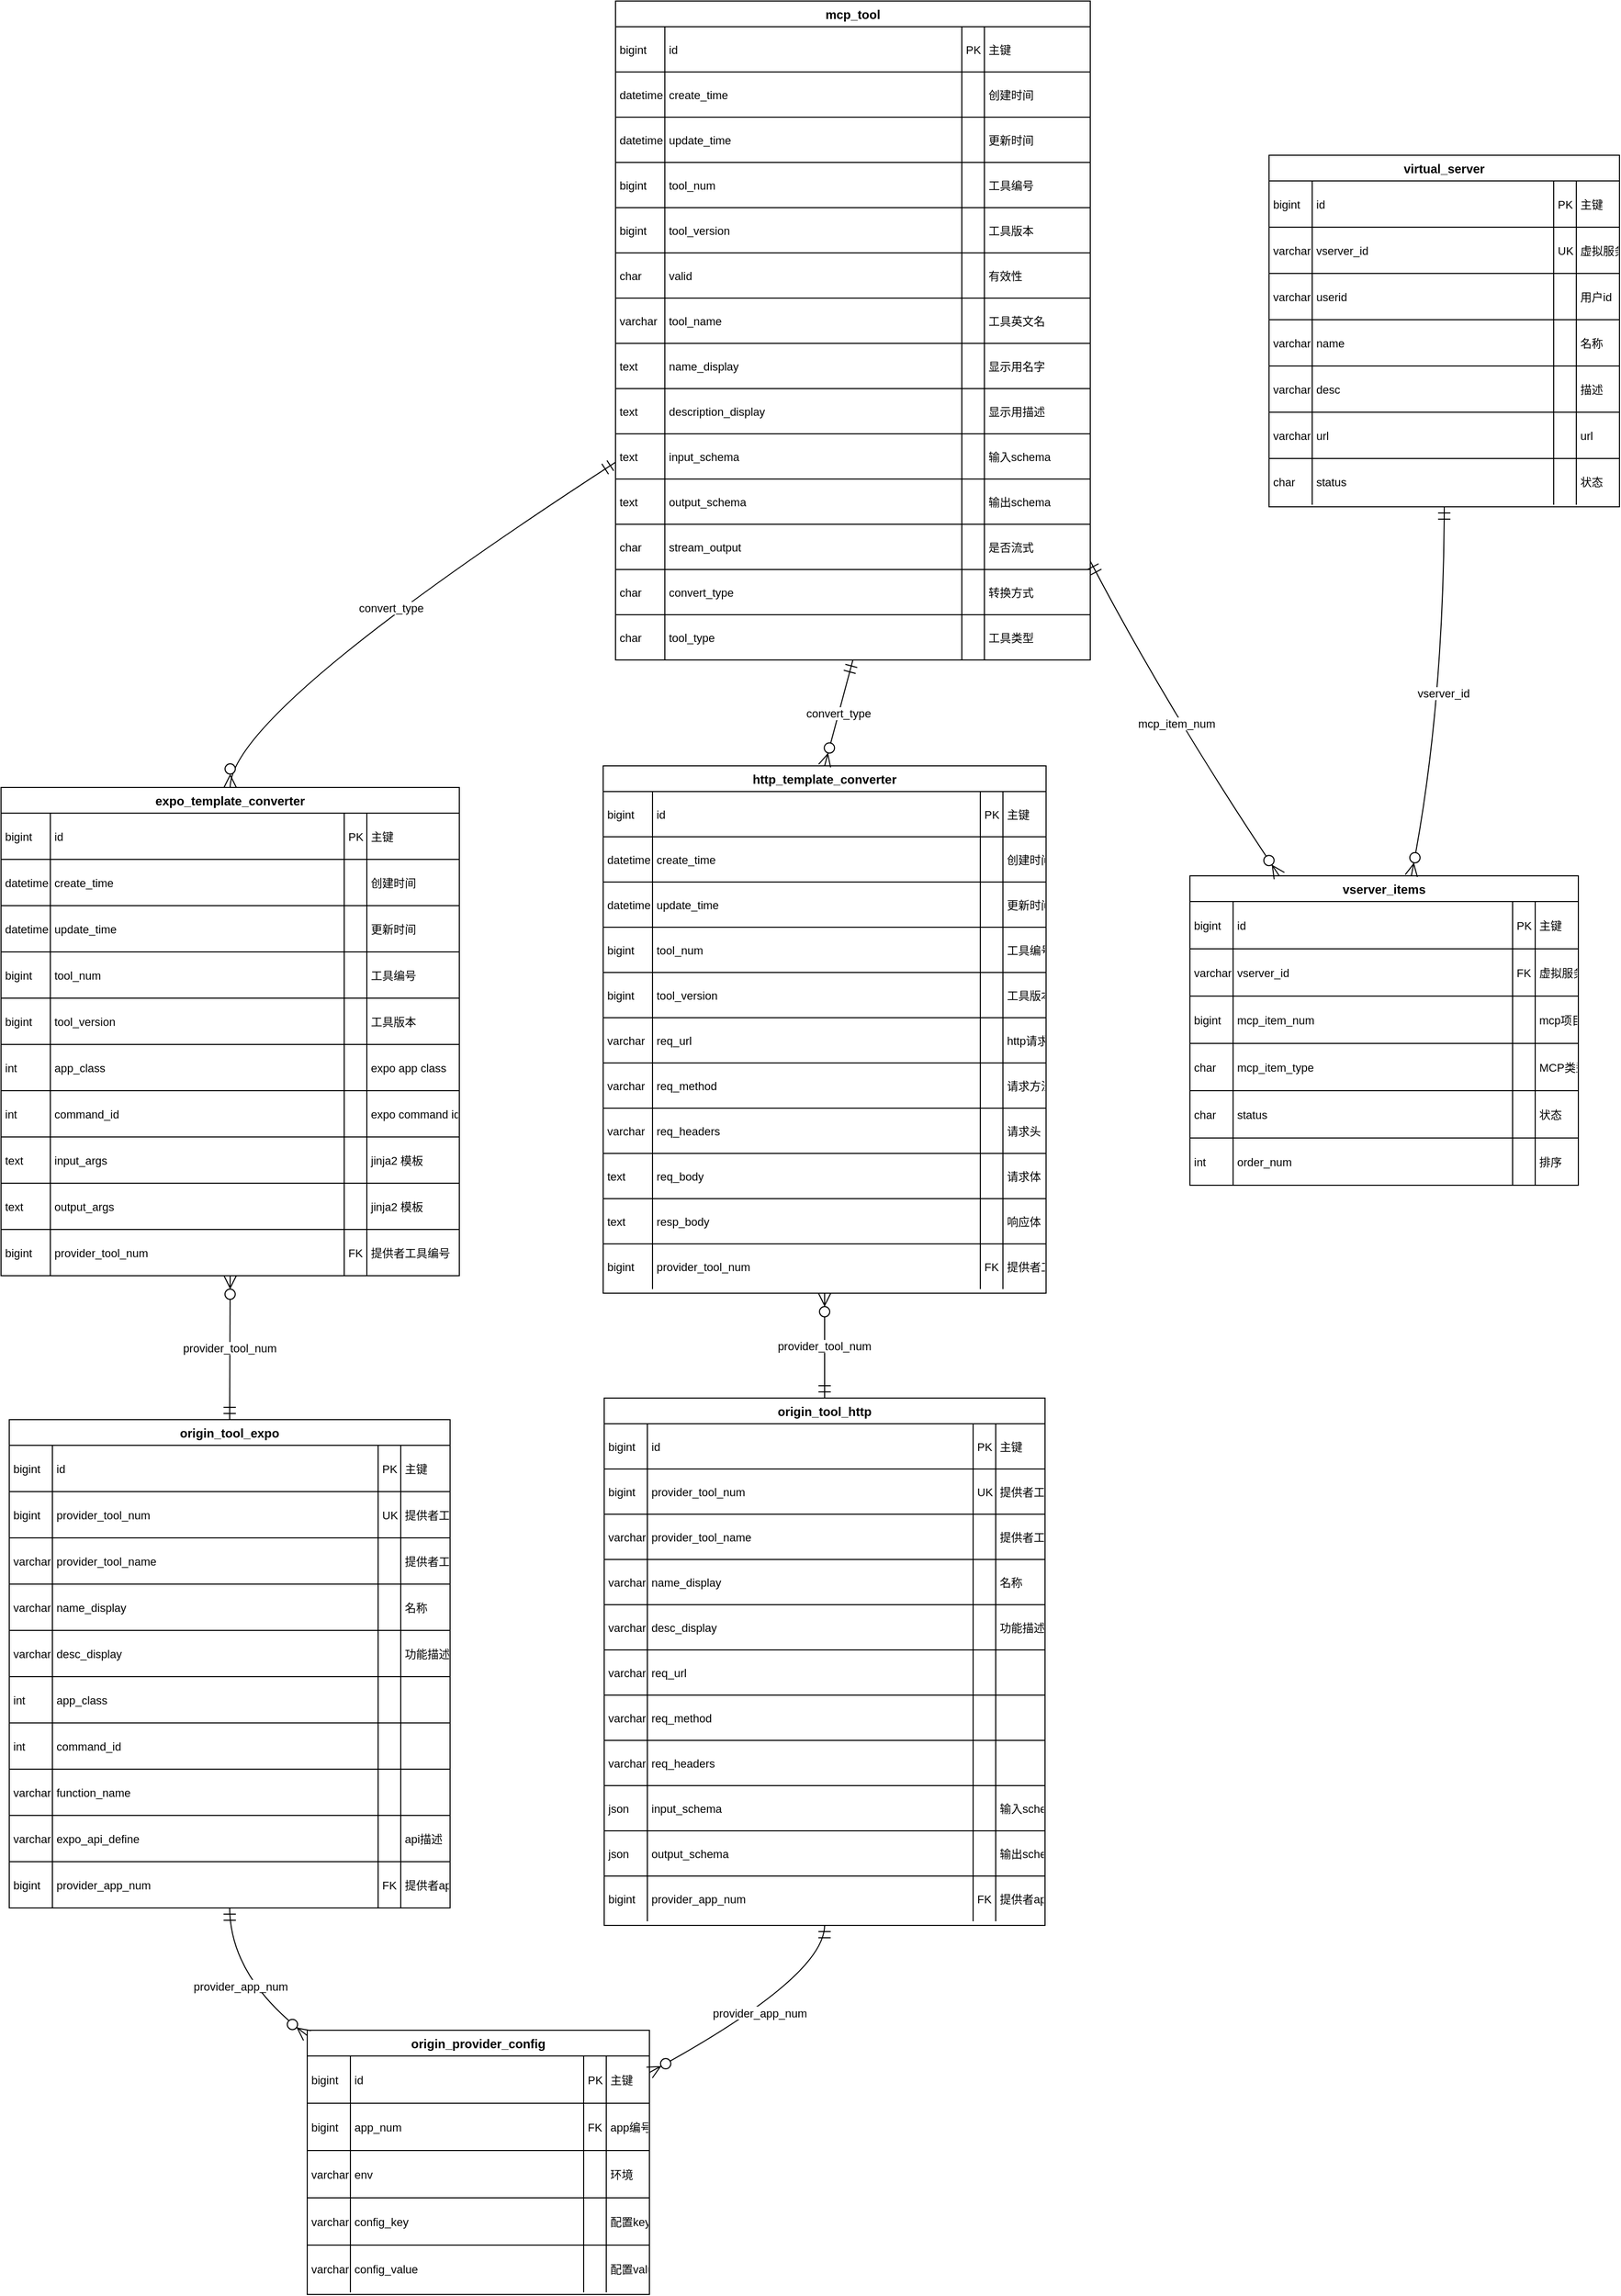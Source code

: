 <mxfile version="28.1.2">
  <diagram name="第 1 页" id="uoNFX6OwBTpqjcqdzscJ">
    <mxGraphModel dx="2316" dy="1391" grid="1" gridSize="10" guides="1" tooltips="1" connect="1" arrows="1" fold="1" page="1" pageScale="1" pageWidth="827" pageHeight="1169" math="0" shadow="0">
      <root>
        <mxCell id="0" />
        <mxCell id="1" parent="0" />
        <mxCell id="X4feA5MgBI4GjkRbaJ-2-1" value="mcp_tool" style="shape=table;startSize=25;container=1;collapsible=0;childLayout=tableLayout;fixedRows=1;rowLines=1;fontStyle=1;align=center;resizeLast=1;" parent="1" vertex="1">
          <mxGeometry x="618" y="20" width="462" height="641" as="geometry" />
        </mxCell>
        <mxCell id="X4feA5MgBI4GjkRbaJ-2-2" style="shape=tableRow;horizontal=0;startSize=0;swimlaneHead=0;swimlaneBody=0;fillColor=none;collapsible=0;dropTarget=0;points=[[0,0.5],[1,0.5]];portConstraint=eastwest;top=0;left=0;right=0;bottom=0;" parent="X4feA5MgBI4GjkRbaJ-2-1" vertex="1">
          <mxGeometry y="25" width="462" height="44" as="geometry" />
        </mxCell>
        <mxCell id="X4feA5MgBI4GjkRbaJ-2-3" value="bigint" style="shape=partialRectangle;connectable=0;fillColor=none;top=0;left=0;bottom=0;right=0;align=left;spacingLeft=2;overflow=hidden;fontSize=11;" parent="X4feA5MgBI4GjkRbaJ-2-2" vertex="1">
          <mxGeometry width="48" height="44" as="geometry">
            <mxRectangle width="48" height="44" as="alternateBounds" />
          </mxGeometry>
        </mxCell>
        <mxCell id="X4feA5MgBI4GjkRbaJ-2-4" value="id" style="shape=partialRectangle;connectable=0;fillColor=none;top=0;left=0;bottom=0;right=0;align=left;spacingLeft=2;overflow=hidden;fontSize=11;" parent="X4feA5MgBI4GjkRbaJ-2-2" vertex="1">
          <mxGeometry x="48" width="289" height="44" as="geometry">
            <mxRectangle width="289" height="44" as="alternateBounds" />
          </mxGeometry>
        </mxCell>
        <mxCell id="X4feA5MgBI4GjkRbaJ-2-5" value="PK" style="shape=partialRectangle;connectable=0;fillColor=none;top=0;left=0;bottom=0;right=0;align=left;spacingLeft=2;overflow=hidden;fontSize=11;" parent="X4feA5MgBI4GjkRbaJ-2-2" vertex="1">
          <mxGeometry x="337" width="22" height="44" as="geometry">
            <mxRectangle width="22" height="44" as="alternateBounds" />
          </mxGeometry>
        </mxCell>
        <mxCell id="X4feA5MgBI4GjkRbaJ-2-6" value="主键" style="shape=partialRectangle;connectable=0;fillColor=none;top=0;left=0;bottom=0;right=0;align=left;spacingLeft=2;overflow=hidden;fontSize=11;" parent="X4feA5MgBI4GjkRbaJ-2-2" vertex="1">
          <mxGeometry x="359" width="103" height="44" as="geometry">
            <mxRectangle width="103" height="44" as="alternateBounds" />
          </mxGeometry>
        </mxCell>
        <mxCell id="X4feA5MgBI4GjkRbaJ-2-7" style="shape=tableRow;horizontal=0;startSize=0;swimlaneHead=0;swimlaneBody=0;fillColor=none;collapsible=0;dropTarget=0;points=[[0,0.5],[1,0.5]];portConstraint=eastwest;top=0;left=0;right=0;bottom=0;" parent="X4feA5MgBI4GjkRbaJ-2-1" vertex="1">
          <mxGeometry y="69" width="462" height="44" as="geometry" />
        </mxCell>
        <mxCell id="X4feA5MgBI4GjkRbaJ-2-8" value="datetime" style="shape=partialRectangle;connectable=0;fillColor=none;top=0;left=0;bottom=0;right=0;align=left;spacingLeft=2;overflow=hidden;fontSize=11;" parent="X4feA5MgBI4GjkRbaJ-2-7" vertex="1">
          <mxGeometry width="48" height="44" as="geometry">
            <mxRectangle width="48" height="44" as="alternateBounds" />
          </mxGeometry>
        </mxCell>
        <mxCell id="X4feA5MgBI4GjkRbaJ-2-9" value="create_time" style="shape=partialRectangle;connectable=0;fillColor=none;top=0;left=0;bottom=0;right=0;align=left;spacingLeft=2;overflow=hidden;fontSize=11;" parent="X4feA5MgBI4GjkRbaJ-2-7" vertex="1">
          <mxGeometry x="48" width="289" height="44" as="geometry">
            <mxRectangle width="289" height="44" as="alternateBounds" />
          </mxGeometry>
        </mxCell>
        <mxCell id="X4feA5MgBI4GjkRbaJ-2-10" value="" style="shape=partialRectangle;connectable=0;fillColor=none;top=0;left=0;bottom=0;right=0;align=left;spacingLeft=2;overflow=hidden;fontSize=11;" parent="X4feA5MgBI4GjkRbaJ-2-7" vertex="1">
          <mxGeometry x="337" width="22" height="44" as="geometry">
            <mxRectangle width="22" height="44" as="alternateBounds" />
          </mxGeometry>
        </mxCell>
        <mxCell id="X4feA5MgBI4GjkRbaJ-2-11" value="创建时间" style="shape=partialRectangle;connectable=0;fillColor=none;top=0;left=0;bottom=0;right=0;align=left;spacingLeft=2;overflow=hidden;fontSize=11;" parent="X4feA5MgBI4GjkRbaJ-2-7" vertex="1">
          <mxGeometry x="359" width="103" height="44" as="geometry">
            <mxRectangle width="103" height="44" as="alternateBounds" />
          </mxGeometry>
        </mxCell>
        <mxCell id="X4feA5MgBI4GjkRbaJ-2-12" style="shape=tableRow;horizontal=0;startSize=0;swimlaneHead=0;swimlaneBody=0;fillColor=none;collapsible=0;dropTarget=0;points=[[0,0.5],[1,0.5]];portConstraint=eastwest;top=0;left=0;right=0;bottom=0;" parent="X4feA5MgBI4GjkRbaJ-2-1" vertex="1">
          <mxGeometry y="113" width="462" height="44" as="geometry" />
        </mxCell>
        <mxCell id="X4feA5MgBI4GjkRbaJ-2-13" value="datetime" style="shape=partialRectangle;connectable=0;fillColor=none;top=0;left=0;bottom=0;right=0;align=left;spacingLeft=2;overflow=hidden;fontSize=11;" parent="X4feA5MgBI4GjkRbaJ-2-12" vertex="1">
          <mxGeometry width="48" height="44" as="geometry">
            <mxRectangle width="48" height="44" as="alternateBounds" />
          </mxGeometry>
        </mxCell>
        <mxCell id="X4feA5MgBI4GjkRbaJ-2-14" value="update_time" style="shape=partialRectangle;connectable=0;fillColor=none;top=0;left=0;bottom=0;right=0;align=left;spacingLeft=2;overflow=hidden;fontSize=11;" parent="X4feA5MgBI4GjkRbaJ-2-12" vertex="1">
          <mxGeometry x="48" width="289" height="44" as="geometry">
            <mxRectangle width="289" height="44" as="alternateBounds" />
          </mxGeometry>
        </mxCell>
        <mxCell id="X4feA5MgBI4GjkRbaJ-2-15" value="" style="shape=partialRectangle;connectable=0;fillColor=none;top=0;left=0;bottom=0;right=0;align=left;spacingLeft=2;overflow=hidden;fontSize=11;" parent="X4feA5MgBI4GjkRbaJ-2-12" vertex="1">
          <mxGeometry x="337" width="22" height="44" as="geometry">
            <mxRectangle width="22" height="44" as="alternateBounds" />
          </mxGeometry>
        </mxCell>
        <mxCell id="X4feA5MgBI4GjkRbaJ-2-16" value="更新时间" style="shape=partialRectangle;connectable=0;fillColor=none;top=0;left=0;bottom=0;right=0;align=left;spacingLeft=2;overflow=hidden;fontSize=11;" parent="X4feA5MgBI4GjkRbaJ-2-12" vertex="1">
          <mxGeometry x="359" width="103" height="44" as="geometry">
            <mxRectangle width="103" height="44" as="alternateBounds" />
          </mxGeometry>
        </mxCell>
        <mxCell id="X4feA5MgBI4GjkRbaJ-2-17" style="shape=tableRow;horizontal=0;startSize=0;swimlaneHead=0;swimlaneBody=0;fillColor=none;collapsible=0;dropTarget=0;points=[[0,0.5],[1,0.5]];portConstraint=eastwest;top=0;left=0;right=0;bottom=0;" parent="X4feA5MgBI4GjkRbaJ-2-1" vertex="1">
          <mxGeometry y="157" width="462" height="44" as="geometry" />
        </mxCell>
        <mxCell id="X4feA5MgBI4GjkRbaJ-2-18" value="bigint" style="shape=partialRectangle;connectable=0;fillColor=none;top=0;left=0;bottom=0;right=0;align=left;spacingLeft=2;overflow=hidden;fontSize=11;" parent="X4feA5MgBI4GjkRbaJ-2-17" vertex="1">
          <mxGeometry width="48" height="44" as="geometry">
            <mxRectangle width="48" height="44" as="alternateBounds" />
          </mxGeometry>
        </mxCell>
        <mxCell id="X4feA5MgBI4GjkRbaJ-2-19" value="tool_num" style="shape=partialRectangle;connectable=0;fillColor=none;top=0;left=0;bottom=0;right=0;align=left;spacingLeft=2;overflow=hidden;fontSize=11;" parent="X4feA5MgBI4GjkRbaJ-2-17" vertex="1">
          <mxGeometry x="48" width="289" height="44" as="geometry">
            <mxRectangle width="289" height="44" as="alternateBounds" />
          </mxGeometry>
        </mxCell>
        <mxCell id="X4feA5MgBI4GjkRbaJ-2-20" value="" style="shape=partialRectangle;connectable=0;fillColor=none;top=0;left=0;bottom=0;right=0;align=left;spacingLeft=2;overflow=hidden;fontSize=11;" parent="X4feA5MgBI4GjkRbaJ-2-17" vertex="1">
          <mxGeometry x="337" width="22" height="44" as="geometry">
            <mxRectangle width="22" height="44" as="alternateBounds" />
          </mxGeometry>
        </mxCell>
        <mxCell id="X4feA5MgBI4GjkRbaJ-2-21" value="工具编号" style="shape=partialRectangle;connectable=0;fillColor=none;top=0;left=0;bottom=0;right=0;align=left;spacingLeft=2;overflow=hidden;fontSize=11;" parent="X4feA5MgBI4GjkRbaJ-2-17" vertex="1">
          <mxGeometry x="359" width="103" height="44" as="geometry">
            <mxRectangle width="103" height="44" as="alternateBounds" />
          </mxGeometry>
        </mxCell>
        <mxCell id="X4feA5MgBI4GjkRbaJ-2-22" style="shape=tableRow;horizontal=0;startSize=0;swimlaneHead=0;swimlaneBody=0;fillColor=none;collapsible=0;dropTarget=0;points=[[0,0.5],[1,0.5]];portConstraint=eastwest;top=0;left=0;right=0;bottom=0;" parent="X4feA5MgBI4GjkRbaJ-2-1" vertex="1">
          <mxGeometry y="201" width="462" height="44" as="geometry" />
        </mxCell>
        <mxCell id="X4feA5MgBI4GjkRbaJ-2-23" value="bigint" style="shape=partialRectangle;connectable=0;fillColor=none;top=0;left=0;bottom=0;right=0;align=left;spacingLeft=2;overflow=hidden;fontSize=11;" parent="X4feA5MgBI4GjkRbaJ-2-22" vertex="1">
          <mxGeometry width="48" height="44" as="geometry">
            <mxRectangle width="48" height="44" as="alternateBounds" />
          </mxGeometry>
        </mxCell>
        <mxCell id="X4feA5MgBI4GjkRbaJ-2-24" value="tool_version" style="shape=partialRectangle;connectable=0;fillColor=none;top=0;left=0;bottom=0;right=0;align=left;spacingLeft=2;overflow=hidden;fontSize=11;" parent="X4feA5MgBI4GjkRbaJ-2-22" vertex="1">
          <mxGeometry x="48" width="289" height="44" as="geometry">
            <mxRectangle width="289" height="44" as="alternateBounds" />
          </mxGeometry>
        </mxCell>
        <mxCell id="X4feA5MgBI4GjkRbaJ-2-25" value="" style="shape=partialRectangle;connectable=0;fillColor=none;top=0;left=0;bottom=0;right=0;align=left;spacingLeft=2;overflow=hidden;fontSize=11;" parent="X4feA5MgBI4GjkRbaJ-2-22" vertex="1">
          <mxGeometry x="337" width="22" height="44" as="geometry">
            <mxRectangle width="22" height="44" as="alternateBounds" />
          </mxGeometry>
        </mxCell>
        <mxCell id="X4feA5MgBI4GjkRbaJ-2-26" value="工具版本" style="shape=partialRectangle;connectable=0;fillColor=none;top=0;left=0;bottom=0;right=0;align=left;spacingLeft=2;overflow=hidden;fontSize=11;" parent="X4feA5MgBI4GjkRbaJ-2-22" vertex="1">
          <mxGeometry x="359" width="103" height="44" as="geometry">
            <mxRectangle width="103" height="44" as="alternateBounds" />
          </mxGeometry>
        </mxCell>
        <mxCell id="X4feA5MgBI4GjkRbaJ-2-27" style="shape=tableRow;horizontal=0;startSize=0;swimlaneHead=0;swimlaneBody=0;fillColor=none;collapsible=0;dropTarget=0;points=[[0,0.5],[1,0.5]];portConstraint=eastwest;top=0;left=0;right=0;bottom=0;" parent="X4feA5MgBI4GjkRbaJ-2-1" vertex="1">
          <mxGeometry y="245" width="462" height="44" as="geometry" />
        </mxCell>
        <mxCell id="X4feA5MgBI4GjkRbaJ-2-28" value="char" style="shape=partialRectangle;connectable=0;fillColor=none;top=0;left=0;bottom=0;right=0;align=left;spacingLeft=2;overflow=hidden;fontSize=11;" parent="X4feA5MgBI4GjkRbaJ-2-27" vertex="1">
          <mxGeometry width="48" height="44" as="geometry">
            <mxRectangle width="48" height="44" as="alternateBounds" />
          </mxGeometry>
        </mxCell>
        <mxCell id="X4feA5MgBI4GjkRbaJ-2-29" value="valid" style="shape=partialRectangle;connectable=0;fillColor=none;top=0;left=0;bottom=0;right=0;align=left;spacingLeft=2;overflow=hidden;fontSize=11;" parent="X4feA5MgBI4GjkRbaJ-2-27" vertex="1">
          <mxGeometry x="48" width="289" height="44" as="geometry">
            <mxRectangle width="289" height="44" as="alternateBounds" />
          </mxGeometry>
        </mxCell>
        <mxCell id="X4feA5MgBI4GjkRbaJ-2-30" value="" style="shape=partialRectangle;connectable=0;fillColor=none;top=0;left=0;bottom=0;right=0;align=left;spacingLeft=2;overflow=hidden;fontSize=11;" parent="X4feA5MgBI4GjkRbaJ-2-27" vertex="1">
          <mxGeometry x="337" width="22" height="44" as="geometry">
            <mxRectangle width="22" height="44" as="alternateBounds" />
          </mxGeometry>
        </mxCell>
        <mxCell id="X4feA5MgBI4GjkRbaJ-2-31" value="有效性" style="shape=partialRectangle;connectable=0;fillColor=none;top=0;left=0;bottom=0;right=0;align=left;spacingLeft=2;overflow=hidden;fontSize=11;" parent="X4feA5MgBI4GjkRbaJ-2-27" vertex="1">
          <mxGeometry x="359" width="103" height="44" as="geometry">
            <mxRectangle width="103" height="44" as="alternateBounds" />
          </mxGeometry>
        </mxCell>
        <mxCell id="X4feA5MgBI4GjkRbaJ-2-32" style="shape=tableRow;horizontal=0;startSize=0;swimlaneHead=0;swimlaneBody=0;fillColor=none;collapsible=0;dropTarget=0;points=[[0,0.5],[1,0.5]];portConstraint=eastwest;top=0;left=0;right=0;bottom=0;" parent="X4feA5MgBI4GjkRbaJ-2-1" vertex="1">
          <mxGeometry y="289" width="462" height="44" as="geometry" />
        </mxCell>
        <mxCell id="X4feA5MgBI4GjkRbaJ-2-33" value="varchar" style="shape=partialRectangle;connectable=0;fillColor=none;top=0;left=0;bottom=0;right=0;align=left;spacingLeft=2;overflow=hidden;fontSize=11;" parent="X4feA5MgBI4GjkRbaJ-2-32" vertex="1">
          <mxGeometry width="48" height="44" as="geometry">
            <mxRectangle width="48" height="44" as="alternateBounds" />
          </mxGeometry>
        </mxCell>
        <mxCell id="X4feA5MgBI4GjkRbaJ-2-34" value="tool_name" style="shape=partialRectangle;connectable=0;fillColor=none;top=0;left=0;bottom=0;right=0;align=left;spacingLeft=2;overflow=hidden;fontSize=11;" parent="X4feA5MgBI4GjkRbaJ-2-32" vertex="1">
          <mxGeometry x="48" width="289" height="44" as="geometry">
            <mxRectangle width="289" height="44" as="alternateBounds" />
          </mxGeometry>
        </mxCell>
        <mxCell id="X4feA5MgBI4GjkRbaJ-2-35" value="" style="shape=partialRectangle;connectable=0;fillColor=none;top=0;left=0;bottom=0;right=0;align=left;spacingLeft=2;overflow=hidden;fontSize=11;" parent="X4feA5MgBI4GjkRbaJ-2-32" vertex="1">
          <mxGeometry x="337" width="22" height="44" as="geometry">
            <mxRectangle width="22" height="44" as="alternateBounds" />
          </mxGeometry>
        </mxCell>
        <mxCell id="X4feA5MgBI4GjkRbaJ-2-36" value="工具英文名" style="shape=partialRectangle;connectable=0;fillColor=none;top=0;left=0;bottom=0;right=0;align=left;spacingLeft=2;overflow=hidden;fontSize=11;" parent="X4feA5MgBI4GjkRbaJ-2-32" vertex="1">
          <mxGeometry x="359" width="103" height="44" as="geometry">
            <mxRectangle width="103" height="44" as="alternateBounds" />
          </mxGeometry>
        </mxCell>
        <mxCell id="X4feA5MgBI4GjkRbaJ-2-37" style="shape=tableRow;horizontal=0;startSize=0;swimlaneHead=0;swimlaneBody=0;fillColor=none;collapsible=0;dropTarget=0;points=[[0,0.5],[1,0.5]];portConstraint=eastwest;top=0;left=0;right=0;bottom=0;" parent="X4feA5MgBI4GjkRbaJ-2-1" vertex="1">
          <mxGeometry y="333" width="462" height="44" as="geometry" />
        </mxCell>
        <mxCell id="X4feA5MgBI4GjkRbaJ-2-38" value="text" style="shape=partialRectangle;connectable=0;fillColor=none;top=0;left=0;bottom=0;right=0;align=left;spacingLeft=2;overflow=hidden;fontSize=11;" parent="X4feA5MgBI4GjkRbaJ-2-37" vertex="1">
          <mxGeometry width="48" height="44" as="geometry">
            <mxRectangle width="48" height="44" as="alternateBounds" />
          </mxGeometry>
        </mxCell>
        <mxCell id="X4feA5MgBI4GjkRbaJ-2-39" value="name_display" style="shape=partialRectangle;connectable=0;fillColor=none;top=0;left=0;bottom=0;right=0;align=left;spacingLeft=2;overflow=hidden;fontSize=11;" parent="X4feA5MgBI4GjkRbaJ-2-37" vertex="1">
          <mxGeometry x="48" width="289" height="44" as="geometry">
            <mxRectangle width="289" height="44" as="alternateBounds" />
          </mxGeometry>
        </mxCell>
        <mxCell id="X4feA5MgBI4GjkRbaJ-2-40" value="" style="shape=partialRectangle;connectable=0;fillColor=none;top=0;left=0;bottom=0;right=0;align=left;spacingLeft=2;overflow=hidden;fontSize=11;" parent="X4feA5MgBI4GjkRbaJ-2-37" vertex="1">
          <mxGeometry x="337" width="22" height="44" as="geometry">
            <mxRectangle width="22" height="44" as="alternateBounds" />
          </mxGeometry>
        </mxCell>
        <mxCell id="X4feA5MgBI4GjkRbaJ-2-41" value="显示用名字" style="shape=partialRectangle;connectable=0;fillColor=none;top=0;left=0;bottom=0;right=0;align=left;spacingLeft=2;overflow=hidden;fontSize=11;" parent="X4feA5MgBI4GjkRbaJ-2-37" vertex="1">
          <mxGeometry x="359" width="103" height="44" as="geometry">
            <mxRectangle width="103" height="44" as="alternateBounds" />
          </mxGeometry>
        </mxCell>
        <mxCell id="X4feA5MgBI4GjkRbaJ-2-42" style="shape=tableRow;horizontal=0;startSize=0;swimlaneHead=0;swimlaneBody=0;fillColor=none;collapsible=0;dropTarget=0;points=[[0,0.5],[1,0.5]];portConstraint=eastwest;top=0;left=0;right=0;bottom=0;" parent="X4feA5MgBI4GjkRbaJ-2-1" vertex="1">
          <mxGeometry y="377" width="462" height="44" as="geometry" />
        </mxCell>
        <mxCell id="X4feA5MgBI4GjkRbaJ-2-43" value="text" style="shape=partialRectangle;connectable=0;fillColor=none;top=0;left=0;bottom=0;right=0;align=left;spacingLeft=2;overflow=hidden;fontSize=11;" parent="X4feA5MgBI4GjkRbaJ-2-42" vertex="1">
          <mxGeometry width="48" height="44" as="geometry">
            <mxRectangle width="48" height="44" as="alternateBounds" />
          </mxGeometry>
        </mxCell>
        <mxCell id="X4feA5MgBI4GjkRbaJ-2-44" value="description_display" style="shape=partialRectangle;connectable=0;fillColor=none;top=0;left=0;bottom=0;right=0;align=left;spacingLeft=2;overflow=hidden;fontSize=11;" parent="X4feA5MgBI4GjkRbaJ-2-42" vertex="1">
          <mxGeometry x="48" width="289" height="44" as="geometry">
            <mxRectangle width="289" height="44" as="alternateBounds" />
          </mxGeometry>
        </mxCell>
        <mxCell id="X4feA5MgBI4GjkRbaJ-2-45" value="" style="shape=partialRectangle;connectable=0;fillColor=none;top=0;left=0;bottom=0;right=0;align=left;spacingLeft=2;overflow=hidden;fontSize=11;" parent="X4feA5MgBI4GjkRbaJ-2-42" vertex="1">
          <mxGeometry x="337" width="22" height="44" as="geometry">
            <mxRectangle width="22" height="44" as="alternateBounds" />
          </mxGeometry>
        </mxCell>
        <mxCell id="X4feA5MgBI4GjkRbaJ-2-46" value="显示用描述" style="shape=partialRectangle;connectable=0;fillColor=none;top=0;left=0;bottom=0;right=0;align=left;spacingLeft=2;overflow=hidden;fontSize=11;" parent="X4feA5MgBI4GjkRbaJ-2-42" vertex="1">
          <mxGeometry x="359" width="103" height="44" as="geometry">
            <mxRectangle width="103" height="44" as="alternateBounds" />
          </mxGeometry>
        </mxCell>
        <mxCell id="X4feA5MgBI4GjkRbaJ-2-47" style="shape=tableRow;horizontal=0;startSize=0;swimlaneHead=0;swimlaneBody=0;fillColor=none;collapsible=0;dropTarget=0;points=[[0,0.5],[1,0.5]];portConstraint=eastwest;top=0;left=0;right=0;bottom=0;" parent="X4feA5MgBI4GjkRbaJ-2-1" vertex="1">
          <mxGeometry y="421" width="462" height="44" as="geometry" />
        </mxCell>
        <mxCell id="X4feA5MgBI4GjkRbaJ-2-48" value="text" style="shape=partialRectangle;connectable=0;fillColor=none;top=0;left=0;bottom=0;right=0;align=left;spacingLeft=2;overflow=hidden;fontSize=11;" parent="X4feA5MgBI4GjkRbaJ-2-47" vertex="1">
          <mxGeometry width="48" height="44" as="geometry">
            <mxRectangle width="48" height="44" as="alternateBounds" />
          </mxGeometry>
        </mxCell>
        <mxCell id="X4feA5MgBI4GjkRbaJ-2-49" value="input_schema" style="shape=partialRectangle;connectable=0;fillColor=none;top=0;left=0;bottom=0;right=0;align=left;spacingLeft=2;overflow=hidden;fontSize=11;" parent="X4feA5MgBI4GjkRbaJ-2-47" vertex="1">
          <mxGeometry x="48" width="289" height="44" as="geometry">
            <mxRectangle width="289" height="44" as="alternateBounds" />
          </mxGeometry>
        </mxCell>
        <mxCell id="X4feA5MgBI4GjkRbaJ-2-50" value="" style="shape=partialRectangle;connectable=0;fillColor=none;top=0;left=0;bottom=0;right=0;align=left;spacingLeft=2;overflow=hidden;fontSize=11;" parent="X4feA5MgBI4GjkRbaJ-2-47" vertex="1">
          <mxGeometry x="337" width="22" height="44" as="geometry">
            <mxRectangle width="22" height="44" as="alternateBounds" />
          </mxGeometry>
        </mxCell>
        <mxCell id="X4feA5MgBI4GjkRbaJ-2-51" value="输入schema" style="shape=partialRectangle;connectable=0;fillColor=none;top=0;left=0;bottom=0;right=0;align=left;spacingLeft=2;overflow=hidden;fontSize=11;" parent="X4feA5MgBI4GjkRbaJ-2-47" vertex="1">
          <mxGeometry x="359" width="103" height="44" as="geometry">
            <mxRectangle width="103" height="44" as="alternateBounds" />
          </mxGeometry>
        </mxCell>
        <mxCell id="X4feA5MgBI4GjkRbaJ-2-52" style="shape=tableRow;horizontal=0;startSize=0;swimlaneHead=0;swimlaneBody=0;fillColor=none;collapsible=0;dropTarget=0;points=[[0,0.5],[1,0.5]];portConstraint=eastwest;top=0;left=0;right=0;bottom=0;" parent="X4feA5MgBI4GjkRbaJ-2-1" vertex="1">
          <mxGeometry y="465" width="462" height="44" as="geometry" />
        </mxCell>
        <mxCell id="X4feA5MgBI4GjkRbaJ-2-53" value="text" style="shape=partialRectangle;connectable=0;fillColor=none;top=0;left=0;bottom=0;right=0;align=left;spacingLeft=2;overflow=hidden;fontSize=11;" parent="X4feA5MgBI4GjkRbaJ-2-52" vertex="1">
          <mxGeometry width="48" height="44" as="geometry">
            <mxRectangle width="48" height="44" as="alternateBounds" />
          </mxGeometry>
        </mxCell>
        <mxCell id="X4feA5MgBI4GjkRbaJ-2-54" value="output_schema" style="shape=partialRectangle;connectable=0;fillColor=none;top=0;left=0;bottom=0;right=0;align=left;spacingLeft=2;overflow=hidden;fontSize=11;" parent="X4feA5MgBI4GjkRbaJ-2-52" vertex="1">
          <mxGeometry x="48" width="289" height="44" as="geometry">
            <mxRectangle width="289" height="44" as="alternateBounds" />
          </mxGeometry>
        </mxCell>
        <mxCell id="X4feA5MgBI4GjkRbaJ-2-55" value="" style="shape=partialRectangle;connectable=0;fillColor=none;top=0;left=0;bottom=0;right=0;align=left;spacingLeft=2;overflow=hidden;fontSize=11;" parent="X4feA5MgBI4GjkRbaJ-2-52" vertex="1">
          <mxGeometry x="337" width="22" height="44" as="geometry">
            <mxRectangle width="22" height="44" as="alternateBounds" />
          </mxGeometry>
        </mxCell>
        <mxCell id="X4feA5MgBI4GjkRbaJ-2-56" value="输出schema" style="shape=partialRectangle;connectable=0;fillColor=none;top=0;left=0;bottom=0;right=0;align=left;spacingLeft=2;overflow=hidden;fontSize=11;" parent="X4feA5MgBI4GjkRbaJ-2-52" vertex="1">
          <mxGeometry x="359" width="103" height="44" as="geometry">
            <mxRectangle width="103" height="44" as="alternateBounds" />
          </mxGeometry>
        </mxCell>
        <mxCell id="X4feA5MgBI4GjkRbaJ-2-57" style="shape=tableRow;horizontal=0;startSize=0;swimlaneHead=0;swimlaneBody=0;fillColor=none;collapsible=0;dropTarget=0;points=[[0,0.5],[1,0.5]];portConstraint=eastwest;top=0;left=0;right=0;bottom=0;" parent="X4feA5MgBI4GjkRbaJ-2-1" vertex="1">
          <mxGeometry y="509" width="462" height="44" as="geometry" />
        </mxCell>
        <mxCell id="X4feA5MgBI4GjkRbaJ-2-58" value="char" style="shape=partialRectangle;connectable=0;fillColor=none;top=0;left=0;bottom=0;right=0;align=left;spacingLeft=2;overflow=hidden;fontSize=11;" parent="X4feA5MgBI4GjkRbaJ-2-57" vertex="1">
          <mxGeometry width="48" height="44" as="geometry">
            <mxRectangle width="48" height="44" as="alternateBounds" />
          </mxGeometry>
        </mxCell>
        <mxCell id="X4feA5MgBI4GjkRbaJ-2-59" value="stream_output" style="shape=partialRectangle;connectable=0;fillColor=none;top=0;left=0;bottom=0;right=0;align=left;spacingLeft=2;overflow=hidden;fontSize=11;" parent="X4feA5MgBI4GjkRbaJ-2-57" vertex="1">
          <mxGeometry x="48" width="289" height="44" as="geometry">
            <mxRectangle width="289" height="44" as="alternateBounds" />
          </mxGeometry>
        </mxCell>
        <mxCell id="X4feA5MgBI4GjkRbaJ-2-60" value="" style="shape=partialRectangle;connectable=0;fillColor=none;top=0;left=0;bottom=0;right=0;align=left;spacingLeft=2;overflow=hidden;fontSize=11;" parent="X4feA5MgBI4GjkRbaJ-2-57" vertex="1">
          <mxGeometry x="337" width="22" height="44" as="geometry">
            <mxRectangle width="22" height="44" as="alternateBounds" />
          </mxGeometry>
        </mxCell>
        <mxCell id="X4feA5MgBI4GjkRbaJ-2-61" value="是否流式" style="shape=partialRectangle;connectable=0;fillColor=none;top=0;left=0;bottom=0;right=0;align=left;spacingLeft=2;overflow=hidden;fontSize=11;" parent="X4feA5MgBI4GjkRbaJ-2-57" vertex="1">
          <mxGeometry x="359" width="103" height="44" as="geometry">
            <mxRectangle width="103" height="44" as="alternateBounds" />
          </mxGeometry>
        </mxCell>
        <mxCell id="X4feA5MgBI4GjkRbaJ-2-62" style="shape=tableRow;horizontal=0;startSize=0;swimlaneHead=0;swimlaneBody=0;fillColor=none;collapsible=0;dropTarget=0;points=[[0,0.5],[1,0.5]];portConstraint=eastwest;top=0;left=0;right=0;bottom=0;" parent="X4feA5MgBI4GjkRbaJ-2-1" vertex="1">
          <mxGeometry y="553" width="462" height="44" as="geometry" />
        </mxCell>
        <mxCell id="X4feA5MgBI4GjkRbaJ-2-63" value="char" style="shape=partialRectangle;connectable=0;fillColor=none;top=0;left=0;bottom=0;right=0;align=left;spacingLeft=2;overflow=hidden;fontSize=11;" parent="X4feA5MgBI4GjkRbaJ-2-62" vertex="1">
          <mxGeometry width="48" height="44" as="geometry">
            <mxRectangle width="48" height="44" as="alternateBounds" />
          </mxGeometry>
        </mxCell>
        <mxCell id="X4feA5MgBI4GjkRbaJ-2-64" value="convert_type" style="shape=partialRectangle;connectable=0;fillColor=none;top=0;left=0;bottom=0;right=0;align=left;spacingLeft=2;overflow=hidden;fontSize=11;" parent="X4feA5MgBI4GjkRbaJ-2-62" vertex="1">
          <mxGeometry x="48" width="289" height="44" as="geometry">
            <mxRectangle width="289" height="44" as="alternateBounds" />
          </mxGeometry>
        </mxCell>
        <mxCell id="X4feA5MgBI4GjkRbaJ-2-65" value="" style="shape=partialRectangle;connectable=0;fillColor=none;top=0;left=0;bottom=0;right=0;align=left;spacingLeft=2;overflow=hidden;fontSize=11;" parent="X4feA5MgBI4GjkRbaJ-2-62" vertex="1">
          <mxGeometry x="337" width="22" height="44" as="geometry">
            <mxRectangle width="22" height="44" as="alternateBounds" />
          </mxGeometry>
        </mxCell>
        <mxCell id="X4feA5MgBI4GjkRbaJ-2-66" value="转换方式" style="shape=partialRectangle;connectable=0;fillColor=none;top=0;left=0;bottom=0;right=0;align=left;spacingLeft=2;overflow=hidden;fontSize=11;" parent="X4feA5MgBI4GjkRbaJ-2-62" vertex="1">
          <mxGeometry x="359" width="103" height="44" as="geometry">
            <mxRectangle width="103" height="44" as="alternateBounds" />
          </mxGeometry>
        </mxCell>
        <mxCell id="X4feA5MgBI4GjkRbaJ-2-67" style="shape=tableRow;horizontal=0;startSize=0;swimlaneHead=0;swimlaneBody=0;fillColor=none;collapsible=0;dropTarget=0;points=[[0,0.5],[1,0.5]];portConstraint=eastwest;top=0;left=0;right=0;bottom=0;" parent="X4feA5MgBI4GjkRbaJ-2-1" vertex="1">
          <mxGeometry y="597" width="462" height="44" as="geometry" />
        </mxCell>
        <mxCell id="X4feA5MgBI4GjkRbaJ-2-68" value="char" style="shape=partialRectangle;connectable=0;fillColor=none;top=0;left=0;bottom=0;right=0;align=left;spacingLeft=2;overflow=hidden;fontSize=11;" parent="X4feA5MgBI4GjkRbaJ-2-67" vertex="1">
          <mxGeometry width="48" height="44" as="geometry">
            <mxRectangle width="48" height="44" as="alternateBounds" />
          </mxGeometry>
        </mxCell>
        <mxCell id="X4feA5MgBI4GjkRbaJ-2-69" value="tool_type" style="shape=partialRectangle;connectable=0;fillColor=none;top=0;left=0;bottom=0;right=0;align=left;spacingLeft=2;overflow=hidden;fontSize=11;" parent="X4feA5MgBI4GjkRbaJ-2-67" vertex="1">
          <mxGeometry x="48" width="289" height="44" as="geometry">
            <mxRectangle width="289" height="44" as="alternateBounds" />
          </mxGeometry>
        </mxCell>
        <mxCell id="X4feA5MgBI4GjkRbaJ-2-70" value="" style="shape=partialRectangle;connectable=0;fillColor=none;top=0;left=0;bottom=0;right=0;align=left;spacingLeft=2;overflow=hidden;fontSize=11;" parent="X4feA5MgBI4GjkRbaJ-2-67" vertex="1">
          <mxGeometry x="337" width="22" height="44" as="geometry">
            <mxRectangle width="22" height="44" as="alternateBounds" />
          </mxGeometry>
        </mxCell>
        <mxCell id="X4feA5MgBI4GjkRbaJ-2-71" value="工具类型" style="shape=partialRectangle;connectable=0;fillColor=none;top=0;left=0;bottom=0;right=0;align=left;spacingLeft=2;overflow=hidden;fontSize=11;" parent="X4feA5MgBI4GjkRbaJ-2-67" vertex="1">
          <mxGeometry x="359" width="103" height="44" as="geometry">
            <mxRectangle width="103" height="44" as="alternateBounds" />
          </mxGeometry>
        </mxCell>
        <mxCell id="X4feA5MgBI4GjkRbaJ-2-72" value="expo_template_converter" style="shape=table;startSize=25;container=1;collapsible=0;childLayout=tableLayout;fixedRows=1;rowLines=1;fontStyle=1;align=center;resizeLast=1;" parent="1" vertex="1">
          <mxGeometry x="20" y="785" width="446" height="475" as="geometry" />
        </mxCell>
        <mxCell id="X4feA5MgBI4GjkRbaJ-2-73" style="shape=tableRow;horizontal=0;startSize=0;swimlaneHead=0;swimlaneBody=0;fillColor=none;collapsible=0;dropTarget=0;points=[[0,0.5],[1,0.5]];portConstraint=eastwest;top=0;left=0;right=0;bottom=0;" parent="X4feA5MgBI4GjkRbaJ-2-72" vertex="1">
          <mxGeometry y="25" width="446" height="45" as="geometry" />
        </mxCell>
        <mxCell id="X4feA5MgBI4GjkRbaJ-2-74" value="bigint" style="shape=partialRectangle;connectable=0;fillColor=none;top=0;left=0;bottom=0;right=0;align=left;spacingLeft=2;overflow=hidden;fontSize=11;" parent="X4feA5MgBI4GjkRbaJ-2-73" vertex="1">
          <mxGeometry width="48" height="45" as="geometry">
            <mxRectangle width="48" height="45" as="alternateBounds" />
          </mxGeometry>
        </mxCell>
        <mxCell id="X4feA5MgBI4GjkRbaJ-2-75" value="id" style="shape=partialRectangle;connectable=0;fillColor=none;top=0;left=0;bottom=0;right=0;align=left;spacingLeft=2;overflow=hidden;fontSize=11;" parent="X4feA5MgBI4GjkRbaJ-2-73" vertex="1">
          <mxGeometry x="48" width="286" height="45" as="geometry">
            <mxRectangle width="286" height="45" as="alternateBounds" />
          </mxGeometry>
        </mxCell>
        <mxCell id="X4feA5MgBI4GjkRbaJ-2-76" value="PK" style="shape=partialRectangle;connectable=0;fillColor=none;top=0;left=0;bottom=0;right=0;align=left;spacingLeft=2;overflow=hidden;fontSize=11;" parent="X4feA5MgBI4GjkRbaJ-2-73" vertex="1">
          <mxGeometry x="334" width="22" height="45" as="geometry">
            <mxRectangle width="22" height="45" as="alternateBounds" />
          </mxGeometry>
        </mxCell>
        <mxCell id="X4feA5MgBI4GjkRbaJ-2-77" value="主键" style="shape=partialRectangle;connectable=0;fillColor=none;top=0;left=0;bottom=0;right=0;align=left;spacingLeft=2;overflow=hidden;fontSize=11;" parent="X4feA5MgBI4GjkRbaJ-2-73" vertex="1">
          <mxGeometry x="356" width="90" height="45" as="geometry">
            <mxRectangle width="90" height="45" as="alternateBounds" />
          </mxGeometry>
        </mxCell>
        <mxCell id="X4feA5MgBI4GjkRbaJ-2-78" style="shape=tableRow;horizontal=0;startSize=0;swimlaneHead=0;swimlaneBody=0;fillColor=none;collapsible=0;dropTarget=0;points=[[0,0.5],[1,0.5]];portConstraint=eastwest;top=0;left=0;right=0;bottom=0;" parent="X4feA5MgBI4GjkRbaJ-2-72" vertex="1">
          <mxGeometry y="70" width="446" height="45" as="geometry" />
        </mxCell>
        <mxCell id="X4feA5MgBI4GjkRbaJ-2-79" value="datetime" style="shape=partialRectangle;connectable=0;fillColor=none;top=0;left=0;bottom=0;right=0;align=left;spacingLeft=2;overflow=hidden;fontSize=11;" parent="X4feA5MgBI4GjkRbaJ-2-78" vertex="1">
          <mxGeometry width="48" height="45" as="geometry">
            <mxRectangle width="48" height="45" as="alternateBounds" />
          </mxGeometry>
        </mxCell>
        <mxCell id="X4feA5MgBI4GjkRbaJ-2-80" value="create_time" style="shape=partialRectangle;connectable=0;fillColor=none;top=0;left=0;bottom=0;right=0;align=left;spacingLeft=2;overflow=hidden;fontSize=11;" parent="X4feA5MgBI4GjkRbaJ-2-78" vertex="1">
          <mxGeometry x="48" width="286" height="45" as="geometry">
            <mxRectangle width="286" height="45" as="alternateBounds" />
          </mxGeometry>
        </mxCell>
        <mxCell id="X4feA5MgBI4GjkRbaJ-2-81" value="" style="shape=partialRectangle;connectable=0;fillColor=none;top=0;left=0;bottom=0;right=0;align=left;spacingLeft=2;overflow=hidden;fontSize=11;" parent="X4feA5MgBI4GjkRbaJ-2-78" vertex="1">
          <mxGeometry x="334" width="22" height="45" as="geometry">
            <mxRectangle width="22" height="45" as="alternateBounds" />
          </mxGeometry>
        </mxCell>
        <mxCell id="X4feA5MgBI4GjkRbaJ-2-82" value="创建时间" style="shape=partialRectangle;connectable=0;fillColor=none;top=0;left=0;bottom=0;right=0;align=left;spacingLeft=2;overflow=hidden;fontSize=11;" parent="X4feA5MgBI4GjkRbaJ-2-78" vertex="1">
          <mxGeometry x="356" width="90" height="45" as="geometry">
            <mxRectangle width="90" height="45" as="alternateBounds" />
          </mxGeometry>
        </mxCell>
        <mxCell id="X4feA5MgBI4GjkRbaJ-2-83" style="shape=tableRow;horizontal=0;startSize=0;swimlaneHead=0;swimlaneBody=0;fillColor=none;collapsible=0;dropTarget=0;points=[[0,0.5],[1,0.5]];portConstraint=eastwest;top=0;left=0;right=0;bottom=0;" parent="X4feA5MgBI4GjkRbaJ-2-72" vertex="1">
          <mxGeometry y="115" width="446" height="45" as="geometry" />
        </mxCell>
        <mxCell id="X4feA5MgBI4GjkRbaJ-2-84" value="datetime" style="shape=partialRectangle;connectable=0;fillColor=none;top=0;left=0;bottom=0;right=0;align=left;spacingLeft=2;overflow=hidden;fontSize=11;" parent="X4feA5MgBI4GjkRbaJ-2-83" vertex="1">
          <mxGeometry width="48" height="45" as="geometry">
            <mxRectangle width="48" height="45" as="alternateBounds" />
          </mxGeometry>
        </mxCell>
        <mxCell id="X4feA5MgBI4GjkRbaJ-2-85" value="update_time" style="shape=partialRectangle;connectable=0;fillColor=none;top=0;left=0;bottom=0;right=0;align=left;spacingLeft=2;overflow=hidden;fontSize=11;" parent="X4feA5MgBI4GjkRbaJ-2-83" vertex="1">
          <mxGeometry x="48" width="286" height="45" as="geometry">
            <mxRectangle width="286" height="45" as="alternateBounds" />
          </mxGeometry>
        </mxCell>
        <mxCell id="X4feA5MgBI4GjkRbaJ-2-86" value="" style="shape=partialRectangle;connectable=0;fillColor=none;top=0;left=0;bottom=0;right=0;align=left;spacingLeft=2;overflow=hidden;fontSize=11;" parent="X4feA5MgBI4GjkRbaJ-2-83" vertex="1">
          <mxGeometry x="334" width="22" height="45" as="geometry">
            <mxRectangle width="22" height="45" as="alternateBounds" />
          </mxGeometry>
        </mxCell>
        <mxCell id="X4feA5MgBI4GjkRbaJ-2-87" value="更新时间" style="shape=partialRectangle;connectable=0;fillColor=none;top=0;left=0;bottom=0;right=0;align=left;spacingLeft=2;overflow=hidden;fontSize=11;" parent="X4feA5MgBI4GjkRbaJ-2-83" vertex="1">
          <mxGeometry x="356" width="90" height="45" as="geometry">
            <mxRectangle width="90" height="45" as="alternateBounds" />
          </mxGeometry>
        </mxCell>
        <mxCell id="X4feA5MgBI4GjkRbaJ-2-88" style="shape=tableRow;horizontal=0;startSize=0;swimlaneHead=0;swimlaneBody=0;fillColor=none;collapsible=0;dropTarget=0;points=[[0,0.5],[1,0.5]];portConstraint=eastwest;top=0;left=0;right=0;bottom=0;" parent="X4feA5MgBI4GjkRbaJ-2-72" vertex="1">
          <mxGeometry y="160" width="446" height="45" as="geometry" />
        </mxCell>
        <mxCell id="X4feA5MgBI4GjkRbaJ-2-89" value="bigint" style="shape=partialRectangle;connectable=0;fillColor=none;top=0;left=0;bottom=0;right=0;align=left;spacingLeft=2;overflow=hidden;fontSize=11;" parent="X4feA5MgBI4GjkRbaJ-2-88" vertex="1">
          <mxGeometry width="48" height="45" as="geometry">
            <mxRectangle width="48" height="45" as="alternateBounds" />
          </mxGeometry>
        </mxCell>
        <mxCell id="X4feA5MgBI4GjkRbaJ-2-90" value="tool_num" style="shape=partialRectangle;connectable=0;fillColor=none;top=0;left=0;bottom=0;right=0;align=left;spacingLeft=2;overflow=hidden;fontSize=11;" parent="X4feA5MgBI4GjkRbaJ-2-88" vertex="1">
          <mxGeometry x="48" width="286" height="45" as="geometry">
            <mxRectangle width="286" height="45" as="alternateBounds" />
          </mxGeometry>
        </mxCell>
        <mxCell id="X4feA5MgBI4GjkRbaJ-2-91" value="" style="shape=partialRectangle;connectable=0;fillColor=none;top=0;left=0;bottom=0;right=0;align=left;spacingLeft=2;overflow=hidden;fontSize=11;" parent="X4feA5MgBI4GjkRbaJ-2-88" vertex="1">
          <mxGeometry x="334" width="22" height="45" as="geometry">
            <mxRectangle width="22" height="45" as="alternateBounds" />
          </mxGeometry>
        </mxCell>
        <mxCell id="X4feA5MgBI4GjkRbaJ-2-92" value="工具编号" style="shape=partialRectangle;connectable=0;fillColor=none;top=0;left=0;bottom=0;right=0;align=left;spacingLeft=2;overflow=hidden;fontSize=11;" parent="X4feA5MgBI4GjkRbaJ-2-88" vertex="1">
          <mxGeometry x="356" width="90" height="45" as="geometry">
            <mxRectangle width="90" height="45" as="alternateBounds" />
          </mxGeometry>
        </mxCell>
        <mxCell id="X4feA5MgBI4GjkRbaJ-2-93" style="shape=tableRow;horizontal=0;startSize=0;swimlaneHead=0;swimlaneBody=0;fillColor=none;collapsible=0;dropTarget=0;points=[[0,0.5],[1,0.5]];portConstraint=eastwest;top=0;left=0;right=0;bottom=0;" parent="X4feA5MgBI4GjkRbaJ-2-72" vertex="1">
          <mxGeometry y="205" width="446" height="45" as="geometry" />
        </mxCell>
        <mxCell id="X4feA5MgBI4GjkRbaJ-2-94" value="bigint" style="shape=partialRectangle;connectable=0;fillColor=none;top=0;left=0;bottom=0;right=0;align=left;spacingLeft=2;overflow=hidden;fontSize=11;" parent="X4feA5MgBI4GjkRbaJ-2-93" vertex="1">
          <mxGeometry width="48" height="45" as="geometry">
            <mxRectangle width="48" height="45" as="alternateBounds" />
          </mxGeometry>
        </mxCell>
        <mxCell id="X4feA5MgBI4GjkRbaJ-2-95" value="tool_version" style="shape=partialRectangle;connectable=0;fillColor=none;top=0;left=0;bottom=0;right=0;align=left;spacingLeft=2;overflow=hidden;fontSize=11;" parent="X4feA5MgBI4GjkRbaJ-2-93" vertex="1">
          <mxGeometry x="48" width="286" height="45" as="geometry">
            <mxRectangle width="286" height="45" as="alternateBounds" />
          </mxGeometry>
        </mxCell>
        <mxCell id="X4feA5MgBI4GjkRbaJ-2-96" value="" style="shape=partialRectangle;connectable=0;fillColor=none;top=0;left=0;bottom=0;right=0;align=left;spacingLeft=2;overflow=hidden;fontSize=11;" parent="X4feA5MgBI4GjkRbaJ-2-93" vertex="1">
          <mxGeometry x="334" width="22" height="45" as="geometry">
            <mxRectangle width="22" height="45" as="alternateBounds" />
          </mxGeometry>
        </mxCell>
        <mxCell id="X4feA5MgBI4GjkRbaJ-2-97" value="工具版本" style="shape=partialRectangle;connectable=0;fillColor=none;top=0;left=0;bottom=0;right=0;align=left;spacingLeft=2;overflow=hidden;fontSize=11;" parent="X4feA5MgBI4GjkRbaJ-2-93" vertex="1">
          <mxGeometry x="356" width="90" height="45" as="geometry">
            <mxRectangle width="90" height="45" as="alternateBounds" />
          </mxGeometry>
        </mxCell>
        <mxCell id="X4feA5MgBI4GjkRbaJ-2-98" style="shape=tableRow;horizontal=0;startSize=0;swimlaneHead=0;swimlaneBody=0;fillColor=none;collapsible=0;dropTarget=0;points=[[0,0.5],[1,0.5]];portConstraint=eastwest;top=0;left=0;right=0;bottom=0;" parent="X4feA5MgBI4GjkRbaJ-2-72" vertex="1">
          <mxGeometry y="250" width="446" height="45" as="geometry" />
        </mxCell>
        <mxCell id="X4feA5MgBI4GjkRbaJ-2-99" value="int" style="shape=partialRectangle;connectable=0;fillColor=none;top=0;left=0;bottom=0;right=0;align=left;spacingLeft=2;overflow=hidden;fontSize=11;" parent="X4feA5MgBI4GjkRbaJ-2-98" vertex="1">
          <mxGeometry width="48" height="45" as="geometry">
            <mxRectangle width="48" height="45" as="alternateBounds" />
          </mxGeometry>
        </mxCell>
        <mxCell id="X4feA5MgBI4GjkRbaJ-2-100" value="app_class" style="shape=partialRectangle;connectable=0;fillColor=none;top=0;left=0;bottom=0;right=0;align=left;spacingLeft=2;overflow=hidden;fontSize=11;" parent="X4feA5MgBI4GjkRbaJ-2-98" vertex="1">
          <mxGeometry x="48" width="286" height="45" as="geometry">
            <mxRectangle width="286" height="45" as="alternateBounds" />
          </mxGeometry>
        </mxCell>
        <mxCell id="X4feA5MgBI4GjkRbaJ-2-101" value="" style="shape=partialRectangle;connectable=0;fillColor=none;top=0;left=0;bottom=0;right=0;align=left;spacingLeft=2;overflow=hidden;fontSize=11;" parent="X4feA5MgBI4GjkRbaJ-2-98" vertex="1">
          <mxGeometry x="334" width="22" height="45" as="geometry">
            <mxRectangle width="22" height="45" as="alternateBounds" />
          </mxGeometry>
        </mxCell>
        <mxCell id="X4feA5MgBI4GjkRbaJ-2-102" value="expo app class" style="shape=partialRectangle;connectable=0;fillColor=none;top=0;left=0;bottom=0;right=0;align=left;spacingLeft=2;overflow=hidden;fontSize=11;" parent="X4feA5MgBI4GjkRbaJ-2-98" vertex="1">
          <mxGeometry x="356" width="90" height="45" as="geometry">
            <mxRectangle width="90" height="45" as="alternateBounds" />
          </mxGeometry>
        </mxCell>
        <mxCell id="X4feA5MgBI4GjkRbaJ-2-103" style="shape=tableRow;horizontal=0;startSize=0;swimlaneHead=0;swimlaneBody=0;fillColor=none;collapsible=0;dropTarget=0;points=[[0,0.5],[1,0.5]];portConstraint=eastwest;top=0;left=0;right=0;bottom=0;" parent="X4feA5MgBI4GjkRbaJ-2-72" vertex="1">
          <mxGeometry y="295" width="446" height="45" as="geometry" />
        </mxCell>
        <mxCell id="X4feA5MgBI4GjkRbaJ-2-104" value="int" style="shape=partialRectangle;connectable=0;fillColor=none;top=0;left=0;bottom=0;right=0;align=left;spacingLeft=2;overflow=hidden;fontSize=11;" parent="X4feA5MgBI4GjkRbaJ-2-103" vertex="1">
          <mxGeometry width="48" height="45" as="geometry">
            <mxRectangle width="48" height="45" as="alternateBounds" />
          </mxGeometry>
        </mxCell>
        <mxCell id="X4feA5MgBI4GjkRbaJ-2-105" value="command_id" style="shape=partialRectangle;connectable=0;fillColor=none;top=0;left=0;bottom=0;right=0;align=left;spacingLeft=2;overflow=hidden;fontSize=11;" parent="X4feA5MgBI4GjkRbaJ-2-103" vertex="1">
          <mxGeometry x="48" width="286" height="45" as="geometry">
            <mxRectangle width="286" height="45" as="alternateBounds" />
          </mxGeometry>
        </mxCell>
        <mxCell id="X4feA5MgBI4GjkRbaJ-2-106" value="" style="shape=partialRectangle;connectable=0;fillColor=none;top=0;left=0;bottom=0;right=0;align=left;spacingLeft=2;overflow=hidden;fontSize=11;" parent="X4feA5MgBI4GjkRbaJ-2-103" vertex="1">
          <mxGeometry x="334" width="22" height="45" as="geometry">
            <mxRectangle width="22" height="45" as="alternateBounds" />
          </mxGeometry>
        </mxCell>
        <mxCell id="X4feA5MgBI4GjkRbaJ-2-107" value="expo command id" style="shape=partialRectangle;connectable=0;fillColor=none;top=0;left=0;bottom=0;right=0;align=left;spacingLeft=2;overflow=hidden;fontSize=11;" parent="X4feA5MgBI4GjkRbaJ-2-103" vertex="1">
          <mxGeometry x="356" width="90" height="45" as="geometry">
            <mxRectangle width="90" height="45" as="alternateBounds" />
          </mxGeometry>
        </mxCell>
        <mxCell id="X4feA5MgBI4GjkRbaJ-2-108" style="shape=tableRow;horizontal=0;startSize=0;swimlaneHead=0;swimlaneBody=0;fillColor=none;collapsible=0;dropTarget=0;points=[[0,0.5],[1,0.5]];portConstraint=eastwest;top=0;left=0;right=0;bottom=0;" parent="X4feA5MgBI4GjkRbaJ-2-72" vertex="1">
          <mxGeometry y="340" width="446" height="45" as="geometry" />
        </mxCell>
        <mxCell id="X4feA5MgBI4GjkRbaJ-2-109" value="text" style="shape=partialRectangle;connectable=0;fillColor=none;top=0;left=0;bottom=0;right=0;align=left;spacingLeft=2;overflow=hidden;fontSize=11;" parent="X4feA5MgBI4GjkRbaJ-2-108" vertex="1">
          <mxGeometry width="48" height="45" as="geometry">
            <mxRectangle width="48" height="45" as="alternateBounds" />
          </mxGeometry>
        </mxCell>
        <mxCell id="X4feA5MgBI4GjkRbaJ-2-110" value="input_args" style="shape=partialRectangle;connectable=0;fillColor=none;top=0;left=0;bottom=0;right=0;align=left;spacingLeft=2;overflow=hidden;fontSize=11;" parent="X4feA5MgBI4GjkRbaJ-2-108" vertex="1">
          <mxGeometry x="48" width="286" height="45" as="geometry">
            <mxRectangle width="286" height="45" as="alternateBounds" />
          </mxGeometry>
        </mxCell>
        <mxCell id="X4feA5MgBI4GjkRbaJ-2-111" value="" style="shape=partialRectangle;connectable=0;fillColor=none;top=0;left=0;bottom=0;right=0;align=left;spacingLeft=2;overflow=hidden;fontSize=11;" parent="X4feA5MgBI4GjkRbaJ-2-108" vertex="1">
          <mxGeometry x="334" width="22" height="45" as="geometry">
            <mxRectangle width="22" height="45" as="alternateBounds" />
          </mxGeometry>
        </mxCell>
        <mxCell id="X4feA5MgBI4GjkRbaJ-2-112" value="jinja2 模板" style="shape=partialRectangle;connectable=0;fillColor=none;top=0;left=0;bottom=0;right=0;align=left;spacingLeft=2;overflow=hidden;fontSize=11;" parent="X4feA5MgBI4GjkRbaJ-2-108" vertex="1">
          <mxGeometry x="356" width="90" height="45" as="geometry">
            <mxRectangle width="90" height="45" as="alternateBounds" />
          </mxGeometry>
        </mxCell>
        <mxCell id="X4feA5MgBI4GjkRbaJ-2-113" style="shape=tableRow;horizontal=0;startSize=0;swimlaneHead=0;swimlaneBody=0;fillColor=none;collapsible=0;dropTarget=0;points=[[0,0.5],[1,0.5]];portConstraint=eastwest;top=0;left=0;right=0;bottom=0;" parent="X4feA5MgBI4GjkRbaJ-2-72" vertex="1">
          <mxGeometry y="385" width="446" height="45" as="geometry" />
        </mxCell>
        <mxCell id="X4feA5MgBI4GjkRbaJ-2-114" value="text" style="shape=partialRectangle;connectable=0;fillColor=none;top=0;left=0;bottom=0;right=0;align=left;spacingLeft=2;overflow=hidden;fontSize=11;" parent="X4feA5MgBI4GjkRbaJ-2-113" vertex="1">
          <mxGeometry width="48" height="45" as="geometry">
            <mxRectangle width="48" height="45" as="alternateBounds" />
          </mxGeometry>
        </mxCell>
        <mxCell id="X4feA5MgBI4GjkRbaJ-2-115" value="output_args" style="shape=partialRectangle;connectable=0;fillColor=none;top=0;left=0;bottom=0;right=0;align=left;spacingLeft=2;overflow=hidden;fontSize=11;" parent="X4feA5MgBI4GjkRbaJ-2-113" vertex="1">
          <mxGeometry x="48" width="286" height="45" as="geometry">
            <mxRectangle width="286" height="45" as="alternateBounds" />
          </mxGeometry>
        </mxCell>
        <mxCell id="X4feA5MgBI4GjkRbaJ-2-116" value="" style="shape=partialRectangle;connectable=0;fillColor=none;top=0;left=0;bottom=0;right=0;align=left;spacingLeft=2;overflow=hidden;fontSize=11;" parent="X4feA5MgBI4GjkRbaJ-2-113" vertex="1">
          <mxGeometry x="334" width="22" height="45" as="geometry">
            <mxRectangle width="22" height="45" as="alternateBounds" />
          </mxGeometry>
        </mxCell>
        <mxCell id="X4feA5MgBI4GjkRbaJ-2-117" value="jinja2 模板" style="shape=partialRectangle;connectable=0;fillColor=none;top=0;left=0;bottom=0;right=0;align=left;spacingLeft=2;overflow=hidden;fontSize=11;" parent="X4feA5MgBI4GjkRbaJ-2-113" vertex="1">
          <mxGeometry x="356" width="90" height="45" as="geometry">
            <mxRectangle width="90" height="45" as="alternateBounds" />
          </mxGeometry>
        </mxCell>
        <mxCell id="X4feA5MgBI4GjkRbaJ-2-118" style="shape=tableRow;horizontal=0;startSize=0;swimlaneHead=0;swimlaneBody=0;fillColor=none;collapsible=0;dropTarget=0;points=[[0,0.5],[1,0.5]];portConstraint=eastwest;top=0;left=0;right=0;bottom=0;" parent="X4feA5MgBI4GjkRbaJ-2-72" vertex="1">
          <mxGeometry y="430" width="446" height="45" as="geometry" />
        </mxCell>
        <mxCell id="X4feA5MgBI4GjkRbaJ-2-119" value="bigint" style="shape=partialRectangle;connectable=0;fillColor=none;top=0;left=0;bottom=0;right=0;align=left;spacingLeft=2;overflow=hidden;fontSize=11;" parent="X4feA5MgBI4GjkRbaJ-2-118" vertex="1">
          <mxGeometry width="48" height="45" as="geometry">
            <mxRectangle width="48" height="45" as="alternateBounds" />
          </mxGeometry>
        </mxCell>
        <mxCell id="X4feA5MgBI4GjkRbaJ-2-120" value="provider_tool_num" style="shape=partialRectangle;connectable=0;fillColor=none;top=0;left=0;bottom=0;right=0;align=left;spacingLeft=2;overflow=hidden;fontSize=11;" parent="X4feA5MgBI4GjkRbaJ-2-118" vertex="1">
          <mxGeometry x="48" width="286" height="45" as="geometry">
            <mxRectangle width="286" height="45" as="alternateBounds" />
          </mxGeometry>
        </mxCell>
        <mxCell id="X4feA5MgBI4GjkRbaJ-2-121" value="FK" style="shape=partialRectangle;connectable=0;fillColor=none;top=0;left=0;bottom=0;right=0;align=left;spacingLeft=2;overflow=hidden;fontSize=11;" parent="X4feA5MgBI4GjkRbaJ-2-118" vertex="1">
          <mxGeometry x="334" width="22" height="45" as="geometry">
            <mxRectangle width="22" height="45" as="alternateBounds" />
          </mxGeometry>
        </mxCell>
        <mxCell id="X4feA5MgBI4GjkRbaJ-2-122" value="提供者工具编号" style="shape=partialRectangle;connectable=0;fillColor=none;top=0;left=0;bottom=0;right=0;align=left;spacingLeft=2;overflow=hidden;fontSize=11;" parent="X4feA5MgBI4GjkRbaJ-2-118" vertex="1">
          <mxGeometry x="356" width="90" height="45" as="geometry">
            <mxRectangle width="90" height="45" as="alternateBounds" />
          </mxGeometry>
        </mxCell>
        <mxCell id="X4feA5MgBI4GjkRbaJ-2-123" value="http_template_converter" style="shape=table;startSize=25;container=1;collapsible=0;childLayout=tableLayout;fixedRows=1;rowLines=1;fontStyle=1;align=center;resizeLast=1;" parent="1" vertex="1">
          <mxGeometry x="606" y="764" width="431" height="513" as="geometry" />
        </mxCell>
        <mxCell id="X4feA5MgBI4GjkRbaJ-2-124" style="shape=tableRow;horizontal=0;startSize=0;swimlaneHead=0;swimlaneBody=0;fillColor=none;collapsible=0;dropTarget=0;points=[[0,0.5],[1,0.5]];portConstraint=eastwest;top=0;left=0;right=0;bottom=0;" parent="X4feA5MgBI4GjkRbaJ-2-123" vertex="1">
          <mxGeometry y="25" width="431" height="44" as="geometry" />
        </mxCell>
        <mxCell id="X4feA5MgBI4GjkRbaJ-2-125" value="bigint" style="shape=partialRectangle;connectable=0;fillColor=none;top=0;left=0;bottom=0;right=0;align=left;spacingLeft=2;overflow=hidden;fontSize=11;" parent="X4feA5MgBI4GjkRbaJ-2-124" vertex="1">
          <mxGeometry width="48" height="44" as="geometry">
            <mxRectangle width="48" height="44" as="alternateBounds" />
          </mxGeometry>
        </mxCell>
        <mxCell id="X4feA5MgBI4GjkRbaJ-2-126" value="id" style="shape=partialRectangle;connectable=0;fillColor=none;top=0;left=0;bottom=0;right=0;align=left;spacingLeft=2;overflow=hidden;fontSize=11;" parent="X4feA5MgBI4GjkRbaJ-2-124" vertex="1">
          <mxGeometry x="48" width="319" height="44" as="geometry">
            <mxRectangle width="319" height="44" as="alternateBounds" />
          </mxGeometry>
        </mxCell>
        <mxCell id="X4feA5MgBI4GjkRbaJ-2-127" value="PK" style="shape=partialRectangle;connectable=0;fillColor=none;top=0;left=0;bottom=0;right=0;align=left;spacingLeft=2;overflow=hidden;fontSize=11;" parent="X4feA5MgBI4GjkRbaJ-2-124" vertex="1">
          <mxGeometry x="367" width="22" height="44" as="geometry">
            <mxRectangle width="22" height="44" as="alternateBounds" />
          </mxGeometry>
        </mxCell>
        <mxCell id="X4feA5MgBI4GjkRbaJ-2-128" value="主键" style="shape=partialRectangle;connectable=0;fillColor=none;top=0;left=0;bottom=0;right=0;align=left;spacingLeft=2;overflow=hidden;fontSize=11;" parent="X4feA5MgBI4GjkRbaJ-2-124" vertex="1">
          <mxGeometry x="389" width="42" height="44" as="geometry">
            <mxRectangle width="42" height="44" as="alternateBounds" />
          </mxGeometry>
        </mxCell>
        <mxCell id="X4feA5MgBI4GjkRbaJ-2-129" style="shape=tableRow;horizontal=0;startSize=0;swimlaneHead=0;swimlaneBody=0;fillColor=none;collapsible=0;dropTarget=0;points=[[0,0.5],[1,0.5]];portConstraint=eastwest;top=0;left=0;right=0;bottom=0;" parent="X4feA5MgBI4GjkRbaJ-2-123" vertex="1">
          <mxGeometry y="69" width="431" height="44" as="geometry" />
        </mxCell>
        <mxCell id="X4feA5MgBI4GjkRbaJ-2-130" value="datetime" style="shape=partialRectangle;connectable=0;fillColor=none;top=0;left=0;bottom=0;right=0;align=left;spacingLeft=2;overflow=hidden;fontSize=11;" parent="X4feA5MgBI4GjkRbaJ-2-129" vertex="1">
          <mxGeometry width="48" height="44" as="geometry">
            <mxRectangle width="48" height="44" as="alternateBounds" />
          </mxGeometry>
        </mxCell>
        <mxCell id="X4feA5MgBI4GjkRbaJ-2-131" value="create_time" style="shape=partialRectangle;connectable=0;fillColor=none;top=0;left=0;bottom=0;right=0;align=left;spacingLeft=2;overflow=hidden;fontSize=11;" parent="X4feA5MgBI4GjkRbaJ-2-129" vertex="1">
          <mxGeometry x="48" width="319" height="44" as="geometry">
            <mxRectangle width="319" height="44" as="alternateBounds" />
          </mxGeometry>
        </mxCell>
        <mxCell id="X4feA5MgBI4GjkRbaJ-2-132" value="" style="shape=partialRectangle;connectable=0;fillColor=none;top=0;left=0;bottom=0;right=0;align=left;spacingLeft=2;overflow=hidden;fontSize=11;" parent="X4feA5MgBI4GjkRbaJ-2-129" vertex="1">
          <mxGeometry x="367" width="22" height="44" as="geometry">
            <mxRectangle width="22" height="44" as="alternateBounds" />
          </mxGeometry>
        </mxCell>
        <mxCell id="X4feA5MgBI4GjkRbaJ-2-133" value="创建时间" style="shape=partialRectangle;connectable=0;fillColor=none;top=0;left=0;bottom=0;right=0;align=left;spacingLeft=2;overflow=hidden;fontSize=11;" parent="X4feA5MgBI4GjkRbaJ-2-129" vertex="1">
          <mxGeometry x="389" width="42" height="44" as="geometry">
            <mxRectangle width="42" height="44" as="alternateBounds" />
          </mxGeometry>
        </mxCell>
        <mxCell id="X4feA5MgBI4GjkRbaJ-2-134" style="shape=tableRow;horizontal=0;startSize=0;swimlaneHead=0;swimlaneBody=0;fillColor=none;collapsible=0;dropTarget=0;points=[[0,0.5],[1,0.5]];portConstraint=eastwest;top=0;left=0;right=0;bottom=0;" parent="X4feA5MgBI4GjkRbaJ-2-123" vertex="1">
          <mxGeometry y="113" width="431" height="44" as="geometry" />
        </mxCell>
        <mxCell id="X4feA5MgBI4GjkRbaJ-2-135" value="datetime" style="shape=partialRectangle;connectable=0;fillColor=none;top=0;left=0;bottom=0;right=0;align=left;spacingLeft=2;overflow=hidden;fontSize=11;" parent="X4feA5MgBI4GjkRbaJ-2-134" vertex="1">
          <mxGeometry width="48" height="44" as="geometry">
            <mxRectangle width="48" height="44" as="alternateBounds" />
          </mxGeometry>
        </mxCell>
        <mxCell id="X4feA5MgBI4GjkRbaJ-2-136" value="update_time" style="shape=partialRectangle;connectable=0;fillColor=none;top=0;left=0;bottom=0;right=0;align=left;spacingLeft=2;overflow=hidden;fontSize=11;" parent="X4feA5MgBI4GjkRbaJ-2-134" vertex="1">
          <mxGeometry x="48" width="319" height="44" as="geometry">
            <mxRectangle width="319" height="44" as="alternateBounds" />
          </mxGeometry>
        </mxCell>
        <mxCell id="X4feA5MgBI4GjkRbaJ-2-137" value="" style="shape=partialRectangle;connectable=0;fillColor=none;top=0;left=0;bottom=0;right=0;align=left;spacingLeft=2;overflow=hidden;fontSize=11;" parent="X4feA5MgBI4GjkRbaJ-2-134" vertex="1">
          <mxGeometry x="367" width="22" height="44" as="geometry">
            <mxRectangle width="22" height="44" as="alternateBounds" />
          </mxGeometry>
        </mxCell>
        <mxCell id="X4feA5MgBI4GjkRbaJ-2-138" value="更新时间" style="shape=partialRectangle;connectable=0;fillColor=none;top=0;left=0;bottom=0;right=0;align=left;spacingLeft=2;overflow=hidden;fontSize=11;" parent="X4feA5MgBI4GjkRbaJ-2-134" vertex="1">
          <mxGeometry x="389" width="42" height="44" as="geometry">
            <mxRectangle width="42" height="44" as="alternateBounds" />
          </mxGeometry>
        </mxCell>
        <mxCell id="X4feA5MgBI4GjkRbaJ-2-139" style="shape=tableRow;horizontal=0;startSize=0;swimlaneHead=0;swimlaneBody=0;fillColor=none;collapsible=0;dropTarget=0;points=[[0,0.5],[1,0.5]];portConstraint=eastwest;top=0;left=0;right=0;bottom=0;" parent="X4feA5MgBI4GjkRbaJ-2-123" vertex="1">
          <mxGeometry y="157" width="431" height="44" as="geometry" />
        </mxCell>
        <mxCell id="X4feA5MgBI4GjkRbaJ-2-140" value="bigint" style="shape=partialRectangle;connectable=0;fillColor=none;top=0;left=0;bottom=0;right=0;align=left;spacingLeft=2;overflow=hidden;fontSize=11;" parent="X4feA5MgBI4GjkRbaJ-2-139" vertex="1">
          <mxGeometry width="48" height="44" as="geometry">
            <mxRectangle width="48" height="44" as="alternateBounds" />
          </mxGeometry>
        </mxCell>
        <mxCell id="X4feA5MgBI4GjkRbaJ-2-141" value="tool_num" style="shape=partialRectangle;connectable=0;fillColor=none;top=0;left=0;bottom=0;right=0;align=left;spacingLeft=2;overflow=hidden;fontSize=11;" parent="X4feA5MgBI4GjkRbaJ-2-139" vertex="1">
          <mxGeometry x="48" width="319" height="44" as="geometry">
            <mxRectangle width="319" height="44" as="alternateBounds" />
          </mxGeometry>
        </mxCell>
        <mxCell id="X4feA5MgBI4GjkRbaJ-2-142" value="" style="shape=partialRectangle;connectable=0;fillColor=none;top=0;left=0;bottom=0;right=0;align=left;spacingLeft=2;overflow=hidden;fontSize=11;" parent="X4feA5MgBI4GjkRbaJ-2-139" vertex="1">
          <mxGeometry x="367" width="22" height="44" as="geometry">
            <mxRectangle width="22" height="44" as="alternateBounds" />
          </mxGeometry>
        </mxCell>
        <mxCell id="X4feA5MgBI4GjkRbaJ-2-143" value="工具编号" style="shape=partialRectangle;connectable=0;fillColor=none;top=0;left=0;bottom=0;right=0;align=left;spacingLeft=2;overflow=hidden;fontSize=11;" parent="X4feA5MgBI4GjkRbaJ-2-139" vertex="1">
          <mxGeometry x="389" width="42" height="44" as="geometry">
            <mxRectangle width="42" height="44" as="alternateBounds" />
          </mxGeometry>
        </mxCell>
        <mxCell id="X4feA5MgBI4GjkRbaJ-2-144" style="shape=tableRow;horizontal=0;startSize=0;swimlaneHead=0;swimlaneBody=0;fillColor=none;collapsible=0;dropTarget=0;points=[[0,0.5],[1,0.5]];portConstraint=eastwest;top=0;left=0;right=0;bottom=0;" parent="X4feA5MgBI4GjkRbaJ-2-123" vertex="1">
          <mxGeometry y="201" width="431" height="44" as="geometry" />
        </mxCell>
        <mxCell id="X4feA5MgBI4GjkRbaJ-2-145" value="bigint" style="shape=partialRectangle;connectable=0;fillColor=none;top=0;left=0;bottom=0;right=0;align=left;spacingLeft=2;overflow=hidden;fontSize=11;" parent="X4feA5MgBI4GjkRbaJ-2-144" vertex="1">
          <mxGeometry width="48" height="44" as="geometry">
            <mxRectangle width="48" height="44" as="alternateBounds" />
          </mxGeometry>
        </mxCell>
        <mxCell id="X4feA5MgBI4GjkRbaJ-2-146" value="tool_version" style="shape=partialRectangle;connectable=0;fillColor=none;top=0;left=0;bottom=0;right=0;align=left;spacingLeft=2;overflow=hidden;fontSize=11;" parent="X4feA5MgBI4GjkRbaJ-2-144" vertex="1">
          <mxGeometry x="48" width="319" height="44" as="geometry">
            <mxRectangle width="319" height="44" as="alternateBounds" />
          </mxGeometry>
        </mxCell>
        <mxCell id="X4feA5MgBI4GjkRbaJ-2-147" value="" style="shape=partialRectangle;connectable=0;fillColor=none;top=0;left=0;bottom=0;right=0;align=left;spacingLeft=2;overflow=hidden;fontSize=11;" parent="X4feA5MgBI4GjkRbaJ-2-144" vertex="1">
          <mxGeometry x="367" width="22" height="44" as="geometry">
            <mxRectangle width="22" height="44" as="alternateBounds" />
          </mxGeometry>
        </mxCell>
        <mxCell id="X4feA5MgBI4GjkRbaJ-2-148" value="工具版本" style="shape=partialRectangle;connectable=0;fillColor=none;top=0;left=0;bottom=0;right=0;align=left;spacingLeft=2;overflow=hidden;fontSize=11;" parent="X4feA5MgBI4GjkRbaJ-2-144" vertex="1">
          <mxGeometry x="389" width="42" height="44" as="geometry">
            <mxRectangle width="42" height="44" as="alternateBounds" />
          </mxGeometry>
        </mxCell>
        <mxCell id="X4feA5MgBI4GjkRbaJ-2-149" style="shape=tableRow;horizontal=0;startSize=0;swimlaneHead=0;swimlaneBody=0;fillColor=none;collapsible=0;dropTarget=0;points=[[0,0.5],[1,0.5]];portConstraint=eastwest;top=0;left=0;right=0;bottom=0;" parent="X4feA5MgBI4GjkRbaJ-2-123" vertex="1">
          <mxGeometry y="245" width="431" height="44" as="geometry" />
        </mxCell>
        <mxCell id="X4feA5MgBI4GjkRbaJ-2-150" value="varchar" style="shape=partialRectangle;connectable=0;fillColor=none;top=0;left=0;bottom=0;right=0;align=left;spacingLeft=2;overflow=hidden;fontSize=11;" parent="X4feA5MgBI4GjkRbaJ-2-149" vertex="1">
          <mxGeometry width="48" height="44" as="geometry">
            <mxRectangle width="48" height="44" as="alternateBounds" />
          </mxGeometry>
        </mxCell>
        <mxCell id="X4feA5MgBI4GjkRbaJ-2-151" value="req_url" style="shape=partialRectangle;connectable=0;fillColor=none;top=0;left=0;bottom=0;right=0;align=left;spacingLeft=2;overflow=hidden;fontSize=11;" parent="X4feA5MgBI4GjkRbaJ-2-149" vertex="1">
          <mxGeometry x="48" width="319" height="44" as="geometry">
            <mxRectangle width="319" height="44" as="alternateBounds" />
          </mxGeometry>
        </mxCell>
        <mxCell id="X4feA5MgBI4GjkRbaJ-2-152" value="" style="shape=partialRectangle;connectable=0;fillColor=none;top=0;left=0;bottom=0;right=0;align=left;spacingLeft=2;overflow=hidden;fontSize=11;" parent="X4feA5MgBI4GjkRbaJ-2-149" vertex="1">
          <mxGeometry x="367" width="22" height="44" as="geometry">
            <mxRectangle width="22" height="44" as="alternateBounds" />
          </mxGeometry>
        </mxCell>
        <mxCell id="X4feA5MgBI4GjkRbaJ-2-153" value="http请求" style="shape=partialRectangle;connectable=0;fillColor=none;top=0;left=0;bottom=0;right=0;align=left;spacingLeft=2;overflow=hidden;fontSize=11;" parent="X4feA5MgBI4GjkRbaJ-2-149" vertex="1">
          <mxGeometry x="389" width="42" height="44" as="geometry">
            <mxRectangle width="42" height="44" as="alternateBounds" />
          </mxGeometry>
        </mxCell>
        <mxCell id="X4feA5MgBI4GjkRbaJ-2-154" style="shape=tableRow;horizontal=0;startSize=0;swimlaneHead=0;swimlaneBody=0;fillColor=none;collapsible=0;dropTarget=0;points=[[0,0.5],[1,0.5]];portConstraint=eastwest;top=0;left=0;right=0;bottom=0;" parent="X4feA5MgBI4GjkRbaJ-2-123" vertex="1">
          <mxGeometry y="289" width="431" height="44" as="geometry" />
        </mxCell>
        <mxCell id="X4feA5MgBI4GjkRbaJ-2-155" value="varchar" style="shape=partialRectangle;connectable=0;fillColor=none;top=0;left=0;bottom=0;right=0;align=left;spacingLeft=2;overflow=hidden;fontSize=11;" parent="X4feA5MgBI4GjkRbaJ-2-154" vertex="1">
          <mxGeometry width="48" height="44" as="geometry">
            <mxRectangle width="48" height="44" as="alternateBounds" />
          </mxGeometry>
        </mxCell>
        <mxCell id="X4feA5MgBI4GjkRbaJ-2-156" value="req_method" style="shape=partialRectangle;connectable=0;fillColor=none;top=0;left=0;bottom=0;right=0;align=left;spacingLeft=2;overflow=hidden;fontSize=11;" parent="X4feA5MgBI4GjkRbaJ-2-154" vertex="1">
          <mxGeometry x="48" width="319" height="44" as="geometry">
            <mxRectangle width="319" height="44" as="alternateBounds" />
          </mxGeometry>
        </mxCell>
        <mxCell id="X4feA5MgBI4GjkRbaJ-2-157" value="" style="shape=partialRectangle;connectable=0;fillColor=none;top=0;left=0;bottom=0;right=0;align=left;spacingLeft=2;overflow=hidden;fontSize=11;" parent="X4feA5MgBI4GjkRbaJ-2-154" vertex="1">
          <mxGeometry x="367" width="22" height="44" as="geometry">
            <mxRectangle width="22" height="44" as="alternateBounds" />
          </mxGeometry>
        </mxCell>
        <mxCell id="X4feA5MgBI4GjkRbaJ-2-158" value="请求方法" style="shape=partialRectangle;connectable=0;fillColor=none;top=0;left=0;bottom=0;right=0;align=left;spacingLeft=2;overflow=hidden;fontSize=11;" parent="X4feA5MgBI4GjkRbaJ-2-154" vertex="1">
          <mxGeometry x="389" width="42" height="44" as="geometry">
            <mxRectangle width="42" height="44" as="alternateBounds" />
          </mxGeometry>
        </mxCell>
        <mxCell id="X4feA5MgBI4GjkRbaJ-2-159" style="shape=tableRow;horizontal=0;startSize=0;swimlaneHead=0;swimlaneBody=0;fillColor=none;collapsible=0;dropTarget=0;points=[[0,0.5],[1,0.5]];portConstraint=eastwest;top=0;left=0;right=0;bottom=0;" parent="X4feA5MgBI4GjkRbaJ-2-123" vertex="1">
          <mxGeometry y="333" width="431" height="44" as="geometry" />
        </mxCell>
        <mxCell id="X4feA5MgBI4GjkRbaJ-2-160" value="varchar" style="shape=partialRectangle;connectable=0;fillColor=none;top=0;left=0;bottom=0;right=0;align=left;spacingLeft=2;overflow=hidden;fontSize=11;" parent="X4feA5MgBI4GjkRbaJ-2-159" vertex="1">
          <mxGeometry width="48" height="44" as="geometry">
            <mxRectangle width="48" height="44" as="alternateBounds" />
          </mxGeometry>
        </mxCell>
        <mxCell id="X4feA5MgBI4GjkRbaJ-2-161" value="req_headers" style="shape=partialRectangle;connectable=0;fillColor=none;top=0;left=0;bottom=0;right=0;align=left;spacingLeft=2;overflow=hidden;fontSize=11;" parent="X4feA5MgBI4GjkRbaJ-2-159" vertex="1">
          <mxGeometry x="48" width="319" height="44" as="geometry">
            <mxRectangle width="319" height="44" as="alternateBounds" />
          </mxGeometry>
        </mxCell>
        <mxCell id="X4feA5MgBI4GjkRbaJ-2-162" value="" style="shape=partialRectangle;connectable=0;fillColor=none;top=0;left=0;bottom=0;right=0;align=left;spacingLeft=2;overflow=hidden;fontSize=11;" parent="X4feA5MgBI4GjkRbaJ-2-159" vertex="1">
          <mxGeometry x="367" width="22" height="44" as="geometry">
            <mxRectangle width="22" height="44" as="alternateBounds" />
          </mxGeometry>
        </mxCell>
        <mxCell id="X4feA5MgBI4GjkRbaJ-2-163" value="请求头" style="shape=partialRectangle;connectable=0;fillColor=none;top=0;left=0;bottom=0;right=0;align=left;spacingLeft=2;overflow=hidden;fontSize=11;" parent="X4feA5MgBI4GjkRbaJ-2-159" vertex="1">
          <mxGeometry x="389" width="42" height="44" as="geometry">
            <mxRectangle width="42" height="44" as="alternateBounds" />
          </mxGeometry>
        </mxCell>
        <mxCell id="X4feA5MgBI4GjkRbaJ-2-164" style="shape=tableRow;horizontal=0;startSize=0;swimlaneHead=0;swimlaneBody=0;fillColor=none;collapsible=0;dropTarget=0;points=[[0,0.5],[1,0.5]];portConstraint=eastwest;top=0;left=0;right=0;bottom=0;" parent="X4feA5MgBI4GjkRbaJ-2-123" vertex="1">
          <mxGeometry y="377" width="431" height="44" as="geometry" />
        </mxCell>
        <mxCell id="X4feA5MgBI4GjkRbaJ-2-165" value="text" style="shape=partialRectangle;connectable=0;fillColor=none;top=0;left=0;bottom=0;right=0;align=left;spacingLeft=2;overflow=hidden;fontSize=11;" parent="X4feA5MgBI4GjkRbaJ-2-164" vertex="1">
          <mxGeometry width="48" height="44" as="geometry">
            <mxRectangle width="48" height="44" as="alternateBounds" />
          </mxGeometry>
        </mxCell>
        <mxCell id="X4feA5MgBI4GjkRbaJ-2-166" value="req_body" style="shape=partialRectangle;connectable=0;fillColor=none;top=0;left=0;bottom=0;right=0;align=left;spacingLeft=2;overflow=hidden;fontSize=11;" parent="X4feA5MgBI4GjkRbaJ-2-164" vertex="1">
          <mxGeometry x="48" width="319" height="44" as="geometry">
            <mxRectangle width="319" height="44" as="alternateBounds" />
          </mxGeometry>
        </mxCell>
        <mxCell id="X4feA5MgBI4GjkRbaJ-2-167" value="" style="shape=partialRectangle;connectable=0;fillColor=none;top=0;left=0;bottom=0;right=0;align=left;spacingLeft=2;overflow=hidden;fontSize=11;" parent="X4feA5MgBI4GjkRbaJ-2-164" vertex="1">
          <mxGeometry x="367" width="22" height="44" as="geometry">
            <mxRectangle width="22" height="44" as="alternateBounds" />
          </mxGeometry>
        </mxCell>
        <mxCell id="X4feA5MgBI4GjkRbaJ-2-168" value="请求体" style="shape=partialRectangle;connectable=0;fillColor=none;top=0;left=0;bottom=0;right=0;align=left;spacingLeft=2;overflow=hidden;fontSize=11;" parent="X4feA5MgBI4GjkRbaJ-2-164" vertex="1">
          <mxGeometry x="389" width="42" height="44" as="geometry">
            <mxRectangle width="42" height="44" as="alternateBounds" />
          </mxGeometry>
        </mxCell>
        <mxCell id="X4feA5MgBI4GjkRbaJ-2-169" style="shape=tableRow;horizontal=0;startSize=0;swimlaneHead=0;swimlaneBody=0;fillColor=none;collapsible=0;dropTarget=0;points=[[0,0.5],[1,0.5]];portConstraint=eastwest;top=0;left=0;right=0;bottom=0;" parent="X4feA5MgBI4GjkRbaJ-2-123" vertex="1">
          <mxGeometry y="421" width="431" height="44" as="geometry" />
        </mxCell>
        <mxCell id="X4feA5MgBI4GjkRbaJ-2-170" value="text" style="shape=partialRectangle;connectable=0;fillColor=none;top=0;left=0;bottom=0;right=0;align=left;spacingLeft=2;overflow=hidden;fontSize=11;" parent="X4feA5MgBI4GjkRbaJ-2-169" vertex="1">
          <mxGeometry width="48" height="44" as="geometry">
            <mxRectangle width="48" height="44" as="alternateBounds" />
          </mxGeometry>
        </mxCell>
        <mxCell id="X4feA5MgBI4GjkRbaJ-2-171" value="resp_body" style="shape=partialRectangle;connectable=0;fillColor=none;top=0;left=0;bottom=0;right=0;align=left;spacingLeft=2;overflow=hidden;fontSize=11;" parent="X4feA5MgBI4GjkRbaJ-2-169" vertex="1">
          <mxGeometry x="48" width="319" height="44" as="geometry">
            <mxRectangle width="319" height="44" as="alternateBounds" />
          </mxGeometry>
        </mxCell>
        <mxCell id="X4feA5MgBI4GjkRbaJ-2-172" value="" style="shape=partialRectangle;connectable=0;fillColor=none;top=0;left=0;bottom=0;right=0;align=left;spacingLeft=2;overflow=hidden;fontSize=11;" parent="X4feA5MgBI4GjkRbaJ-2-169" vertex="1">
          <mxGeometry x="367" width="22" height="44" as="geometry">
            <mxRectangle width="22" height="44" as="alternateBounds" />
          </mxGeometry>
        </mxCell>
        <mxCell id="X4feA5MgBI4GjkRbaJ-2-173" value="响应体" style="shape=partialRectangle;connectable=0;fillColor=none;top=0;left=0;bottom=0;right=0;align=left;spacingLeft=2;overflow=hidden;fontSize=11;" parent="X4feA5MgBI4GjkRbaJ-2-169" vertex="1">
          <mxGeometry x="389" width="42" height="44" as="geometry">
            <mxRectangle width="42" height="44" as="alternateBounds" />
          </mxGeometry>
        </mxCell>
        <mxCell id="X4feA5MgBI4GjkRbaJ-2-174" style="shape=tableRow;horizontal=0;startSize=0;swimlaneHead=0;swimlaneBody=0;fillColor=none;collapsible=0;dropTarget=0;points=[[0,0.5],[1,0.5]];portConstraint=eastwest;top=0;left=0;right=0;bottom=0;" parent="X4feA5MgBI4GjkRbaJ-2-123" vertex="1">
          <mxGeometry y="465" width="431" height="44" as="geometry" />
        </mxCell>
        <mxCell id="X4feA5MgBI4GjkRbaJ-2-175" value="bigint" style="shape=partialRectangle;connectable=0;fillColor=none;top=0;left=0;bottom=0;right=0;align=left;spacingLeft=2;overflow=hidden;fontSize=11;" parent="X4feA5MgBI4GjkRbaJ-2-174" vertex="1">
          <mxGeometry width="48" height="44" as="geometry">
            <mxRectangle width="48" height="44" as="alternateBounds" />
          </mxGeometry>
        </mxCell>
        <mxCell id="X4feA5MgBI4GjkRbaJ-2-176" value="provider_tool_num" style="shape=partialRectangle;connectable=0;fillColor=none;top=0;left=0;bottom=0;right=0;align=left;spacingLeft=2;overflow=hidden;fontSize=11;" parent="X4feA5MgBI4GjkRbaJ-2-174" vertex="1">
          <mxGeometry x="48" width="319" height="44" as="geometry">
            <mxRectangle width="319" height="44" as="alternateBounds" />
          </mxGeometry>
        </mxCell>
        <mxCell id="X4feA5MgBI4GjkRbaJ-2-177" value="FK" style="shape=partialRectangle;connectable=0;fillColor=none;top=0;left=0;bottom=0;right=0;align=left;spacingLeft=2;overflow=hidden;fontSize=11;" parent="X4feA5MgBI4GjkRbaJ-2-174" vertex="1">
          <mxGeometry x="367" width="22" height="44" as="geometry">
            <mxRectangle width="22" height="44" as="alternateBounds" />
          </mxGeometry>
        </mxCell>
        <mxCell id="X4feA5MgBI4GjkRbaJ-2-178" value="提供者工具编号" style="shape=partialRectangle;connectable=0;fillColor=none;top=0;left=0;bottom=0;right=0;align=left;spacingLeft=2;overflow=hidden;fontSize=11;" parent="X4feA5MgBI4GjkRbaJ-2-174" vertex="1">
          <mxGeometry x="389" width="42" height="44" as="geometry">
            <mxRectangle width="42" height="44" as="alternateBounds" />
          </mxGeometry>
        </mxCell>
        <mxCell id="X4feA5MgBI4GjkRbaJ-2-179" value="vserver_items" style="shape=table;startSize=25;container=1;collapsible=0;childLayout=tableLayout;fixedRows=1;rowLines=1;fontStyle=1;align=center;resizeLast=1;" parent="1" vertex="1">
          <mxGeometry x="1177" y="871" width="378" height="301" as="geometry" />
        </mxCell>
        <mxCell id="X4feA5MgBI4GjkRbaJ-2-180" style="shape=tableRow;horizontal=0;startSize=0;swimlaneHead=0;swimlaneBody=0;fillColor=none;collapsible=0;dropTarget=0;points=[[0,0.5],[1,0.5]];portConstraint=eastwest;top=0;left=0;right=0;bottom=0;" parent="X4feA5MgBI4GjkRbaJ-2-179" vertex="1">
          <mxGeometry y="25" width="378" height="46" as="geometry" />
        </mxCell>
        <mxCell id="X4feA5MgBI4GjkRbaJ-2-181" value="bigint" style="shape=partialRectangle;connectable=0;fillColor=none;top=0;left=0;bottom=0;right=0;align=left;spacingLeft=2;overflow=hidden;fontSize=11;" parent="X4feA5MgBI4GjkRbaJ-2-180" vertex="1">
          <mxGeometry width="42" height="46" as="geometry">
            <mxRectangle width="42" height="46" as="alternateBounds" />
          </mxGeometry>
        </mxCell>
        <mxCell id="X4feA5MgBI4GjkRbaJ-2-182" value="id" style="shape=partialRectangle;connectable=0;fillColor=none;top=0;left=0;bottom=0;right=0;align=left;spacingLeft=2;overflow=hidden;fontSize=11;" parent="X4feA5MgBI4GjkRbaJ-2-180" vertex="1">
          <mxGeometry x="42" width="272" height="46" as="geometry">
            <mxRectangle width="272" height="46" as="alternateBounds" />
          </mxGeometry>
        </mxCell>
        <mxCell id="X4feA5MgBI4GjkRbaJ-2-183" value="PK" style="shape=partialRectangle;connectable=0;fillColor=none;top=0;left=0;bottom=0;right=0;align=left;spacingLeft=2;overflow=hidden;fontSize=11;" parent="X4feA5MgBI4GjkRbaJ-2-180" vertex="1">
          <mxGeometry x="314" width="22" height="46" as="geometry">
            <mxRectangle width="22" height="46" as="alternateBounds" />
          </mxGeometry>
        </mxCell>
        <mxCell id="X4feA5MgBI4GjkRbaJ-2-184" value="主键" style="shape=partialRectangle;connectable=0;fillColor=none;top=0;left=0;bottom=0;right=0;align=left;spacingLeft=2;overflow=hidden;fontSize=11;" parent="X4feA5MgBI4GjkRbaJ-2-180" vertex="1">
          <mxGeometry x="336" width="42" height="46" as="geometry">
            <mxRectangle width="42" height="46" as="alternateBounds" />
          </mxGeometry>
        </mxCell>
        <mxCell id="X4feA5MgBI4GjkRbaJ-2-185" style="shape=tableRow;horizontal=0;startSize=0;swimlaneHead=0;swimlaneBody=0;fillColor=none;collapsible=0;dropTarget=0;points=[[0,0.5],[1,0.5]];portConstraint=eastwest;top=0;left=0;right=0;bottom=0;" parent="X4feA5MgBI4GjkRbaJ-2-179" vertex="1">
          <mxGeometry y="71" width="378" height="46" as="geometry" />
        </mxCell>
        <mxCell id="X4feA5MgBI4GjkRbaJ-2-186" value="varchar" style="shape=partialRectangle;connectable=0;fillColor=none;top=0;left=0;bottom=0;right=0;align=left;spacingLeft=2;overflow=hidden;fontSize=11;" parent="X4feA5MgBI4GjkRbaJ-2-185" vertex="1">
          <mxGeometry width="42" height="46" as="geometry">
            <mxRectangle width="42" height="46" as="alternateBounds" />
          </mxGeometry>
        </mxCell>
        <mxCell id="X4feA5MgBI4GjkRbaJ-2-187" value="vserver_id" style="shape=partialRectangle;connectable=0;fillColor=none;top=0;left=0;bottom=0;right=0;align=left;spacingLeft=2;overflow=hidden;fontSize=11;" parent="X4feA5MgBI4GjkRbaJ-2-185" vertex="1">
          <mxGeometry x="42" width="272" height="46" as="geometry">
            <mxRectangle width="272" height="46" as="alternateBounds" />
          </mxGeometry>
        </mxCell>
        <mxCell id="X4feA5MgBI4GjkRbaJ-2-188" value="FK" style="shape=partialRectangle;connectable=0;fillColor=none;top=0;left=0;bottom=0;right=0;align=left;spacingLeft=2;overflow=hidden;fontSize=11;" parent="X4feA5MgBI4GjkRbaJ-2-185" vertex="1">
          <mxGeometry x="314" width="22" height="46" as="geometry">
            <mxRectangle width="22" height="46" as="alternateBounds" />
          </mxGeometry>
        </mxCell>
        <mxCell id="X4feA5MgBI4GjkRbaJ-2-189" value="虚拟服务器id" style="shape=partialRectangle;connectable=0;fillColor=none;top=0;left=0;bottom=0;right=0;align=left;spacingLeft=2;overflow=hidden;fontSize=11;" parent="X4feA5MgBI4GjkRbaJ-2-185" vertex="1">
          <mxGeometry x="336" width="42" height="46" as="geometry">
            <mxRectangle width="42" height="46" as="alternateBounds" />
          </mxGeometry>
        </mxCell>
        <mxCell id="X4feA5MgBI4GjkRbaJ-2-190" style="shape=tableRow;horizontal=0;startSize=0;swimlaneHead=0;swimlaneBody=0;fillColor=none;collapsible=0;dropTarget=0;points=[[0,0.5],[1,0.5]];portConstraint=eastwest;top=0;left=0;right=0;bottom=0;" parent="X4feA5MgBI4GjkRbaJ-2-179" vertex="1">
          <mxGeometry y="117" width="378" height="46" as="geometry" />
        </mxCell>
        <mxCell id="X4feA5MgBI4GjkRbaJ-2-191" value="bigint" style="shape=partialRectangle;connectable=0;fillColor=none;top=0;left=0;bottom=0;right=0;align=left;spacingLeft=2;overflow=hidden;fontSize=11;" parent="X4feA5MgBI4GjkRbaJ-2-190" vertex="1">
          <mxGeometry width="42" height="46" as="geometry">
            <mxRectangle width="42" height="46" as="alternateBounds" />
          </mxGeometry>
        </mxCell>
        <mxCell id="X4feA5MgBI4GjkRbaJ-2-192" value="mcp_item_num" style="shape=partialRectangle;connectable=0;fillColor=none;top=0;left=0;bottom=0;right=0;align=left;spacingLeft=2;overflow=hidden;fontSize=11;" parent="X4feA5MgBI4GjkRbaJ-2-190" vertex="1">
          <mxGeometry x="42" width="272" height="46" as="geometry">
            <mxRectangle width="272" height="46" as="alternateBounds" />
          </mxGeometry>
        </mxCell>
        <mxCell id="X4feA5MgBI4GjkRbaJ-2-193" value="" style="shape=partialRectangle;connectable=0;fillColor=none;top=0;left=0;bottom=0;right=0;align=left;spacingLeft=2;overflow=hidden;fontSize=11;" parent="X4feA5MgBI4GjkRbaJ-2-190" vertex="1">
          <mxGeometry x="314" width="22" height="46" as="geometry">
            <mxRectangle width="22" height="46" as="alternateBounds" />
          </mxGeometry>
        </mxCell>
        <mxCell id="X4feA5MgBI4GjkRbaJ-2-194" value="mcp项目编号" style="shape=partialRectangle;connectable=0;fillColor=none;top=0;left=0;bottom=0;right=0;align=left;spacingLeft=2;overflow=hidden;fontSize=11;" parent="X4feA5MgBI4GjkRbaJ-2-190" vertex="1">
          <mxGeometry x="336" width="42" height="46" as="geometry">
            <mxRectangle width="42" height="46" as="alternateBounds" />
          </mxGeometry>
        </mxCell>
        <mxCell id="X4feA5MgBI4GjkRbaJ-2-195" style="shape=tableRow;horizontal=0;startSize=0;swimlaneHead=0;swimlaneBody=0;fillColor=none;collapsible=0;dropTarget=0;points=[[0,0.5],[1,0.5]];portConstraint=eastwest;top=0;left=0;right=0;bottom=0;" parent="X4feA5MgBI4GjkRbaJ-2-179" vertex="1">
          <mxGeometry y="163" width="378" height="46" as="geometry" />
        </mxCell>
        <mxCell id="X4feA5MgBI4GjkRbaJ-2-196" value="char" style="shape=partialRectangle;connectable=0;fillColor=none;top=0;left=0;bottom=0;right=0;align=left;spacingLeft=2;overflow=hidden;fontSize=11;" parent="X4feA5MgBI4GjkRbaJ-2-195" vertex="1">
          <mxGeometry width="42" height="46" as="geometry">
            <mxRectangle width="42" height="46" as="alternateBounds" />
          </mxGeometry>
        </mxCell>
        <mxCell id="X4feA5MgBI4GjkRbaJ-2-197" value="mcp_item_type" style="shape=partialRectangle;connectable=0;fillColor=none;top=0;left=0;bottom=0;right=0;align=left;spacingLeft=2;overflow=hidden;fontSize=11;" parent="X4feA5MgBI4GjkRbaJ-2-195" vertex="1">
          <mxGeometry x="42" width="272" height="46" as="geometry">
            <mxRectangle width="272" height="46" as="alternateBounds" />
          </mxGeometry>
        </mxCell>
        <mxCell id="X4feA5MgBI4GjkRbaJ-2-198" value="" style="shape=partialRectangle;connectable=0;fillColor=none;top=0;left=0;bottom=0;right=0;align=left;spacingLeft=2;overflow=hidden;fontSize=11;" parent="X4feA5MgBI4GjkRbaJ-2-195" vertex="1">
          <mxGeometry x="314" width="22" height="46" as="geometry">
            <mxRectangle width="22" height="46" as="alternateBounds" />
          </mxGeometry>
        </mxCell>
        <mxCell id="X4feA5MgBI4GjkRbaJ-2-199" value="MCP类型" style="shape=partialRectangle;connectable=0;fillColor=none;top=0;left=0;bottom=0;right=0;align=left;spacingLeft=2;overflow=hidden;fontSize=11;" parent="X4feA5MgBI4GjkRbaJ-2-195" vertex="1">
          <mxGeometry x="336" width="42" height="46" as="geometry">
            <mxRectangle width="42" height="46" as="alternateBounds" />
          </mxGeometry>
        </mxCell>
        <mxCell id="X4feA5MgBI4GjkRbaJ-2-200" style="shape=tableRow;horizontal=0;startSize=0;swimlaneHead=0;swimlaneBody=0;fillColor=none;collapsible=0;dropTarget=0;points=[[0,0.5],[1,0.5]];portConstraint=eastwest;top=0;left=0;right=0;bottom=0;" parent="X4feA5MgBI4GjkRbaJ-2-179" vertex="1">
          <mxGeometry y="209" width="378" height="46" as="geometry" />
        </mxCell>
        <mxCell id="X4feA5MgBI4GjkRbaJ-2-201" value="char" style="shape=partialRectangle;connectable=0;fillColor=none;top=0;left=0;bottom=0;right=0;align=left;spacingLeft=2;overflow=hidden;fontSize=11;" parent="X4feA5MgBI4GjkRbaJ-2-200" vertex="1">
          <mxGeometry width="42" height="46" as="geometry">
            <mxRectangle width="42" height="46" as="alternateBounds" />
          </mxGeometry>
        </mxCell>
        <mxCell id="X4feA5MgBI4GjkRbaJ-2-202" value="status" style="shape=partialRectangle;connectable=0;fillColor=none;top=0;left=0;bottom=0;right=0;align=left;spacingLeft=2;overflow=hidden;fontSize=11;" parent="X4feA5MgBI4GjkRbaJ-2-200" vertex="1">
          <mxGeometry x="42" width="272" height="46" as="geometry">
            <mxRectangle width="272" height="46" as="alternateBounds" />
          </mxGeometry>
        </mxCell>
        <mxCell id="X4feA5MgBI4GjkRbaJ-2-203" value="" style="shape=partialRectangle;connectable=0;fillColor=none;top=0;left=0;bottom=0;right=0;align=left;spacingLeft=2;overflow=hidden;fontSize=11;" parent="X4feA5MgBI4GjkRbaJ-2-200" vertex="1">
          <mxGeometry x="314" width="22" height="46" as="geometry">
            <mxRectangle width="22" height="46" as="alternateBounds" />
          </mxGeometry>
        </mxCell>
        <mxCell id="X4feA5MgBI4GjkRbaJ-2-204" value="状态" style="shape=partialRectangle;connectable=0;fillColor=none;top=0;left=0;bottom=0;right=0;align=left;spacingLeft=2;overflow=hidden;fontSize=11;" parent="X4feA5MgBI4GjkRbaJ-2-200" vertex="1">
          <mxGeometry x="336" width="42" height="46" as="geometry">
            <mxRectangle width="42" height="46" as="alternateBounds" />
          </mxGeometry>
        </mxCell>
        <mxCell id="X4feA5MgBI4GjkRbaJ-2-205" style="shape=tableRow;horizontal=0;startSize=0;swimlaneHead=0;swimlaneBody=0;fillColor=none;collapsible=0;dropTarget=0;points=[[0,0.5],[1,0.5]];portConstraint=eastwest;top=0;left=0;right=0;bottom=0;" parent="X4feA5MgBI4GjkRbaJ-2-179" vertex="1">
          <mxGeometry y="255" width="378" height="46" as="geometry" />
        </mxCell>
        <mxCell id="X4feA5MgBI4GjkRbaJ-2-206" value="int" style="shape=partialRectangle;connectable=0;fillColor=none;top=0;left=0;bottom=0;right=0;align=left;spacingLeft=2;overflow=hidden;fontSize=11;" parent="X4feA5MgBI4GjkRbaJ-2-205" vertex="1">
          <mxGeometry width="42" height="46" as="geometry">
            <mxRectangle width="42" height="46" as="alternateBounds" />
          </mxGeometry>
        </mxCell>
        <mxCell id="X4feA5MgBI4GjkRbaJ-2-207" value="order_num" style="shape=partialRectangle;connectable=0;fillColor=none;top=0;left=0;bottom=0;right=0;align=left;spacingLeft=2;overflow=hidden;fontSize=11;" parent="X4feA5MgBI4GjkRbaJ-2-205" vertex="1">
          <mxGeometry x="42" width="272" height="46" as="geometry">
            <mxRectangle width="272" height="46" as="alternateBounds" />
          </mxGeometry>
        </mxCell>
        <mxCell id="X4feA5MgBI4GjkRbaJ-2-208" value="" style="shape=partialRectangle;connectable=0;fillColor=none;top=0;left=0;bottom=0;right=0;align=left;spacingLeft=2;overflow=hidden;fontSize=11;" parent="X4feA5MgBI4GjkRbaJ-2-205" vertex="1">
          <mxGeometry x="314" width="22" height="46" as="geometry">
            <mxRectangle width="22" height="46" as="alternateBounds" />
          </mxGeometry>
        </mxCell>
        <mxCell id="X4feA5MgBI4GjkRbaJ-2-209" value="排序" style="shape=partialRectangle;connectable=0;fillColor=none;top=0;left=0;bottom=0;right=0;align=left;spacingLeft=2;overflow=hidden;fontSize=11;" parent="X4feA5MgBI4GjkRbaJ-2-205" vertex="1">
          <mxGeometry x="336" width="42" height="46" as="geometry">
            <mxRectangle width="42" height="46" as="alternateBounds" />
          </mxGeometry>
        </mxCell>
        <mxCell id="X4feA5MgBI4GjkRbaJ-2-210" value="origin_tool_expo" style="shape=table;startSize=25;container=1;collapsible=0;childLayout=tableLayout;fixedRows=1;rowLines=1;fontStyle=1;align=center;resizeLast=1;" parent="1" vertex="1">
          <mxGeometry x="28" y="1400" width="429" height="475" as="geometry" />
        </mxCell>
        <mxCell id="X4feA5MgBI4GjkRbaJ-2-211" style="shape=tableRow;horizontal=0;startSize=0;swimlaneHead=0;swimlaneBody=0;fillColor=none;collapsible=0;dropTarget=0;points=[[0,0.5],[1,0.5]];portConstraint=eastwest;top=0;left=0;right=0;bottom=0;" parent="X4feA5MgBI4GjkRbaJ-2-210" vertex="1">
          <mxGeometry y="25" width="429" height="45" as="geometry" />
        </mxCell>
        <mxCell id="X4feA5MgBI4GjkRbaJ-2-212" value="bigint" style="shape=partialRectangle;connectable=0;fillColor=none;top=0;left=0;bottom=0;right=0;align=left;spacingLeft=2;overflow=hidden;fontSize=11;" parent="X4feA5MgBI4GjkRbaJ-2-211" vertex="1">
          <mxGeometry width="42" height="45" as="geometry">
            <mxRectangle width="42" height="45" as="alternateBounds" />
          </mxGeometry>
        </mxCell>
        <mxCell id="X4feA5MgBI4GjkRbaJ-2-213" value="id" style="shape=partialRectangle;connectable=0;fillColor=none;top=0;left=0;bottom=0;right=0;align=left;spacingLeft=2;overflow=hidden;fontSize=11;" parent="X4feA5MgBI4GjkRbaJ-2-211" vertex="1">
          <mxGeometry x="42" width="317" height="45" as="geometry">
            <mxRectangle width="317" height="45" as="alternateBounds" />
          </mxGeometry>
        </mxCell>
        <mxCell id="X4feA5MgBI4GjkRbaJ-2-214" value="PK" style="shape=partialRectangle;connectable=0;fillColor=none;top=0;left=0;bottom=0;right=0;align=left;spacingLeft=2;overflow=hidden;fontSize=11;" parent="X4feA5MgBI4GjkRbaJ-2-211" vertex="1">
          <mxGeometry x="359" width="22" height="45" as="geometry">
            <mxRectangle width="22" height="45" as="alternateBounds" />
          </mxGeometry>
        </mxCell>
        <mxCell id="X4feA5MgBI4GjkRbaJ-2-215" value="主键" style="shape=partialRectangle;connectable=0;fillColor=none;top=0;left=0;bottom=0;right=0;align=left;spacingLeft=2;overflow=hidden;fontSize=11;" parent="X4feA5MgBI4GjkRbaJ-2-211" vertex="1">
          <mxGeometry x="381" width="48" height="45" as="geometry">
            <mxRectangle width="48" height="45" as="alternateBounds" />
          </mxGeometry>
        </mxCell>
        <mxCell id="X4feA5MgBI4GjkRbaJ-2-216" style="shape=tableRow;horizontal=0;startSize=0;swimlaneHead=0;swimlaneBody=0;fillColor=none;collapsible=0;dropTarget=0;points=[[0,0.5],[1,0.5]];portConstraint=eastwest;top=0;left=0;right=0;bottom=0;" parent="X4feA5MgBI4GjkRbaJ-2-210" vertex="1">
          <mxGeometry y="70" width="429" height="45" as="geometry" />
        </mxCell>
        <mxCell id="X4feA5MgBI4GjkRbaJ-2-217" value="bigint" style="shape=partialRectangle;connectable=0;fillColor=none;top=0;left=0;bottom=0;right=0;align=left;spacingLeft=2;overflow=hidden;fontSize=11;" parent="X4feA5MgBI4GjkRbaJ-2-216" vertex="1">
          <mxGeometry width="42" height="45" as="geometry">
            <mxRectangle width="42" height="45" as="alternateBounds" />
          </mxGeometry>
        </mxCell>
        <mxCell id="X4feA5MgBI4GjkRbaJ-2-218" value="provider_tool_num" style="shape=partialRectangle;connectable=0;fillColor=none;top=0;left=0;bottom=0;right=0;align=left;spacingLeft=2;overflow=hidden;fontSize=11;" parent="X4feA5MgBI4GjkRbaJ-2-216" vertex="1">
          <mxGeometry x="42" width="317" height="45" as="geometry">
            <mxRectangle width="317" height="45" as="alternateBounds" />
          </mxGeometry>
        </mxCell>
        <mxCell id="X4feA5MgBI4GjkRbaJ-2-219" value="UK" style="shape=partialRectangle;connectable=0;fillColor=none;top=0;left=0;bottom=0;right=0;align=left;spacingLeft=2;overflow=hidden;fontSize=11;" parent="X4feA5MgBI4GjkRbaJ-2-216" vertex="1">
          <mxGeometry x="359" width="22" height="45" as="geometry">
            <mxRectangle width="22" height="45" as="alternateBounds" />
          </mxGeometry>
        </mxCell>
        <mxCell id="X4feA5MgBI4GjkRbaJ-2-220" value="提供者工具编号" style="shape=partialRectangle;connectable=0;fillColor=none;top=0;left=0;bottom=0;right=0;align=left;spacingLeft=2;overflow=hidden;fontSize=11;" parent="X4feA5MgBI4GjkRbaJ-2-216" vertex="1">
          <mxGeometry x="381" width="48" height="45" as="geometry">
            <mxRectangle width="48" height="45" as="alternateBounds" />
          </mxGeometry>
        </mxCell>
        <mxCell id="X4feA5MgBI4GjkRbaJ-2-221" style="shape=tableRow;horizontal=0;startSize=0;swimlaneHead=0;swimlaneBody=0;fillColor=none;collapsible=0;dropTarget=0;points=[[0,0.5],[1,0.5]];portConstraint=eastwest;top=0;left=0;right=0;bottom=0;" parent="X4feA5MgBI4GjkRbaJ-2-210" vertex="1">
          <mxGeometry y="115" width="429" height="45" as="geometry" />
        </mxCell>
        <mxCell id="X4feA5MgBI4GjkRbaJ-2-222" value="varchar" style="shape=partialRectangle;connectable=0;fillColor=none;top=0;left=0;bottom=0;right=0;align=left;spacingLeft=2;overflow=hidden;fontSize=11;" parent="X4feA5MgBI4GjkRbaJ-2-221" vertex="1">
          <mxGeometry width="42" height="45" as="geometry">
            <mxRectangle width="42" height="45" as="alternateBounds" />
          </mxGeometry>
        </mxCell>
        <mxCell id="X4feA5MgBI4GjkRbaJ-2-223" value="provider_tool_name" style="shape=partialRectangle;connectable=0;fillColor=none;top=0;left=0;bottom=0;right=0;align=left;spacingLeft=2;overflow=hidden;fontSize=11;" parent="X4feA5MgBI4GjkRbaJ-2-221" vertex="1">
          <mxGeometry x="42" width="317" height="45" as="geometry">
            <mxRectangle width="317" height="45" as="alternateBounds" />
          </mxGeometry>
        </mxCell>
        <mxCell id="X4feA5MgBI4GjkRbaJ-2-224" value="" style="shape=partialRectangle;connectable=0;fillColor=none;top=0;left=0;bottom=0;right=0;align=left;spacingLeft=2;overflow=hidden;fontSize=11;" parent="X4feA5MgBI4GjkRbaJ-2-221" vertex="1">
          <mxGeometry x="359" width="22" height="45" as="geometry">
            <mxRectangle width="22" height="45" as="alternateBounds" />
          </mxGeometry>
        </mxCell>
        <mxCell id="X4feA5MgBI4GjkRbaJ-2-225" value="提供者工具名称" style="shape=partialRectangle;connectable=0;fillColor=none;top=0;left=0;bottom=0;right=0;align=left;spacingLeft=2;overflow=hidden;fontSize=11;" parent="X4feA5MgBI4GjkRbaJ-2-221" vertex="1">
          <mxGeometry x="381" width="48" height="45" as="geometry">
            <mxRectangle width="48" height="45" as="alternateBounds" />
          </mxGeometry>
        </mxCell>
        <mxCell id="X4feA5MgBI4GjkRbaJ-2-226" style="shape=tableRow;horizontal=0;startSize=0;swimlaneHead=0;swimlaneBody=0;fillColor=none;collapsible=0;dropTarget=0;points=[[0,0.5],[1,0.5]];portConstraint=eastwest;top=0;left=0;right=0;bottom=0;" parent="X4feA5MgBI4GjkRbaJ-2-210" vertex="1">
          <mxGeometry y="160" width="429" height="45" as="geometry" />
        </mxCell>
        <mxCell id="X4feA5MgBI4GjkRbaJ-2-227" value="varchar" style="shape=partialRectangle;connectable=0;fillColor=none;top=0;left=0;bottom=0;right=0;align=left;spacingLeft=2;overflow=hidden;fontSize=11;" parent="X4feA5MgBI4GjkRbaJ-2-226" vertex="1">
          <mxGeometry width="42" height="45" as="geometry">
            <mxRectangle width="42" height="45" as="alternateBounds" />
          </mxGeometry>
        </mxCell>
        <mxCell id="X4feA5MgBI4GjkRbaJ-2-228" value="name_display" style="shape=partialRectangle;connectable=0;fillColor=none;top=0;left=0;bottom=0;right=0;align=left;spacingLeft=2;overflow=hidden;fontSize=11;" parent="X4feA5MgBI4GjkRbaJ-2-226" vertex="1">
          <mxGeometry x="42" width="317" height="45" as="geometry">
            <mxRectangle width="317" height="45" as="alternateBounds" />
          </mxGeometry>
        </mxCell>
        <mxCell id="X4feA5MgBI4GjkRbaJ-2-229" value="" style="shape=partialRectangle;connectable=0;fillColor=none;top=0;left=0;bottom=0;right=0;align=left;spacingLeft=2;overflow=hidden;fontSize=11;" parent="X4feA5MgBI4GjkRbaJ-2-226" vertex="1">
          <mxGeometry x="359" width="22" height="45" as="geometry">
            <mxRectangle width="22" height="45" as="alternateBounds" />
          </mxGeometry>
        </mxCell>
        <mxCell id="X4feA5MgBI4GjkRbaJ-2-230" value="名称" style="shape=partialRectangle;connectable=0;fillColor=none;top=0;left=0;bottom=0;right=0;align=left;spacingLeft=2;overflow=hidden;fontSize=11;" parent="X4feA5MgBI4GjkRbaJ-2-226" vertex="1">
          <mxGeometry x="381" width="48" height="45" as="geometry">
            <mxRectangle width="48" height="45" as="alternateBounds" />
          </mxGeometry>
        </mxCell>
        <mxCell id="X4feA5MgBI4GjkRbaJ-2-231" style="shape=tableRow;horizontal=0;startSize=0;swimlaneHead=0;swimlaneBody=0;fillColor=none;collapsible=0;dropTarget=0;points=[[0,0.5],[1,0.5]];portConstraint=eastwest;top=0;left=0;right=0;bottom=0;" parent="X4feA5MgBI4GjkRbaJ-2-210" vertex="1">
          <mxGeometry y="205" width="429" height="45" as="geometry" />
        </mxCell>
        <mxCell id="X4feA5MgBI4GjkRbaJ-2-232" value="varchar" style="shape=partialRectangle;connectable=0;fillColor=none;top=0;left=0;bottom=0;right=0;align=left;spacingLeft=2;overflow=hidden;fontSize=11;" parent="X4feA5MgBI4GjkRbaJ-2-231" vertex="1">
          <mxGeometry width="42" height="45" as="geometry">
            <mxRectangle width="42" height="45" as="alternateBounds" />
          </mxGeometry>
        </mxCell>
        <mxCell id="X4feA5MgBI4GjkRbaJ-2-233" value="desc_display" style="shape=partialRectangle;connectable=0;fillColor=none;top=0;left=0;bottom=0;right=0;align=left;spacingLeft=2;overflow=hidden;fontSize=11;" parent="X4feA5MgBI4GjkRbaJ-2-231" vertex="1">
          <mxGeometry x="42" width="317" height="45" as="geometry">
            <mxRectangle width="317" height="45" as="alternateBounds" />
          </mxGeometry>
        </mxCell>
        <mxCell id="X4feA5MgBI4GjkRbaJ-2-234" value="" style="shape=partialRectangle;connectable=0;fillColor=none;top=0;left=0;bottom=0;right=0;align=left;spacingLeft=2;overflow=hidden;fontSize=11;" parent="X4feA5MgBI4GjkRbaJ-2-231" vertex="1">
          <mxGeometry x="359" width="22" height="45" as="geometry">
            <mxRectangle width="22" height="45" as="alternateBounds" />
          </mxGeometry>
        </mxCell>
        <mxCell id="X4feA5MgBI4GjkRbaJ-2-235" value="功能描述" style="shape=partialRectangle;connectable=0;fillColor=none;top=0;left=0;bottom=0;right=0;align=left;spacingLeft=2;overflow=hidden;fontSize=11;" parent="X4feA5MgBI4GjkRbaJ-2-231" vertex="1">
          <mxGeometry x="381" width="48" height="45" as="geometry">
            <mxRectangle width="48" height="45" as="alternateBounds" />
          </mxGeometry>
        </mxCell>
        <mxCell id="X4feA5MgBI4GjkRbaJ-2-236" style="shape=tableRow;horizontal=0;startSize=0;swimlaneHead=0;swimlaneBody=0;fillColor=none;collapsible=0;dropTarget=0;points=[[0,0.5],[1,0.5]];portConstraint=eastwest;top=0;left=0;right=0;bottom=0;" parent="X4feA5MgBI4GjkRbaJ-2-210" vertex="1">
          <mxGeometry y="250" width="429" height="45" as="geometry" />
        </mxCell>
        <mxCell id="X4feA5MgBI4GjkRbaJ-2-237" value="int" style="shape=partialRectangle;connectable=0;fillColor=none;top=0;left=0;bottom=0;right=0;align=left;spacingLeft=2;overflow=hidden;fontSize=11;" parent="X4feA5MgBI4GjkRbaJ-2-236" vertex="1">
          <mxGeometry width="42" height="45" as="geometry">
            <mxRectangle width="42" height="45" as="alternateBounds" />
          </mxGeometry>
        </mxCell>
        <mxCell id="X4feA5MgBI4GjkRbaJ-2-238" value="app_class" style="shape=partialRectangle;connectable=0;fillColor=none;top=0;left=0;bottom=0;right=0;align=left;spacingLeft=2;overflow=hidden;fontSize=11;" parent="X4feA5MgBI4GjkRbaJ-2-236" vertex="1">
          <mxGeometry x="42" width="317" height="45" as="geometry">
            <mxRectangle width="317" height="45" as="alternateBounds" />
          </mxGeometry>
        </mxCell>
        <mxCell id="X4feA5MgBI4GjkRbaJ-2-239" value="" style="shape=partialRectangle;connectable=0;fillColor=none;top=0;left=0;bottom=0;right=0;align=left;spacingLeft=2;overflow=hidden;fontSize=11;" parent="X4feA5MgBI4GjkRbaJ-2-236" vertex="1">
          <mxGeometry x="359" width="22" height="45" as="geometry">
            <mxRectangle width="22" height="45" as="alternateBounds" />
          </mxGeometry>
        </mxCell>
        <mxCell id="X4feA5MgBI4GjkRbaJ-2-240" value="" style="shape=partialRectangle;connectable=0;fillColor=none;top=0;left=0;bottom=0;right=0;align=left;spacingLeft=2;overflow=hidden;fontSize=11;" parent="X4feA5MgBI4GjkRbaJ-2-236" vertex="1">
          <mxGeometry x="381" width="48" height="45" as="geometry">
            <mxRectangle width="48" height="45" as="alternateBounds" />
          </mxGeometry>
        </mxCell>
        <mxCell id="X4feA5MgBI4GjkRbaJ-2-241" style="shape=tableRow;horizontal=0;startSize=0;swimlaneHead=0;swimlaneBody=0;fillColor=none;collapsible=0;dropTarget=0;points=[[0,0.5],[1,0.5]];portConstraint=eastwest;top=0;left=0;right=0;bottom=0;" parent="X4feA5MgBI4GjkRbaJ-2-210" vertex="1">
          <mxGeometry y="295" width="429" height="45" as="geometry" />
        </mxCell>
        <mxCell id="X4feA5MgBI4GjkRbaJ-2-242" value="int" style="shape=partialRectangle;connectable=0;fillColor=none;top=0;left=0;bottom=0;right=0;align=left;spacingLeft=2;overflow=hidden;fontSize=11;" parent="X4feA5MgBI4GjkRbaJ-2-241" vertex="1">
          <mxGeometry width="42" height="45" as="geometry">
            <mxRectangle width="42" height="45" as="alternateBounds" />
          </mxGeometry>
        </mxCell>
        <mxCell id="X4feA5MgBI4GjkRbaJ-2-243" value="command_id" style="shape=partialRectangle;connectable=0;fillColor=none;top=0;left=0;bottom=0;right=0;align=left;spacingLeft=2;overflow=hidden;fontSize=11;" parent="X4feA5MgBI4GjkRbaJ-2-241" vertex="1">
          <mxGeometry x="42" width="317" height="45" as="geometry">
            <mxRectangle width="317" height="45" as="alternateBounds" />
          </mxGeometry>
        </mxCell>
        <mxCell id="X4feA5MgBI4GjkRbaJ-2-244" value="" style="shape=partialRectangle;connectable=0;fillColor=none;top=0;left=0;bottom=0;right=0;align=left;spacingLeft=2;overflow=hidden;fontSize=11;" parent="X4feA5MgBI4GjkRbaJ-2-241" vertex="1">
          <mxGeometry x="359" width="22" height="45" as="geometry">
            <mxRectangle width="22" height="45" as="alternateBounds" />
          </mxGeometry>
        </mxCell>
        <mxCell id="X4feA5MgBI4GjkRbaJ-2-245" value="" style="shape=partialRectangle;connectable=0;fillColor=none;top=0;left=0;bottom=0;right=0;align=left;spacingLeft=2;overflow=hidden;fontSize=11;" parent="X4feA5MgBI4GjkRbaJ-2-241" vertex="1">
          <mxGeometry x="381" width="48" height="45" as="geometry">
            <mxRectangle width="48" height="45" as="alternateBounds" />
          </mxGeometry>
        </mxCell>
        <mxCell id="X4feA5MgBI4GjkRbaJ-2-246" style="shape=tableRow;horizontal=0;startSize=0;swimlaneHead=0;swimlaneBody=0;fillColor=none;collapsible=0;dropTarget=0;points=[[0,0.5],[1,0.5]];portConstraint=eastwest;top=0;left=0;right=0;bottom=0;" parent="X4feA5MgBI4GjkRbaJ-2-210" vertex="1">
          <mxGeometry y="340" width="429" height="45" as="geometry" />
        </mxCell>
        <mxCell id="X4feA5MgBI4GjkRbaJ-2-247" value="varchar" style="shape=partialRectangle;connectable=0;fillColor=none;top=0;left=0;bottom=0;right=0;align=left;spacingLeft=2;overflow=hidden;fontSize=11;" parent="X4feA5MgBI4GjkRbaJ-2-246" vertex="1">
          <mxGeometry width="42" height="45" as="geometry">
            <mxRectangle width="42" height="45" as="alternateBounds" />
          </mxGeometry>
        </mxCell>
        <mxCell id="X4feA5MgBI4GjkRbaJ-2-248" value="function_name" style="shape=partialRectangle;connectable=0;fillColor=none;top=0;left=0;bottom=0;right=0;align=left;spacingLeft=2;overflow=hidden;fontSize=11;" parent="X4feA5MgBI4GjkRbaJ-2-246" vertex="1">
          <mxGeometry x="42" width="317" height="45" as="geometry">
            <mxRectangle width="317" height="45" as="alternateBounds" />
          </mxGeometry>
        </mxCell>
        <mxCell id="X4feA5MgBI4GjkRbaJ-2-249" value="" style="shape=partialRectangle;connectable=0;fillColor=none;top=0;left=0;bottom=0;right=0;align=left;spacingLeft=2;overflow=hidden;fontSize=11;" parent="X4feA5MgBI4GjkRbaJ-2-246" vertex="1">
          <mxGeometry x="359" width="22" height="45" as="geometry">
            <mxRectangle width="22" height="45" as="alternateBounds" />
          </mxGeometry>
        </mxCell>
        <mxCell id="X4feA5MgBI4GjkRbaJ-2-250" value="" style="shape=partialRectangle;connectable=0;fillColor=none;top=0;left=0;bottom=0;right=0;align=left;spacingLeft=2;overflow=hidden;fontSize=11;" parent="X4feA5MgBI4GjkRbaJ-2-246" vertex="1">
          <mxGeometry x="381" width="48" height="45" as="geometry">
            <mxRectangle width="48" height="45" as="alternateBounds" />
          </mxGeometry>
        </mxCell>
        <mxCell id="X4feA5MgBI4GjkRbaJ-2-251" style="shape=tableRow;horizontal=0;startSize=0;swimlaneHead=0;swimlaneBody=0;fillColor=none;collapsible=0;dropTarget=0;points=[[0,0.5],[1,0.5]];portConstraint=eastwest;top=0;left=0;right=0;bottom=0;" parent="X4feA5MgBI4GjkRbaJ-2-210" vertex="1">
          <mxGeometry y="385" width="429" height="45" as="geometry" />
        </mxCell>
        <mxCell id="X4feA5MgBI4GjkRbaJ-2-252" value="varchar" style="shape=partialRectangle;connectable=0;fillColor=none;top=0;left=0;bottom=0;right=0;align=left;spacingLeft=2;overflow=hidden;fontSize=11;" parent="X4feA5MgBI4GjkRbaJ-2-251" vertex="1">
          <mxGeometry width="42" height="45" as="geometry">
            <mxRectangle width="42" height="45" as="alternateBounds" />
          </mxGeometry>
        </mxCell>
        <mxCell id="X4feA5MgBI4GjkRbaJ-2-253" value="expo_api_define" style="shape=partialRectangle;connectable=0;fillColor=none;top=0;left=0;bottom=0;right=0;align=left;spacingLeft=2;overflow=hidden;fontSize=11;" parent="X4feA5MgBI4GjkRbaJ-2-251" vertex="1">
          <mxGeometry x="42" width="317" height="45" as="geometry">
            <mxRectangle width="317" height="45" as="alternateBounds" />
          </mxGeometry>
        </mxCell>
        <mxCell id="X4feA5MgBI4GjkRbaJ-2-254" value="" style="shape=partialRectangle;connectable=0;fillColor=none;top=0;left=0;bottom=0;right=0;align=left;spacingLeft=2;overflow=hidden;fontSize=11;" parent="X4feA5MgBI4GjkRbaJ-2-251" vertex="1">
          <mxGeometry x="359" width="22" height="45" as="geometry">
            <mxRectangle width="22" height="45" as="alternateBounds" />
          </mxGeometry>
        </mxCell>
        <mxCell id="X4feA5MgBI4GjkRbaJ-2-255" value="api描述" style="shape=partialRectangle;connectable=0;fillColor=none;top=0;left=0;bottom=0;right=0;align=left;spacingLeft=2;overflow=hidden;fontSize=11;" parent="X4feA5MgBI4GjkRbaJ-2-251" vertex="1">
          <mxGeometry x="381" width="48" height="45" as="geometry">
            <mxRectangle width="48" height="45" as="alternateBounds" />
          </mxGeometry>
        </mxCell>
        <mxCell id="X4feA5MgBI4GjkRbaJ-2-256" style="shape=tableRow;horizontal=0;startSize=0;swimlaneHead=0;swimlaneBody=0;fillColor=none;collapsible=0;dropTarget=0;points=[[0,0.5],[1,0.5]];portConstraint=eastwest;top=0;left=0;right=0;bottom=0;" parent="X4feA5MgBI4GjkRbaJ-2-210" vertex="1">
          <mxGeometry y="430" width="429" height="45" as="geometry" />
        </mxCell>
        <mxCell id="X4feA5MgBI4GjkRbaJ-2-257" value="bigint" style="shape=partialRectangle;connectable=0;fillColor=none;top=0;left=0;bottom=0;right=0;align=left;spacingLeft=2;overflow=hidden;fontSize=11;" parent="X4feA5MgBI4GjkRbaJ-2-256" vertex="1">
          <mxGeometry width="42" height="45" as="geometry">
            <mxRectangle width="42" height="45" as="alternateBounds" />
          </mxGeometry>
        </mxCell>
        <mxCell id="X4feA5MgBI4GjkRbaJ-2-258" value="provider_app_num" style="shape=partialRectangle;connectable=0;fillColor=none;top=0;left=0;bottom=0;right=0;align=left;spacingLeft=2;overflow=hidden;fontSize=11;" parent="X4feA5MgBI4GjkRbaJ-2-256" vertex="1">
          <mxGeometry x="42" width="317" height="45" as="geometry">
            <mxRectangle width="317" height="45" as="alternateBounds" />
          </mxGeometry>
        </mxCell>
        <mxCell id="X4feA5MgBI4GjkRbaJ-2-259" value="FK" style="shape=partialRectangle;connectable=0;fillColor=none;top=0;left=0;bottom=0;right=0;align=left;spacingLeft=2;overflow=hidden;fontSize=11;" parent="X4feA5MgBI4GjkRbaJ-2-256" vertex="1">
          <mxGeometry x="359" width="22" height="45" as="geometry">
            <mxRectangle width="22" height="45" as="alternateBounds" />
          </mxGeometry>
        </mxCell>
        <mxCell id="X4feA5MgBI4GjkRbaJ-2-260" value="提供者app编号" style="shape=partialRectangle;connectable=0;fillColor=none;top=0;left=0;bottom=0;right=0;align=left;spacingLeft=2;overflow=hidden;fontSize=11;" parent="X4feA5MgBI4GjkRbaJ-2-256" vertex="1">
          <mxGeometry x="381" width="48" height="45" as="geometry">
            <mxRectangle width="48" height="45" as="alternateBounds" />
          </mxGeometry>
        </mxCell>
        <mxCell id="X4feA5MgBI4GjkRbaJ-2-261" value="origin_tool_http" style="shape=table;startSize=25;container=1;collapsible=0;childLayout=tableLayout;fixedRows=1;rowLines=1;fontStyle=1;align=center;resizeLast=1;" parent="1" vertex="1">
          <mxGeometry x="607" y="1379" width="429" height="513" as="geometry" />
        </mxCell>
        <mxCell id="X4feA5MgBI4GjkRbaJ-2-262" style="shape=tableRow;horizontal=0;startSize=0;swimlaneHead=0;swimlaneBody=0;fillColor=none;collapsible=0;dropTarget=0;points=[[0,0.5],[1,0.5]];portConstraint=eastwest;top=0;left=0;right=0;bottom=0;" parent="X4feA5MgBI4GjkRbaJ-2-261" vertex="1">
          <mxGeometry y="25" width="429" height="44" as="geometry" />
        </mxCell>
        <mxCell id="X4feA5MgBI4GjkRbaJ-2-263" value="bigint" style="shape=partialRectangle;connectable=0;fillColor=none;top=0;left=0;bottom=0;right=0;align=left;spacingLeft=2;overflow=hidden;fontSize=11;" parent="X4feA5MgBI4GjkRbaJ-2-262" vertex="1">
          <mxGeometry width="42" height="44" as="geometry">
            <mxRectangle width="42" height="44" as="alternateBounds" />
          </mxGeometry>
        </mxCell>
        <mxCell id="X4feA5MgBI4GjkRbaJ-2-264" value="id" style="shape=partialRectangle;connectable=0;fillColor=none;top=0;left=0;bottom=0;right=0;align=left;spacingLeft=2;overflow=hidden;fontSize=11;" parent="X4feA5MgBI4GjkRbaJ-2-262" vertex="1">
          <mxGeometry x="42" width="317" height="44" as="geometry">
            <mxRectangle width="317" height="44" as="alternateBounds" />
          </mxGeometry>
        </mxCell>
        <mxCell id="X4feA5MgBI4GjkRbaJ-2-265" value="PK" style="shape=partialRectangle;connectable=0;fillColor=none;top=0;left=0;bottom=0;right=0;align=left;spacingLeft=2;overflow=hidden;fontSize=11;" parent="X4feA5MgBI4GjkRbaJ-2-262" vertex="1">
          <mxGeometry x="359" width="22" height="44" as="geometry">
            <mxRectangle width="22" height="44" as="alternateBounds" />
          </mxGeometry>
        </mxCell>
        <mxCell id="X4feA5MgBI4GjkRbaJ-2-266" value="主键" style="shape=partialRectangle;connectable=0;fillColor=none;top=0;left=0;bottom=0;right=0;align=left;spacingLeft=2;overflow=hidden;fontSize=11;" parent="X4feA5MgBI4GjkRbaJ-2-262" vertex="1">
          <mxGeometry x="381" width="48" height="44" as="geometry">
            <mxRectangle width="48" height="44" as="alternateBounds" />
          </mxGeometry>
        </mxCell>
        <mxCell id="X4feA5MgBI4GjkRbaJ-2-267" style="shape=tableRow;horizontal=0;startSize=0;swimlaneHead=0;swimlaneBody=0;fillColor=none;collapsible=0;dropTarget=0;points=[[0,0.5],[1,0.5]];portConstraint=eastwest;top=0;left=0;right=0;bottom=0;" parent="X4feA5MgBI4GjkRbaJ-2-261" vertex="1">
          <mxGeometry y="69" width="429" height="44" as="geometry" />
        </mxCell>
        <mxCell id="X4feA5MgBI4GjkRbaJ-2-268" value="bigint" style="shape=partialRectangle;connectable=0;fillColor=none;top=0;left=0;bottom=0;right=0;align=left;spacingLeft=2;overflow=hidden;fontSize=11;" parent="X4feA5MgBI4GjkRbaJ-2-267" vertex="1">
          <mxGeometry width="42" height="44" as="geometry">
            <mxRectangle width="42" height="44" as="alternateBounds" />
          </mxGeometry>
        </mxCell>
        <mxCell id="X4feA5MgBI4GjkRbaJ-2-269" value="provider_tool_num" style="shape=partialRectangle;connectable=0;fillColor=none;top=0;left=0;bottom=0;right=0;align=left;spacingLeft=2;overflow=hidden;fontSize=11;" parent="X4feA5MgBI4GjkRbaJ-2-267" vertex="1">
          <mxGeometry x="42" width="317" height="44" as="geometry">
            <mxRectangle width="317" height="44" as="alternateBounds" />
          </mxGeometry>
        </mxCell>
        <mxCell id="X4feA5MgBI4GjkRbaJ-2-270" value="UK" style="shape=partialRectangle;connectable=0;fillColor=none;top=0;left=0;bottom=0;right=0;align=left;spacingLeft=2;overflow=hidden;fontSize=11;" parent="X4feA5MgBI4GjkRbaJ-2-267" vertex="1">
          <mxGeometry x="359" width="22" height="44" as="geometry">
            <mxRectangle width="22" height="44" as="alternateBounds" />
          </mxGeometry>
        </mxCell>
        <mxCell id="X4feA5MgBI4GjkRbaJ-2-271" value="提供者工具编号" style="shape=partialRectangle;connectable=0;fillColor=none;top=0;left=0;bottom=0;right=0;align=left;spacingLeft=2;overflow=hidden;fontSize=11;" parent="X4feA5MgBI4GjkRbaJ-2-267" vertex="1">
          <mxGeometry x="381" width="48" height="44" as="geometry">
            <mxRectangle width="48" height="44" as="alternateBounds" />
          </mxGeometry>
        </mxCell>
        <mxCell id="X4feA5MgBI4GjkRbaJ-2-272" style="shape=tableRow;horizontal=0;startSize=0;swimlaneHead=0;swimlaneBody=0;fillColor=none;collapsible=0;dropTarget=0;points=[[0,0.5],[1,0.5]];portConstraint=eastwest;top=0;left=0;right=0;bottom=0;" parent="X4feA5MgBI4GjkRbaJ-2-261" vertex="1">
          <mxGeometry y="113" width="429" height="44" as="geometry" />
        </mxCell>
        <mxCell id="X4feA5MgBI4GjkRbaJ-2-273" value="varchar" style="shape=partialRectangle;connectable=0;fillColor=none;top=0;left=0;bottom=0;right=0;align=left;spacingLeft=2;overflow=hidden;fontSize=11;" parent="X4feA5MgBI4GjkRbaJ-2-272" vertex="1">
          <mxGeometry width="42" height="44" as="geometry">
            <mxRectangle width="42" height="44" as="alternateBounds" />
          </mxGeometry>
        </mxCell>
        <mxCell id="X4feA5MgBI4GjkRbaJ-2-274" value="provider_tool_name" style="shape=partialRectangle;connectable=0;fillColor=none;top=0;left=0;bottom=0;right=0;align=left;spacingLeft=2;overflow=hidden;fontSize=11;" parent="X4feA5MgBI4GjkRbaJ-2-272" vertex="1">
          <mxGeometry x="42" width="317" height="44" as="geometry">
            <mxRectangle width="317" height="44" as="alternateBounds" />
          </mxGeometry>
        </mxCell>
        <mxCell id="X4feA5MgBI4GjkRbaJ-2-275" value="" style="shape=partialRectangle;connectable=0;fillColor=none;top=0;left=0;bottom=0;right=0;align=left;spacingLeft=2;overflow=hidden;fontSize=11;" parent="X4feA5MgBI4GjkRbaJ-2-272" vertex="1">
          <mxGeometry x="359" width="22" height="44" as="geometry">
            <mxRectangle width="22" height="44" as="alternateBounds" />
          </mxGeometry>
        </mxCell>
        <mxCell id="X4feA5MgBI4GjkRbaJ-2-276" value="提供者工具名称" style="shape=partialRectangle;connectable=0;fillColor=none;top=0;left=0;bottom=0;right=0;align=left;spacingLeft=2;overflow=hidden;fontSize=11;" parent="X4feA5MgBI4GjkRbaJ-2-272" vertex="1">
          <mxGeometry x="381" width="48" height="44" as="geometry">
            <mxRectangle width="48" height="44" as="alternateBounds" />
          </mxGeometry>
        </mxCell>
        <mxCell id="X4feA5MgBI4GjkRbaJ-2-277" style="shape=tableRow;horizontal=0;startSize=0;swimlaneHead=0;swimlaneBody=0;fillColor=none;collapsible=0;dropTarget=0;points=[[0,0.5],[1,0.5]];portConstraint=eastwest;top=0;left=0;right=0;bottom=0;" parent="X4feA5MgBI4GjkRbaJ-2-261" vertex="1">
          <mxGeometry y="157" width="429" height="44" as="geometry" />
        </mxCell>
        <mxCell id="X4feA5MgBI4GjkRbaJ-2-278" value="varchar" style="shape=partialRectangle;connectable=0;fillColor=none;top=0;left=0;bottom=0;right=0;align=left;spacingLeft=2;overflow=hidden;fontSize=11;" parent="X4feA5MgBI4GjkRbaJ-2-277" vertex="1">
          <mxGeometry width="42" height="44" as="geometry">
            <mxRectangle width="42" height="44" as="alternateBounds" />
          </mxGeometry>
        </mxCell>
        <mxCell id="X4feA5MgBI4GjkRbaJ-2-279" value="name_display" style="shape=partialRectangle;connectable=0;fillColor=none;top=0;left=0;bottom=0;right=0;align=left;spacingLeft=2;overflow=hidden;fontSize=11;" parent="X4feA5MgBI4GjkRbaJ-2-277" vertex="1">
          <mxGeometry x="42" width="317" height="44" as="geometry">
            <mxRectangle width="317" height="44" as="alternateBounds" />
          </mxGeometry>
        </mxCell>
        <mxCell id="X4feA5MgBI4GjkRbaJ-2-280" value="" style="shape=partialRectangle;connectable=0;fillColor=none;top=0;left=0;bottom=0;right=0;align=left;spacingLeft=2;overflow=hidden;fontSize=11;" parent="X4feA5MgBI4GjkRbaJ-2-277" vertex="1">
          <mxGeometry x="359" width="22" height="44" as="geometry">
            <mxRectangle width="22" height="44" as="alternateBounds" />
          </mxGeometry>
        </mxCell>
        <mxCell id="X4feA5MgBI4GjkRbaJ-2-281" value="名称" style="shape=partialRectangle;connectable=0;fillColor=none;top=0;left=0;bottom=0;right=0;align=left;spacingLeft=2;overflow=hidden;fontSize=11;" parent="X4feA5MgBI4GjkRbaJ-2-277" vertex="1">
          <mxGeometry x="381" width="48" height="44" as="geometry">
            <mxRectangle width="48" height="44" as="alternateBounds" />
          </mxGeometry>
        </mxCell>
        <mxCell id="X4feA5MgBI4GjkRbaJ-2-282" style="shape=tableRow;horizontal=0;startSize=0;swimlaneHead=0;swimlaneBody=0;fillColor=none;collapsible=0;dropTarget=0;points=[[0,0.5],[1,0.5]];portConstraint=eastwest;top=0;left=0;right=0;bottom=0;" parent="X4feA5MgBI4GjkRbaJ-2-261" vertex="1">
          <mxGeometry y="201" width="429" height="44" as="geometry" />
        </mxCell>
        <mxCell id="X4feA5MgBI4GjkRbaJ-2-283" value="varchar" style="shape=partialRectangle;connectable=0;fillColor=none;top=0;left=0;bottom=0;right=0;align=left;spacingLeft=2;overflow=hidden;fontSize=11;" parent="X4feA5MgBI4GjkRbaJ-2-282" vertex="1">
          <mxGeometry width="42" height="44" as="geometry">
            <mxRectangle width="42" height="44" as="alternateBounds" />
          </mxGeometry>
        </mxCell>
        <mxCell id="X4feA5MgBI4GjkRbaJ-2-284" value="desc_display" style="shape=partialRectangle;connectable=0;fillColor=none;top=0;left=0;bottom=0;right=0;align=left;spacingLeft=2;overflow=hidden;fontSize=11;" parent="X4feA5MgBI4GjkRbaJ-2-282" vertex="1">
          <mxGeometry x="42" width="317" height="44" as="geometry">
            <mxRectangle width="317" height="44" as="alternateBounds" />
          </mxGeometry>
        </mxCell>
        <mxCell id="X4feA5MgBI4GjkRbaJ-2-285" value="" style="shape=partialRectangle;connectable=0;fillColor=none;top=0;left=0;bottom=0;right=0;align=left;spacingLeft=2;overflow=hidden;fontSize=11;" parent="X4feA5MgBI4GjkRbaJ-2-282" vertex="1">
          <mxGeometry x="359" width="22" height="44" as="geometry">
            <mxRectangle width="22" height="44" as="alternateBounds" />
          </mxGeometry>
        </mxCell>
        <mxCell id="X4feA5MgBI4GjkRbaJ-2-286" value="功能描述" style="shape=partialRectangle;connectable=0;fillColor=none;top=0;left=0;bottom=0;right=0;align=left;spacingLeft=2;overflow=hidden;fontSize=11;" parent="X4feA5MgBI4GjkRbaJ-2-282" vertex="1">
          <mxGeometry x="381" width="48" height="44" as="geometry">
            <mxRectangle width="48" height="44" as="alternateBounds" />
          </mxGeometry>
        </mxCell>
        <mxCell id="X4feA5MgBI4GjkRbaJ-2-287" style="shape=tableRow;horizontal=0;startSize=0;swimlaneHead=0;swimlaneBody=0;fillColor=none;collapsible=0;dropTarget=0;points=[[0,0.5],[1,0.5]];portConstraint=eastwest;top=0;left=0;right=0;bottom=0;" parent="X4feA5MgBI4GjkRbaJ-2-261" vertex="1">
          <mxGeometry y="245" width="429" height="44" as="geometry" />
        </mxCell>
        <mxCell id="X4feA5MgBI4GjkRbaJ-2-288" value="varchar" style="shape=partialRectangle;connectable=0;fillColor=none;top=0;left=0;bottom=0;right=0;align=left;spacingLeft=2;overflow=hidden;fontSize=11;" parent="X4feA5MgBI4GjkRbaJ-2-287" vertex="1">
          <mxGeometry width="42" height="44" as="geometry">
            <mxRectangle width="42" height="44" as="alternateBounds" />
          </mxGeometry>
        </mxCell>
        <mxCell id="X4feA5MgBI4GjkRbaJ-2-289" value="req_url" style="shape=partialRectangle;connectable=0;fillColor=none;top=0;left=0;bottom=0;right=0;align=left;spacingLeft=2;overflow=hidden;fontSize=11;" parent="X4feA5MgBI4GjkRbaJ-2-287" vertex="1">
          <mxGeometry x="42" width="317" height="44" as="geometry">
            <mxRectangle width="317" height="44" as="alternateBounds" />
          </mxGeometry>
        </mxCell>
        <mxCell id="X4feA5MgBI4GjkRbaJ-2-290" value="" style="shape=partialRectangle;connectable=0;fillColor=none;top=0;left=0;bottom=0;right=0;align=left;spacingLeft=2;overflow=hidden;fontSize=11;" parent="X4feA5MgBI4GjkRbaJ-2-287" vertex="1">
          <mxGeometry x="359" width="22" height="44" as="geometry">
            <mxRectangle width="22" height="44" as="alternateBounds" />
          </mxGeometry>
        </mxCell>
        <mxCell id="X4feA5MgBI4GjkRbaJ-2-291" value="" style="shape=partialRectangle;connectable=0;fillColor=none;top=0;left=0;bottom=0;right=0;align=left;spacingLeft=2;overflow=hidden;fontSize=11;" parent="X4feA5MgBI4GjkRbaJ-2-287" vertex="1">
          <mxGeometry x="381" width="48" height="44" as="geometry">
            <mxRectangle width="48" height="44" as="alternateBounds" />
          </mxGeometry>
        </mxCell>
        <mxCell id="X4feA5MgBI4GjkRbaJ-2-292" style="shape=tableRow;horizontal=0;startSize=0;swimlaneHead=0;swimlaneBody=0;fillColor=none;collapsible=0;dropTarget=0;points=[[0,0.5],[1,0.5]];portConstraint=eastwest;top=0;left=0;right=0;bottom=0;" parent="X4feA5MgBI4GjkRbaJ-2-261" vertex="1">
          <mxGeometry y="289" width="429" height="44" as="geometry" />
        </mxCell>
        <mxCell id="X4feA5MgBI4GjkRbaJ-2-293" value="varchar" style="shape=partialRectangle;connectable=0;fillColor=none;top=0;left=0;bottom=0;right=0;align=left;spacingLeft=2;overflow=hidden;fontSize=11;" parent="X4feA5MgBI4GjkRbaJ-2-292" vertex="1">
          <mxGeometry width="42" height="44" as="geometry">
            <mxRectangle width="42" height="44" as="alternateBounds" />
          </mxGeometry>
        </mxCell>
        <mxCell id="X4feA5MgBI4GjkRbaJ-2-294" value="req_method" style="shape=partialRectangle;connectable=0;fillColor=none;top=0;left=0;bottom=0;right=0;align=left;spacingLeft=2;overflow=hidden;fontSize=11;" parent="X4feA5MgBI4GjkRbaJ-2-292" vertex="1">
          <mxGeometry x="42" width="317" height="44" as="geometry">
            <mxRectangle width="317" height="44" as="alternateBounds" />
          </mxGeometry>
        </mxCell>
        <mxCell id="X4feA5MgBI4GjkRbaJ-2-295" value="" style="shape=partialRectangle;connectable=0;fillColor=none;top=0;left=0;bottom=0;right=0;align=left;spacingLeft=2;overflow=hidden;fontSize=11;" parent="X4feA5MgBI4GjkRbaJ-2-292" vertex="1">
          <mxGeometry x="359" width="22" height="44" as="geometry">
            <mxRectangle width="22" height="44" as="alternateBounds" />
          </mxGeometry>
        </mxCell>
        <mxCell id="X4feA5MgBI4GjkRbaJ-2-296" value="" style="shape=partialRectangle;connectable=0;fillColor=none;top=0;left=0;bottom=0;right=0;align=left;spacingLeft=2;overflow=hidden;fontSize=11;" parent="X4feA5MgBI4GjkRbaJ-2-292" vertex="1">
          <mxGeometry x="381" width="48" height="44" as="geometry">
            <mxRectangle width="48" height="44" as="alternateBounds" />
          </mxGeometry>
        </mxCell>
        <mxCell id="X4feA5MgBI4GjkRbaJ-2-297" style="shape=tableRow;horizontal=0;startSize=0;swimlaneHead=0;swimlaneBody=0;fillColor=none;collapsible=0;dropTarget=0;points=[[0,0.5],[1,0.5]];portConstraint=eastwest;top=0;left=0;right=0;bottom=0;" parent="X4feA5MgBI4GjkRbaJ-2-261" vertex="1">
          <mxGeometry y="333" width="429" height="44" as="geometry" />
        </mxCell>
        <mxCell id="X4feA5MgBI4GjkRbaJ-2-298" value="varchar" style="shape=partialRectangle;connectable=0;fillColor=none;top=0;left=0;bottom=0;right=0;align=left;spacingLeft=2;overflow=hidden;fontSize=11;" parent="X4feA5MgBI4GjkRbaJ-2-297" vertex="1">
          <mxGeometry width="42" height="44" as="geometry">
            <mxRectangle width="42" height="44" as="alternateBounds" />
          </mxGeometry>
        </mxCell>
        <mxCell id="X4feA5MgBI4GjkRbaJ-2-299" value="req_headers" style="shape=partialRectangle;connectable=0;fillColor=none;top=0;left=0;bottom=0;right=0;align=left;spacingLeft=2;overflow=hidden;fontSize=11;" parent="X4feA5MgBI4GjkRbaJ-2-297" vertex="1">
          <mxGeometry x="42" width="317" height="44" as="geometry">
            <mxRectangle width="317" height="44" as="alternateBounds" />
          </mxGeometry>
        </mxCell>
        <mxCell id="X4feA5MgBI4GjkRbaJ-2-300" value="" style="shape=partialRectangle;connectable=0;fillColor=none;top=0;left=0;bottom=0;right=0;align=left;spacingLeft=2;overflow=hidden;fontSize=11;" parent="X4feA5MgBI4GjkRbaJ-2-297" vertex="1">
          <mxGeometry x="359" width="22" height="44" as="geometry">
            <mxRectangle width="22" height="44" as="alternateBounds" />
          </mxGeometry>
        </mxCell>
        <mxCell id="X4feA5MgBI4GjkRbaJ-2-301" value="" style="shape=partialRectangle;connectable=0;fillColor=none;top=0;left=0;bottom=0;right=0;align=left;spacingLeft=2;overflow=hidden;fontSize=11;" parent="X4feA5MgBI4GjkRbaJ-2-297" vertex="1">
          <mxGeometry x="381" width="48" height="44" as="geometry">
            <mxRectangle width="48" height="44" as="alternateBounds" />
          </mxGeometry>
        </mxCell>
        <mxCell id="X4feA5MgBI4GjkRbaJ-2-302" style="shape=tableRow;horizontal=0;startSize=0;swimlaneHead=0;swimlaneBody=0;fillColor=none;collapsible=0;dropTarget=0;points=[[0,0.5],[1,0.5]];portConstraint=eastwest;top=0;left=0;right=0;bottom=0;" parent="X4feA5MgBI4GjkRbaJ-2-261" vertex="1">
          <mxGeometry y="377" width="429" height="44" as="geometry" />
        </mxCell>
        <mxCell id="X4feA5MgBI4GjkRbaJ-2-303" value="json" style="shape=partialRectangle;connectable=0;fillColor=none;top=0;left=0;bottom=0;right=0;align=left;spacingLeft=2;overflow=hidden;fontSize=11;" parent="X4feA5MgBI4GjkRbaJ-2-302" vertex="1">
          <mxGeometry width="42" height="44" as="geometry">
            <mxRectangle width="42" height="44" as="alternateBounds" />
          </mxGeometry>
        </mxCell>
        <mxCell id="X4feA5MgBI4GjkRbaJ-2-304" value="input_schema" style="shape=partialRectangle;connectable=0;fillColor=none;top=0;left=0;bottom=0;right=0;align=left;spacingLeft=2;overflow=hidden;fontSize=11;" parent="X4feA5MgBI4GjkRbaJ-2-302" vertex="1">
          <mxGeometry x="42" width="317" height="44" as="geometry">
            <mxRectangle width="317" height="44" as="alternateBounds" />
          </mxGeometry>
        </mxCell>
        <mxCell id="X4feA5MgBI4GjkRbaJ-2-305" value="" style="shape=partialRectangle;connectable=0;fillColor=none;top=0;left=0;bottom=0;right=0;align=left;spacingLeft=2;overflow=hidden;fontSize=11;" parent="X4feA5MgBI4GjkRbaJ-2-302" vertex="1">
          <mxGeometry x="359" width="22" height="44" as="geometry">
            <mxRectangle width="22" height="44" as="alternateBounds" />
          </mxGeometry>
        </mxCell>
        <mxCell id="X4feA5MgBI4GjkRbaJ-2-306" value="输入schema" style="shape=partialRectangle;connectable=0;fillColor=none;top=0;left=0;bottom=0;right=0;align=left;spacingLeft=2;overflow=hidden;fontSize=11;" parent="X4feA5MgBI4GjkRbaJ-2-302" vertex="1">
          <mxGeometry x="381" width="48" height="44" as="geometry">
            <mxRectangle width="48" height="44" as="alternateBounds" />
          </mxGeometry>
        </mxCell>
        <mxCell id="X4feA5MgBI4GjkRbaJ-2-307" style="shape=tableRow;horizontal=0;startSize=0;swimlaneHead=0;swimlaneBody=0;fillColor=none;collapsible=0;dropTarget=0;points=[[0,0.5],[1,0.5]];portConstraint=eastwest;top=0;left=0;right=0;bottom=0;" parent="X4feA5MgBI4GjkRbaJ-2-261" vertex="1">
          <mxGeometry y="421" width="429" height="44" as="geometry" />
        </mxCell>
        <mxCell id="X4feA5MgBI4GjkRbaJ-2-308" value="json" style="shape=partialRectangle;connectable=0;fillColor=none;top=0;left=0;bottom=0;right=0;align=left;spacingLeft=2;overflow=hidden;fontSize=11;" parent="X4feA5MgBI4GjkRbaJ-2-307" vertex="1">
          <mxGeometry width="42" height="44" as="geometry">
            <mxRectangle width="42" height="44" as="alternateBounds" />
          </mxGeometry>
        </mxCell>
        <mxCell id="X4feA5MgBI4GjkRbaJ-2-309" value="output_schema" style="shape=partialRectangle;connectable=0;fillColor=none;top=0;left=0;bottom=0;right=0;align=left;spacingLeft=2;overflow=hidden;fontSize=11;" parent="X4feA5MgBI4GjkRbaJ-2-307" vertex="1">
          <mxGeometry x="42" width="317" height="44" as="geometry">
            <mxRectangle width="317" height="44" as="alternateBounds" />
          </mxGeometry>
        </mxCell>
        <mxCell id="X4feA5MgBI4GjkRbaJ-2-310" value="" style="shape=partialRectangle;connectable=0;fillColor=none;top=0;left=0;bottom=0;right=0;align=left;spacingLeft=2;overflow=hidden;fontSize=11;" parent="X4feA5MgBI4GjkRbaJ-2-307" vertex="1">
          <mxGeometry x="359" width="22" height="44" as="geometry">
            <mxRectangle width="22" height="44" as="alternateBounds" />
          </mxGeometry>
        </mxCell>
        <mxCell id="X4feA5MgBI4GjkRbaJ-2-311" value="输出schema" style="shape=partialRectangle;connectable=0;fillColor=none;top=0;left=0;bottom=0;right=0;align=left;spacingLeft=2;overflow=hidden;fontSize=11;" parent="X4feA5MgBI4GjkRbaJ-2-307" vertex="1">
          <mxGeometry x="381" width="48" height="44" as="geometry">
            <mxRectangle width="48" height="44" as="alternateBounds" />
          </mxGeometry>
        </mxCell>
        <mxCell id="X4feA5MgBI4GjkRbaJ-2-312" style="shape=tableRow;horizontal=0;startSize=0;swimlaneHead=0;swimlaneBody=0;fillColor=none;collapsible=0;dropTarget=0;points=[[0,0.5],[1,0.5]];portConstraint=eastwest;top=0;left=0;right=0;bottom=0;" parent="X4feA5MgBI4GjkRbaJ-2-261" vertex="1">
          <mxGeometry y="465" width="429" height="44" as="geometry" />
        </mxCell>
        <mxCell id="X4feA5MgBI4GjkRbaJ-2-313" value="bigint" style="shape=partialRectangle;connectable=0;fillColor=none;top=0;left=0;bottom=0;right=0;align=left;spacingLeft=2;overflow=hidden;fontSize=11;" parent="X4feA5MgBI4GjkRbaJ-2-312" vertex="1">
          <mxGeometry width="42" height="44" as="geometry">
            <mxRectangle width="42" height="44" as="alternateBounds" />
          </mxGeometry>
        </mxCell>
        <mxCell id="X4feA5MgBI4GjkRbaJ-2-314" value="provider_app_num" style="shape=partialRectangle;connectable=0;fillColor=none;top=0;left=0;bottom=0;right=0;align=left;spacingLeft=2;overflow=hidden;fontSize=11;" parent="X4feA5MgBI4GjkRbaJ-2-312" vertex="1">
          <mxGeometry x="42" width="317" height="44" as="geometry">
            <mxRectangle width="317" height="44" as="alternateBounds" />
          </mxGeometry>
        </mxCell>
        <mxCell id="X4feA5MgBI4GjkRbaJ-2-315" value="FK" style="shape=partialRectangle;connectable=0;fillColor=none;top=0;left=0;bottom=0;right=0;align=left;spacingLeft=2;overflow=hidden;fontSize=11;" parent="X4feA5MgBI4GjkRbaJ-2-312" vertex="1">
          <mxGeometry x="359" width="22" height="44" as="geometry">
            <mxRectangle width="22" height="44" as="alternateBounds" />
          </mxGeometry>
        </mxCell>
        <mxCell id="X4feA5MgBI4GjkRbaJ-2-316" value="提供者app编号" style="shape=partialRectangle;connectable=0;fillColor=none;top=0;left=0;bottom=0;right=0;align=left;spacingLeft=2;overflow=hidden;fontSize=11;" parent="X4feA5MgBI4GjkRbaJ-2-312" vertex="1">
          <mxGeometry x="381" width="48" height="44" as="geometry">
            <mxRectangle width="48" height="44" as="alternateBounds" />
          </mxGeometry>
        </mxCell>
        <mxCell id="X4feA5MgBI4GjkRbaJ-2-317" value="origin_provider_config" style="shape=table;startSize=25;container=1;collapsible=0;childLayout=tableLayout;fixedRows=1;rowLines=1;fontStyle=1;align=center;resizeLast=1;" parent="1" vertex="1">
          <mxGeometry x="318" y="1994" width="333" height="257" as="geometry" />
        </mxCell>
        <mxCell id="X4feA5MgBI4GjkRbaJ-2-318" style="shape=tableRow;horizontal=0;startSize=0;swimlaneHead=0;swimlaneBody=0;fillColor=none;collapsible=0;dropTarget=0;points=[[0,0.5],[1,0.5]];portConstraint=eastwest;top=0;left=0;right=0;bottom=0;" parent="X4feA5MgBI4GjkRbaJ-2-317" vertex="1">
          <mxGeometry y="25" width="333" height="46" as="geometry" />
        </mxCell>
        <mxCell id="X4feA5MgBI4GjkRbaJ-2-319" value="bigint" style="shape=partialRectangle;connectable=0;fillColor=none;top=0;left=0;bottom=0;right=0;align=left;spacingLeft=2;overflow=hidden;fontSize=11;" parent="X4feA5MgBI4GjkRbaJ-2-318" vertex="1">
          <mxGeometry width="42" height="46" as="geometry">
            <mxRectangle width="42" height="46" as="alternateBounds" />
          </mxGeometry>
        </mxCell>
        <mxCell id="X4feA5MgBI4GjkRbaJ-2-320" value="id" style="shape=partialRectangle;connectable=0;fillColor=none;top=0;left=0;bottom=0;right=0;align=left;spacingLeft=2;overflow=hidden;fontSize=11;" parent="X4feA5MgBI4GjkRbaJ-2-318" vertex="1">
          <mxGeometry x="42" width="227" height="46" as="geometry">
            <mxRectangle width="227" height="46" as="alternateBounds" />
          </mxGeometry>
        </mxCell>
        <mxCell id="X4feA5MgBI4GjkRbaJ-2-321" value="PK" style="shape=partialRectangle;connectable=0;fillColor=none;top=0;left=0;bottom=0;right=0;align=left;spacingLeft=2;overflow=hidden;fontSize=11;" parent="X4feA5MgBI4GjkRbaJ-2-318" vertex="1">
          <mxGeometry x="269" width="22" height="46" as="geometry">
            <mxRectangle width="22" height="46" as="alternateBounds" />
          </mxGeometry>
        </mxCell>
        <mxCell id="X4feA5MgBI4GjkRbaJ-2-322" value="主键" style="shape=partialRectangle;connectable=0;fillColor=none;top=0;left=0;bottom=0;right=0;align=left;spacingLeft=2;overflow=hidden;fontSize=11;" parent="X4feA5MgBI4GjkRbaJ-2-318" vertex="1">
          <mxGeometry x="291" width="42" height="46" as="geometry">
            <mxRectangle width="42" height="46" as="alternateBounds" />
          </mxGeometry>
        </mxCell>
        <mxCell id="X4feA5MgBI4GjkRbaJ-2-323" style="shape=tableRow;horizontal=0;startSize=0;swimlaneHead=0;swimlaneBody=0;fillColor=none;collapsible=0;dropTarget=0;points=[[0,0.5],[1,0.5]];portConstraint=eastwest;top=0;left=0;right=0;bottom=0;" parent="X4feA5MgBI4GjkRbaJ-2-317" vertex="1">
          <mxGeometry y="71" width="333" height="46" as="geometry" />
        </mxCell>
        <mxCell id="X4feA5MgBI4GjkRbaJ-2-324" value="bigint" style="shape=partialRectangle;connectable=0;fillColor=none;top=0;left=0;bottom=0;right=0;align=left;spacingLeft=2;overflow=hidden;fontSize=11;" parent="X4feA5MgBI4GjkRbaJ-2-323" vertex="1">
          <mxGeometry width="42" height="46" as="geometry">
            <mxRectangle width="42" height="46" as="alternateBounds" />
          </mxGeometry>
        </mxCell>
        <mxCell id="X4feA5MgBI4GjkRbaJ-2-325" value="app_num" style="shape=partialRectangle;connectable=0;fillColor=none;top=0;left=0;bottom=0;right=0;align=left;spacingLeft=2;overflow=hidden;fontSize=11;" parent="X4feA5MgBI4GjkRbaJ-2-323" vertex="1">
          <mxGeometry x="42" width="227" height="46" as="geometry">
            <mxRectangle width="227" height="46" as="alternateBounds" />
          </mxGeometry>
        </mxCell>
        <mxCell id="X4feA5MgBI4GjkRbaJ-2-326" value="FK" style="shape=partialRectangle;connectable=0;fillColor=none;top=0;left=0;bottom=0;right=0;align=left;spacingLeft=2;overflow=hidden;fontSize=11;" parent="X4feA5MgBI4GjkRbaJ-2-323" vertex="1">
          <mxGeometry x="269" width="22" height="46" as="geometry">
            <mxRectangle width="22" height="46" as="alternateBounds" />
          </mxGeometry>
        </mxCell>
        <mxCell id="X4feA5MgBI4GjkRbaJ-2-327" value="app编号" style="shape=partialRectangle;connectable=0;fillColor=none;top=0;left=0;bottom=0;right=0;align=left;spacingLeft=2;overflow=hidden;fontSize=11;" parent="X4feA5MgBI4GjkRbaJ-2-323" vertex="1">
          <mxGeometry x="291" width="42" height="46" as="geometry">
            <mxRectangle width="42" height="46" as="alternateBounds" />
          </mxGeometry>
        </mxCell>
        <mxCell id="X4feA5MgBI4GjkRbaJ-2-328" style="shape=tableRow;horizontal=0;startSize=0;swimlaneHead=0;swimlaneBody=0;fillColor=none;collapsible=0;dropTarget=0;points=[[0,0.5],[1,0.5]];portConstraint=eastwest;top=0;left=0;right=0;bottom=0;" parent="X4feA5MgBI4GjkRbaJ-2-317" vertex="1">
          <mxGeometry y="117" width="333" height="46" as="geometry" />
        </mxCell>
        <mxCell id="X4feA5MgBI4GjkRbaJ-2-329" value="varchar" style="shape=partialRectangle;connectable=0;fillColor=none;top=0;left=0;bottom=0;right=0;align=left;spacingLeft=2;overflow=hidden;fontSize=11;" parent="X4feA5MgBI4GjkRbaJ-2-328" vertex="1">
          <mxGeometry width="42" height="46" as="geometry">
            <mxRectangle width="42" height="46" as="alternateBounds" />
          </mxGeometry>
        </mxCell>
        <mxCell id="X4feA5MgBI4GjkRbaJ-2-330" value="env" style="shape=partialRectangle;connectable=0;fillColor=none;top=0;left=0;bottom=0;right=0;align=left;spacingLeft=2;overflow=hidden;fontSize=11;" parent="X4feA5MgBI4GjkRbaJ-2-328" vertex="1">
          <mxGeometry x="42" width="227" height="46" as="geometry">
            <mxRectangle width="227" height="46" as="alternateBounds" />
          </mxGeometry>
        </mxCell>
        <mxCell id="X4feA5MgBI4GjkRbaJ-2-331" value="" style="shape=partialRectangle;connectable=0;fillColor=none;top=0;left=0;bottom=0;right=0;align=left;spacingLeft=2;overflow=hidden;fontSize=11;" parent="X4feA5MgBI4GjkRbaJ-2-328" vertex="1">
          <mxGeometry x="269" width="22" height="46" as="geometry">
            <mxRectangle width="22" height="46" as="alternateBounds" />
          </mxGeometry>
        </mxCell>
        <mxCell id="X4feA5MgBI4GjkRbaJ-2-332" value="环境" style="shape=partialRectangle;connectable=0;fillColor=none;top=0;left=0;bottom=0;right=0;align=left;spacingLeft=2;overflow=hidden;fontSize=11;" parent="X4feA5MgBI4GjkRbaJ-2-328" vertex="1">
          <mxGeometry x="291" width="42" height="46" as="geometry">
            <mxRectangle width="42" height="46" as="alternateBounds" />
          </mxGeometry>
        </mxCell>
        <mxCell id="X4feA5MgBI4GjkRbaJ-2-333" style="shape=tableRow;horizontal=0;startSize=0;swimlaneHead=0;swimlaneBody=0;fillColor=none;collapsible=0;dropTarget=0;points=[[0,0.5],[1,0.5]];portConstraint=eastwest;top=0;left=0;right=0;bottom=0;" parent="X4feA5MgBI4GjkRbaJ-2-317" vertex="1">
          <mxGeometry y="163" width="333" height="46" as="geometry" />
        </mxCell>
        <mxCell id="X4feA5MgBI4GjkRbaJ-2-334" value="varchar" style="shape=partialRectangle;connectable=0;fillColor=none;top=0;left=0;bottom=0;right=0;align=left;spacingLeft=2;overflow=hidden;fontSize=11;" parent="X4feA5MgBI4GjkRbaJ-2-333" vertex="1">
          <mxGeometry width="42" height="46" as="geometry">
            <mxRectangle width="42" height="46" as="alternateBounds" />
          </mxGeometry>
        </mxCell>
        <mxCell id="X4feA5MgBI4GjkRbaJ-2-335" value="config_key" style="shape=partialRectangle;connectable=0;fillColor=none;top=0;left=0;bottom=0;right=0;align=left;spacingLeft=2;overflow=hidden;fontSize=11;" parent="X4feA5MgBI4GjkRbaJ-2-333" vertex="1">
          <mxGeometry x="42" width="227" height="46" as="geometry">
            <mxRectangle width="227" height="46" as="alternateBounds" />
          </mxGeometry>
        </mxCell>
        <mxCell id="X4feA5MgBI4GjkRbaJ-2-336" value="" style="shape=partialRectangle;connectable=0;fillColor=none;top=0;left=0;bottom=0;right=0;align=left;spacingLeft=2;overflow=hidden;fontSize=11;" parent="X4feA5MgBI4GjkRbaJ-2-333" vertex="1">
          <mxGeometry x="269" width="22" height="46" as="geometry">
            <mxRectangle width="22" height="46" as="alternateBounds" />
          </mxGeometry>
        </mxCell>
        <mxCell id="X4feA5MgBI4GjkRbaJ-2-337" value="配置key" style="shape=partialRectangle;connectable=0;fillColor=none;top=0;left=0;bottom=0;right=0;align=left;spacingLeft=2;overflow=hidden;fontSize=11;" parent="X4feA5MgBI4GjkRbaJ-2-333" vertex="1">
          <mxGeometry x="291" width="42" height="46" as="geometry">
            <mxRectangle width="42" height="46" as="alternateBounds" />
          </mxGeometry>
        </mxCell>
        <mxCell id="X4feA5MgBI4GjkRbaJ-2-338" style="shape=tableRow;horizontal=0;startSize=0;swimlaneHead=0;swimlaneBody=0;fillColor=none;collapsible=0;dropTarget=0;points=[[0,0.5],[1,0.5]];portConstraint=eastwest;top=0;left=0;right=0;bottom=0;" parent="X4feA5MgBI4GjkRbaJ-2-317" vertex="1">
          <mxGeometry y="209" width="333" height="46" as="geometry" />
        </mxCell>
        <mxCell id="X4feA5MgBI4GjkRbaJ-2-339" value="varchar" style="shape=partialRectangle;connectable=0;fillColor=none;top=0;left=0;bottom=0;right=0;align=left;spacingLeft=2;overflow=hidden;fontSize=11;" parent="X4feA5MgBI4GjkRbaJ-2-338" vertex="1">
          <mxGeometry width="42" height="46" as="geometry">
            <mxRectangle width="42" height="46" as="alternateBounds" />
          </mxGeometry>
        </mxCell>
        <mxCell id="X4feA5MgBI4GjkRbaJ-2-340" value="config_value" style="shape=partialRectangle;connectable=0;fillColor=none;top=0;left=0;bottom=0;right=0;align=left;spacingLeft=2;overflow=hidden;fontSize=11;" parent="X4feA5MgBI4GjkRbaJ-2-338" vertex="1">
          <mxGeometry x="42" width="227" height="46" as="geometry">
            <mxRectangle width="227" height="46" as="alternateBounds" />
          </mxGeometry>
        </mxCell>
        <mxCell id="X4feA5MgBI4GjkRbaJ-2-341" value="" style="shape=partialRectangle;connectable=0;fillColor=none;top=0;left=0;bottom=0;right=0;align=left;spacingLeft=2;overflow=hidden;fontSize=11;" parent="X4feA5MgBI4GjkRbaJ-2-338" vertex="1">
          <mxGeometry x="269" width="22" height="46" as="geometry">
            <mxRectangle width="22" height="46" as="alternateBounds" />
          </mxGeometry>
        </mxCell>
        <mxCell id="X4feA5MgBI4GjkRbaJ-2-342" value="配置value" style="shape=partialRectangle;connectable=0;fillColor=none;top=0;left=0;bottom=0;right=0;align=left;spacingLeft=2;overflow=hidden;fontSize=11;" parent="X4feA5MgBI4GjkRbaJ-2-338" vertex="1">
          <mxGeometry x="291" width="42" height="46" as="geometry">
            <mxRectangle width="42" height="46" as="alternateBounds" />
          </mxGeometry>
        </mxCell>
        <mxCell id="X4feA5MgBI4GjkRbaJ-2-343" value="virtual_server" style="shape=table;startSize=25;container=1;collapsible=0;childLayout=tableLayout;fixedRows=1;rowLines=1;fontStyle=1;align=center;resizeLast=1;" parent="1" vertex="1">
          <mxGeometry x="1254" y="170" width="341" height="342" as="geometry" />
        </mxCell>
        <mxCell id="X4feA5MgBI4GjkRbaJ-2-344" style="shape=tableRow;horizontal=0;startSize=0;swimlaneHead=0;swimlaneBody=0;fillColor=none;collapsible=0;dropTarget=0;points=[[0,0.5],[1,0.5]];portConstraint=eastwest;top=0;left=0;right=0;bottom=0;" parent="X4feA5MgBI4GjkRbaJ-2-343" vertex="1">
          <mxGeometry y="25" width="341" height="45" as="geometry" />
        </mxCell>
        <mxCell id="X4feA5MgBI4GjkRbaJ-2-345" value="bigint" style="shape=partialRectangle;connectable=0;fillColor=none;top=0;left=0;bottom=0;right=0;align=left;spacingLeft=2;overflow=hidden;fontSize=11;" parent="X4feA5MgBI4GjkRbaJ-2-344" vertex="1">
          <mxGeometry width="42" height="45" as="geometry">
            <mxRectangle width="42" height="45" as="alternateBounds" />
          </mxGeometry>
        </mxCell>
        <mxCell id="X4feA5MgBI4GjkRbaJ-2-346" value="id" style="shape=partialRectangle;connectable=0;fillColor=none;top=0;left=0;bottom=0;right=0;align=left;spacingLeft=2;overflow=hidden;fontSize=11;" parent="X4feA5MgBI4GjkRbaJ-2-344" vertex="1">
          <mxGeometry x="42" width="235" height="45" as="geometry">
            <mxRectangle width="235" height="45" as="alternateBounds" />
          </mxGeometry>
        </mxCell>
        <mxCell id="X4feA5MgBI4GjkRbaJ-2-347" value="PK" style="shape=partialRectangle;connectable=0;fillColor=none;top=0;left=0;bottom=0;right=0;align=left;spacingLeft=2;overflow=hidden;fontSize=11;" parent="X4feA5MgBI4GjkRbaJ-2-344" vertex="1">
          <mxGeometry x="277" width="22" height="45" as="geometry">
            <mxRectangle width="22" height="45" as="alternateBounds" />
          </mxGeometry>
        </mxCell>
        <mxCell id="X4feA5MgBI4GjkRbaJ-2-348" value="主键" style="shape=partialRectangle;connectable=0;fillColor=none;top=0;left=0;bottom=0;right=0;align=left;spacingLeft=2;overflow=hidden;fontSize=11;" parent="X4feA5MgBI4GjkRbaJ-2-344" vertex="1">
          <mxGeometry x="299" width="42" height="45" as="geometry">
            <mxRectangle width="42" height="45" as="alternateBounds" />
          </mxGeometry>
        </mxCell>
        <mxCell id="X4feA5MgBI4GjkRbaJ-2-349" style="shape=tableRow;horizontal=0;startSize=0;swimlaneHead=0;swimlaneBody=0;fillColor=none;collapsible=0;dropTarget=0;points=[[0,0.5],[1,0.5]];portConstraint=eastwest;top=0;left=0;right=0;bottom=0;" parent="X4feA5MgBI4GjkRbaJ-2-343" vertex="1">
          <mxGeometry y="70" width="341" height="45" as="geometry" />
        </mxCell>
        <mxCell id="X4feA5MgBI4GjkRbaJ-2-350" value="varchar" style="shape=partialRectangle;connectable=0;fillColor=none;top=0;left=0;bottom=0;right=0;align=left;spacingLeft=2;overflow=hidden;fontSize=11;" parent="X4feA5MgBI4GjkRbaJ-2-349" vertex="1">
          <mxGeometry width="42" height="45" as="geometry">
            <mxRectangle width="42" height="45" as="alternateBounds" />
          </mxGeometry>
        </mxCell>
        <mxCell id="X4feA5MgBI4GjkRbaJ-2-351" value="vserver_id" style="shape=partialRectangle;connectable=0;fillColor=none;top=0;left=0;bottom=0;right=0;align=left;spacingLeft=2;overflow=hidden;fontSize=11;" parent="X4feA5MgBI4GjkRbaJ-2-349" vertex="1">
          <mxGeometry x="42" width="235" height="45" as="geometry">
            <mxRectangle width="235" height="45" as="alternateBounds" />
          </mxGeometry>
        </mxCell>
        <mxCell id="X4feA5MgBI4GjkRbaJ-2-352" value="UK" style="shape=partialRectangle;connectable=0;fillColor=none;top=0;left=0;bottom=0;right=0;align=left;spacingLeft=2;overflow=hidden;fontSize=11;" parent="X4feA5MgBI4GjkRbaJ-2-349" vertex="1">
          <mxGeometry x="277" width="22" height="45" as="geometry">
            <mxRectangle width="22" height="45" as="alternateBounds" />
          </mxGeometry>
        </mxCell>
        <mxCell id="X4feA5MgBI4GjkRbaJ-2-353" value="虚拟服务器id" style="shape=partialRectangle;connectable=0;fillColor=none;top=0;left=0;bottom=0;right=0;align=left;spacingLeft=2;overflow=hidden;fontSize=11;" parent="X4feA5MgBI4GjkRbaJ-2-349" vertex="1">
          <mxGeometry x="299" width="42" height="45" as="geometry">
            <mxRectangle width="42" height="45" as="alternateBounds" />
          </mxGeometry>
        </mxCell>
        <mxCell id="X4feA5MgBI4GjkRbaJ-2-354" style="shape=tableRow;horizontal=0;startSize=0;swimlaneHead=0;swimlaneBody=0;fillColor=none;collapsible=0;dropTarget=0;points=[[0,0.5],[1,0.5]];portConstraint=eastwest;top=0;left=0;right=0;bottom=0;" parent="X4feA5MgBI4GjkRbaJ-2-343" vertex="1">
          <mxGeometry y="115" width="341" height="45" as="geometry" />
        </mxCell>
        <mxCell id="X4feA5MgBI4GjkRbaJ-2-355" value="varchar" style="shape=partialRectangle;connectable=0;fillColor=none;top=0;left=0;bottom=0;right=0;align=left;spacingLeft=2;overflow=hidden;fontSize=11;" parent="X4feA5MgBI4GjkRbaJ-2-354" vertex="1">
          <mxGeometry width="42" height="45" as="geometry">
            <mxRectangle width="42" height="45" as="alternateBounds" />
          </mxGeometry>
        </mxCell>
        <mxCell id="X4feA5MgBI4GjkRbaJ-2-356" value="userid" style="shape=partialRectangle;connectable=0;fillColor=none;top=0;left=0;bottom=0;right=0;align=left;spacingLeft=2;overflow=hidden;fontSize=11;" parent="X4feA5MgBI4GjkRbaJ-2-354" vertex="1">
          <mxGeometry x="42" width="235" height="45" as="geometry">
            <mxRectangle width="235" height="45" as="alternateBounds" />
          </mxGeometry>
        </mxCell>
        <mxCell id="X4feA5MgBI4GjkRbaJ-2-357" value="" style="shape=partialRectangle;connectable=0;fillColor=none;top=0;left=0;bottom=0;right=0;align=left;spacingLeft=2;overflow=hidden;fontSize=11;" parent="X4feA5MgBI4GjkRbaJ-2-354" vertex="1">
          <mxGeometry x="277" width="22" height="45" as="geometry">
            <mxRectangle width="22" height="45" as="alternateBounds" />
          </mxGeometry>
        </mxCell>
        <mxCell id="X4feA5MgBI4GjkRbaJ-2-358" value="用户id" style="shape=partialRectangle;connectable=0;fillColor=none;top=0;left=0;bottom=0;right=0;align=left;spacingLeft=2;overflow=hidden;fontSize=11;" parent="X4feA5MgBI4GjkRbaJ-2-354" vertex="1">
          <mxGeometry x="299" width="42" height="45" as="geometry">
            <mxRectangle width="42" height="45" as="alternateBounds" />
          </mxGeometry>
        </mxCell>
        <mxCell id="X4feA5MgBI4GjkRbaJ-2-359" style="shape=tableRow;horizontal=0;startSize=0;swimlaneHead=0;swimlaneBody=0;fillColor=none;collapsible=0;dropTarget=0;points=[[0,0.5],[1,0.5]];portConstraint=eastwest;top=0;left=0;right=0;bottom=0;" parent="X4feA5MgBI4GjkRbaJ-2-343" vertex="1">
          <mxGeometry y="160" width="341" height="45" as="geometry" />
        </mxCell>
        <mxCell id="X4feA5MgBI4GjkRbaJ-2-360" value="varchar" style="shape=partialRectangle;connectable=0;fillColor=none;top=0;left=0;bottom=0;right=0;align=left;spacingLeft=2;overflow=hidden;fontSize=11;" parent="X4feA5MgBI4GjkRbaJ-2-359" vertex="1">
          <mxGeometry width="42" height="45" as="geometry">
            <mxRectangle width="42" height="45" as="alternateBounds" />
          </mxGeometry>
        </mxCell>
        <mxCell id="X4feA5MgBI4GjkRbaJ-2-361" value="name" style="shape=partialRectangle;connectable=0;fillColor=none;top=0;left=0;bottom=0;right=0;align=left;spacingLeft=2;overflow=hidden;fontSize=11;" parent="X4feA5MgBI4GjkRbaJ-2-359" vertex="1">
          <mxGeometry x="42" width="235" height="45" as="geometry">
            <mxRectangle width="235" height="45" as="alternateBounds" />
          </mxGeometry>
        </mxCell>
        <mxCell id="X4feA5MgBI4GjkRbaJ-2-362" value="" style="shape=partialRectangle;connectable=0;fillColor=none;top=0;left=0;bottom=0;right=0;align=left;spacingLeft=2;overflow=hidden;fontSize=11;" parent="X4feA5MgBI4GjkRbaJ-2-359" vertex="1">
          <mxGeometry x="277" width="22" height="45" as="geometry">
            <mxRectangle width="22" height="45" as="alternateBounds" />
          </mxGeometry>
        </mxCell>
        <mxCell id="X4feA5MgBI4GjkRbaJ-2-363" value="名称" style="shape=partialRectangle;connectable=0;fillColor=none;top=0;left=0;bottom=0;right=0;align=left;spacingLeft=2;overflow=hidden;fontSize=11;" parent="X4feA5MgBI4GjkRbaJ-2-359" vertex="1">
          <mxGeometry x="299" width="42" height="45" as="geometry">
            <mxRectangle width="42" height="45" as="alternateBounds" />
          </mxGeometry>
        </mxCell>
        <mxCell id="X4feA5MgBI4GjkRbaJ-2-364" style="shape=tableRow;horizontal=0;startSize=0;swimlaneHead=0;swimlaneBody=0;fillColor=none;collapsible=0;dropTarget=0;points=[[0,0.5],[1,0.5]];portConstraint=eastwest;top=0;left=0;right=0;bottom=0;" parent="X4feA5MgBI4GjkRbaJ-2-343" vertex="1">
          <mxGeometry y="205" width="341" height="45" as="geometry" />
        </mxCell>
        <mxCell id="X4feA5MgBI4GjkRbaJ-2-365" value="varchar" style="shape=partialRectangle;connectable=0;fillColor=none;top=0;left=0;bottom=0;right=0;align=left;spacingLeft=2;overflow=hidden;fontSize=11;" parent="X4feA5MgBI4GjkRbaJ-2-364" vertex="1">
          <mxGeometry width="42" height="45" as="geometry">
            <mxRectangle width="42" height="45" as="alternateBounds" />
          </mxGeometry>
        </mxCell>
        <mxCell id="X4feA5MgBI4GjkRbaJ-2-366" value="desc" style="shape=partialRectangle;connectable=0;fillColor=none;top=0;left=0;bottom=0;right=0;align=left;spacingLeft=2;overflow=hidden;fontSize=11;" parent="X4feA5MgBI4GjkRbaJ-2-364" vertex="1">
          <mxGeometry x="42" width="235" height="45" as="geometry">
            <mxRectangle width="235" height="45" as="alternateBounds" />
          </mxGeometry>
        </mxCell>
        <mxCell id="X4feA5MgBI4GjkRbaJ-2-367" value="" style="shape=partialRectangle;connectable=0;fillColor=none;top=0;left=0;bottom=0;right=0;align=left;spacingLeft=2;overflow=hidden;fontSize=11;" parent="X4feA5MgBI4GjkRbaJ-2-364" vertex="1">
          <mxGeometry x="277" width="22" height="45" as="geometry">
            <mxRectangle width="22" height="45" as="alternateBounds" />
          </mxGeometry>
        </mxCell>
        <mxCell id="X4feA5MgBI4GjkRbaJ-2-368" value="描述" style="shape=partialRectangle;connectable=0;fillColor=none;top=0;left=0;bottom=0;right=0;align=left;spacingLeft=2;overflow=hidden;fontSize=11;" parent="X4feA5MgBI4GjkRbaJ-2-364" vertex="1">
          <mxGeometry x="299" width="42" height="45" as="geometry">
            <mxRectangle width="42" height="45" as="alternateBounds" />
          </mxGeometry>
        </mxCell>
        <mxCell id="X4feA5MgBI4GjkRbaJ-2-369" style="shape=tableRow;horizontal=0;startSize=0;swimlaneHead=0;swimlaneBody=0;fillColor=none;collapsible=0;dropTarget=0;points=[[0,0.5],[1,0.5]];portConstraint=eastwest;top=0;left=0;right=0;bottom=0;" parent="X4feA5MgBI4GjkRbaJ-2-343" vertex="1">
          <mxGeometry y="250" width="341" height="45" as="geometry" />
        </mxCell>
        <mxCell id="X4feA5MgBI4GjkRbaJ-2-370" value="varchar" style="shape=partialRectangle;connectable=0;fillColor=none;top=0;left=0;bottom=0;right=0;align=left;spacingLeft=2;overflow=hidden;fontSize=11;" parent="X4feA5MgBI4GjkRbaJ-2-369" vertex="1">
          <mxGeometry width="42" height="45" as="geometry">
            <mxRectangle width="42" height="45" as="alternateBounds" />
          </mxGeometry>
        </mxCell>
        <mxCell id="X4feA5MgBI4GjkRbaJ-2-371" value="url" style="shape=partialRectangle;connectable=0;fillColor=none;top=0;left=0;bottom=0;right=0;align=left;spacingLeft=2;overflow=hidden;fontSize=11;" parent="X4feA5MgBI4GjkRbaJ-2-369" vertex="1">
          <mxGeometry x="42" width="235" height="45" as="geometry">
            <mxRectangle width="235" height="45" as="alternateBounds" />
          </mxGeometry>
        </mxCell>
        <mxCell id="X4feA5MgBI4GjkRbaJ-2-372" value="" style="shape=partialRectangle;connectable=0;fillColor=none;top=0;left=0;bottom=0;right=0;align=left;spacingLeft=2;overflow=hidden;fontSize=11;" parent="X4feA5MgBI4GjkRbaJ-2-369" vertex="1">
          <mxGeometry x="277" width="22" height="45" as="geometry">
            <mxRectangle width="22" height="45" as="alternateBounds" />
          </mxGeometry>
        </mxCell>
        <mxCell id="X4feA5MgBI4GjkRbaJ-2-373" value="url" style="shape=partialRectangle;connectable=0;fillColor=none;top=0;left=0;bottom=0;right=0;align=left;spacingLeft=2;overflow=hidden;fontSize=11;" parent="X4feA5MgBI4GjkRbaJ-2-369" vertex="1">
          <mxGeometry x="299" width="42" height="45" as="geometry">
            <mxRectangle width="42" height="45" as="alternateBounds" />
          </mxGeometry>
        </mxCell>
        <mxCell id="X4feA5MgBI4GjkRbaJ-2-374" style="shape=tableRow;horizontal=0;startSize=0;swimlaneHead=0;swimlaneBody=0;fillColor=none;collapsible=0;dropTarget=0;points=[[0,0.5],[1,0.5]];portConstraint=eastwest;top=0;left=0;right=0;bottom=0;" parent="X4feA5MgBI4GjkRbaJ-2-343" vertex="1">
          <mxGeometry y="295" width="341" height="45" as="geometry" />
        </mxCell>
        <mxCell id="X4feA5MgBI4GjkRbaJ-2-375" value="char" style="shape=partialRectangle;connectable=0;fillColor=none;top=0;left=0;bottom=0;right=0;align=left;spacingLeft=2;overflow=hidden;fontSize=11;" parent="X4feA5MgBI4GjkRbaJ-2-374" vertex="1">
          <mxGeometry width="42" height="45" as="geometry">
            <mxRectangle width="42" height="45" as="alternateBounds" />
          </mxGeometry>
        </mxCell>
        <mxCell id="X4feA5MgBI4GjkRbaJ-2-376" value="status" style="shape=partialRectangle;connectable=0;fillColor=none;top=0;left=0;bottom=0;right=0;align=left;spacingLeft=2;overflow=hidden;fontSize=11;" parent="X4feA5MgBI4GjkRbaJ-2-374" vertex="1">
          <mxGeometry x="42" width="235" height="45" as="geometry">
            <mxRectangle width="235" height="45" as="alternateBounds" />
          </mxGeometry>
        </mxCell>
        <mxCell id="X4feA5MgBI4GjkRbaJ-2-377" value="" style="shape=partialRectangle;connectable=0;fillColor=none;top=0;left=0;bottom=0;right=0;align=left;spacingLeft=2;overflow=hidden;fontSize=11;" parent="X4feA5MgBI4GjkRbaJ-2-374" vertex="1">
          <mxGeometry x="277" width="22" height="45" as="geometry">
            <mxRectangle width="22" height="45" as="alternateBounds" />
          </mxGeometry>
        </mxCell>
        <mxCell id="X4feA5MgBI4GjkRbaJ-2-378" value="状态" style="shape=partialRectangle;connectable=0;fillColor=none;top=0;left=0;bottom=0;right=0;align=left;spacingLeft=2;overflow=hidden;fontSize=11;" parent="X4feA5MgBI4GjkRbaJ-2-374" vertex="1">
          <mxGeometry x="299" width="42" height="45" as="geometry">
            <mxRectangle width="42" height="45" as="alternateBounds" />
          </mxGeometry>
        </mxCell>
        <mxCell id="X4feA5MgBI4GjkRbaJ-2-379" value="convert_type" style="curved=1;startArrow=ERmandOne;startSize=10;;endArrow=ERzeroToMany;endSize=10;;exitX=0;exitY=0.7;entryX=0.5;entryY=0;rounded=0;" parent="1" source="X4feA5MgBI4GjkRbaJ-2-1" target="X4feA5MgBI4GjkRbaJ-2-72" edge="1">
          <mxGeometry relative="1" as="geometry">
            <Array as="points">
              <mxPoint x="243" y="712" />
            </Array>
          </mxGeometry>
        </mxCell>
        <mxCell id="X4feA5MgBI4GjkRbaJ-2-380" value="convert_type" style="curved=1;startArrow=ERmandOne;startSize=10;;endArrow=ERzeroToMany;endSize=10;;exitX=0.5;exitY=1;entryX=0.5;entryY=0;rounded=0;" parent="1" source="X4feA5MgBI4GjkRbaJ-2-1" target="X4feA5MgBI4GjkRbaJ-2-123" edge="1">
          <mxGeometry relative="1" as="geometry">
            <Array as="points" />
          </mxGeometry>
        </mxCell>
        <mxCell id="X4feA5MgBI4GjkRbaJ-2-381" value="mcp_item_num" style="curved=1;startArrow=ERmandOne;startSize=10;;endArrow=ERzeroToMany;endSize=10;;exitX=1;exitY=0.85;entryX=0.23;entryY=0;rounded=0;" parent="1" source="X4feA5MgBI4GjkRbaJ-2-1" target="X4feA5MgBI4GjkRbaJ-2-179" edge="1">
          <mxGeometry relative="1" as="geometry">
            <Array as="points">
              <mxPoint x="1157" y="712" />
            </Array>
          </mxGeometry>
        </mxCell>
        <mxCell id="X4feA5MgBI4GjkRbaJ-2-382" value="provider_tool_num" style="curved=1;startArrow=ERzeroToMany;startSize=10;;endArrow=ERmandOne;endSize=10;;exitX=0.5;exitY=1;entryX=0.5;entryY=0;rounded=0;" parent="1" source="X4feA5MgBI4GjkRbaJ-2-72" target="X4feA5MgBI4GjkRbaJ-2-210" edge="1">
          <mxGeometry relative="1" as="geometry">
            <Array as="points" />
          </mxGeometry>
        </mxCell>
        <mxCell id="X4feA5MgBI4GjkRbaJ-2-383" value="provider_tool_num" style="curved=1;startArrow=ERzeroToMany;startSize=10;;endArrow=ERmandOne;endSize=10;;exitX=0.5;exitY=1;entryX=0.5;entryY=0;rounded=0;" parent="1" source="X4feA5MgBI4GjkRbaJ-2-123" target="X4feA5MgBI4GjkRbaJ-2-261" edge="1">
          <mxGeometry relative="1" as="geometry">
            <Array as="points" />
          </mxGeometry>
        </mxCell>
        <mxCell id="X4feA5MgBI4GjkRbaJ-2-384" value="provider_app_num" style="curved=1;startArrow=ERmandOne;startSize=10;;endArrow=ERzeroToMany;endSize=10;;exitX=0.5;exitY=1;entryX=0;entryY=0.02;rounded=0;" parent="1" source="X4feA5MgBI4GjkRbaJ-2-210" target="X4feA5MgBI4GjkRbaJ-2-317" edge="1">
          <mxGeometry relative="1" as="geometry">
            <Array as="points">
              <mxPoint x="243" y="1943" />
            </Array>
          </mxGeometry>
        </mxCell>
        <mxCell id="X4feA5MgBI4GjkRbaJ-2-385" value="provider_app_num" style="curved=1;startArrow=ERmandOne;startSize=10;;endArrow=ERzeroToMany;endSize=10;;exitX=0.5;exitY=1;entryX=1;entryY=0.16;rounded=0;" parent="1" source="X4feA5MgBI4GjkRbaJ-2-261" target="X4feA5MgBI4GjkRbaJ-2-317" edge="1">
          <mxGeometry relative="1" as="geometry">
            <Array as="points">
              <mxPoint x="821" y="1943" />
            </Array>
          </mxGeometry>
        </mxCell>
        <mxCell id="X4feA5MgBI4GjkRbaJ-2-386" value="vserver_id" style="curved=1;startArrow=ERmandOne;startSize=10;;endArrow=ERzeroToMany;endSize=10;;exitX=0.5;exitY=1;entryX=0.57;entryY=0;rounded=0;" parent="1" source="X4feA5MgBI4GjkRbaJ-2-343" target="X4feA5MgBI4GjkRbaJ-2-179" edge="1">
          <mxGeometry relative="1" as="geometry">
            <Array as="points">
              <mxPoint x="1424" y="712" />
            </Array>
          </mxGeometry>
        </mxCell>
      </root>
    </mxGraphModel>
  </diagram>
</mxfile>
